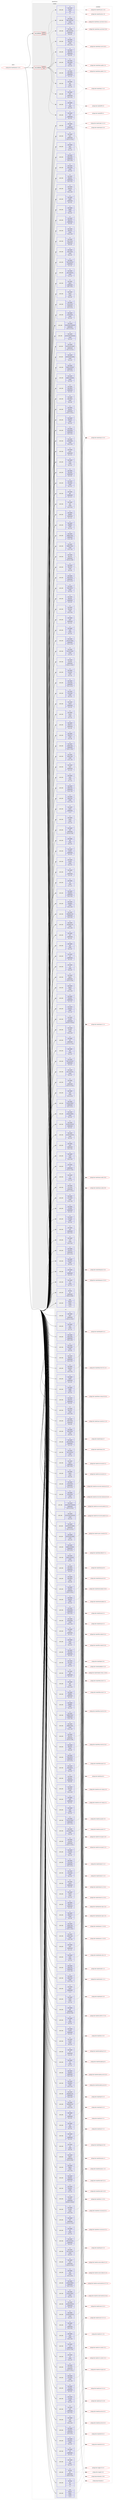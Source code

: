 digraph prolog {

# *************
# Graph options
# *************

newrank=true;
concentrate=true;
compound=true;
graph [rankdir=LR,fontname=Helvetica,fontsize=10,ranksep=1.5];#, ranksep=2.5, nodesep=0.2];
edge  [arrowhead=vee];
node  [fontname=Helvetica,fontsize=10];

# **********
# The ebuild
# **********

subgraph cluster_leftcol {
color=gray;
rank=same;
label=<<i>ebuild</i>>;
id [label="portage://dev-haskell/pandoc-3.1.8-r1", color=red, width=4, href="../dev-haskell/pandoc-3.1.8-r1.svg"];
}

# ****************
# The dependencies
# ****************

subgraph cluster_midcol {
color=gray;
label=<<i>dependencies</i>>;
subgraph cluster_compile {
fillcolor="#eeeeee";
style=filled;
label=<<i>compile</i>>;
subgraph cond20192 {
dependency82906 [label=<<TABLE BORDER="0" CELLBORDER="1" CELLSPACING="0" CELLPADDING="4"><TR><TD ROWSPAN="3" CELLPADDING="10">use_conditional</TD></TR><TR><TD>positive</TD></TR><TR><TD>hscolour</TD></TR></TABLE>>, shape=none, color=red];
subgraph pack61733 {
dependency82907 [label=<<TABLE BORDER="0" CELLBORDER="1" CELLSPACING="0" CELLPADDING="4" WIDTH="220"><TR><TD ROWSPAN="6" CELLPADDING="30">pack_dep</TD></TR><TR><TD WIDTH="110">no</TD></TR><TR><TD>dev-haskell</TD></TR><TR><TD>hscolour</TD></TR><TR><TD>none</TD></TR><TR><TD>[,,]</TD></TR></TABLE>>, shape=none, color=blue];
}
dependency82906:e -> dependency82907:w [weight=20,style="dashed",arrowhead="vee"];
}
id:e -> dependency82906:w [weight=20,style="solid",arrowhead="vee"];
subgraph cond20193 {
dependency82908 [label=<<TABLE BORDER="0" CELLBORDER="1" CELLSPACING="0" CELLPADDING="4"><TR><TD ROWSPAN="3" CELLPADDING="10">use_conditional</TD></TR><TR><TD>positive</TD></TR><TR><TD>test</TD></TR></TABLE>>, shape=none, color=red];
subgraph pack61734 {
dependency82909 [label=<<TABLE BORDER="0" CELLBORDER="1" CELLSPACING="0" CELLPADDING="4" WIDTH="220"><TR><TD ROWSPAN="6" CELLPADDING="30">pack_dep</TD></TR><TR><TD WIDTH="110">no</TD></TR><TR><TD>dev-haskell</TD></TR><TR><TD>diff</TD></TR><TR><TD>greaterequal</TD></TR><TR><TD>[0.2,,,0.2]</TD></TR></TABLE>>, shape=none, color=blue];
}
dependency82908:e -> dependency82909:w [weight=20,style="dashed",arrowhead="vee"];
subgraph pack61735 {
dependency82910 [label=<<TABLE BORDER="0" CELLBORDER="1" CELLSPACING="0" CELLPADDING="4" WIDTH="220"><TR><TD ROWSPAN="6" CELLPADDING="30">pack_dep</TD></TR><TR><TD WIDTH="110">no</TD></TR><TR><TD>dev-haskell</TD></TR><TR><TD>diff</TD></TR><TR><TD>smaller</TD></TR><TR><TD>[0.5,,,0.5]</TD></TR></TABLE>>, shape=none, color=blue];
}
dependency82908:e -> dependency82910:w [weight=20,style="dashed",arrowhead="vee"];
subgraph pack61736 {
dependency82911 [label=<<TABLE BORDER="0" CELLBORDER="1" CELLSPACING="0" CELLPADDING="4" WIDTH="220"><TR><TD ROWSPAN="6" CELLPADDING="30">pack_dep</TD></TR><TR><TD WIDTH="110">no</TD></TR><TR><TD>dev-haskell</TD></TR><TR><TD>tasty</TD></TR><TR><TD>greaterequal</TD></TR><TR><TD>[0.11,,,0.11]</TD></TR></TABLE>>, shape=none, color=blue];
}
dependency82908:e -> dependency82911:w [weight=20,style="dashed",arrowhead="vee"];
subgraph pack61737 {
dependency82912 [label=<<TABLE BORDER="0" CELLBORDER="1" CELLSPACING="0" CELLPADDING="4" WIDTH="220"><TR><TD ROWSPAN="6" CELLPADDING="30">pack_dep</TD></TR><TR><TD WIDTH="110">no</TD></TR><TR><TD>dev-haskell</TD></TR><TR><TD>tasty</TD></TR><TR><TD>smaller</TD></TR><TR><TD>[1.5,,,1.5]</TD></TR></TABLE>>, shape=none, color=blue];
}
dependency82908:e -> dependency82912:w [weight=20,style="dashed",arrowhead="vee"];
subgraph pack61738 {
dependency82913 [label=<<TABLE BORDER="0" CELLBORDER="1" CELLSPACING="0" CELLPADDING="4" WIDTH="220"><TR><TD ROWSPAN="6" CELLPADDING="30">pack_dep</TD></TR><TR><TD WIDTH="110">no</TD></TR><TR><TD>dev-haskell</TD></TR><TR><TD>tasty-golden</TD></TR><TR><TD>greaterequal</TD></TR><TR><TD>[2.3,,,2.3]</TD></TR></TABLE>>, shape=none, color=blue];
}
dependency82908:e -> dependency82913:w [weight=20,style="dashed",arrowhead="vee"];
subgraph pack61739 {
dependency82914 [label=<<TABLE BORDER="0" CELLBORDER="1" CELLSPACING="0" CELLPADDING="4" WIDTH="220"><TR><TD ROWSPAN="6" CELLPADDING="30">pack_dep</TD></TR><TR><TD WIDTH="110">no</TD></TR><TR><TD>dev-haskell</TD></TR><TR><TD>tasty-golden</TD></TR><TR><TD>smaller</TD></TR><TR><TD>[2.4,,,2.4]</TD></TR></TABLE>>, shape=none, color=blue];
}
dependency82908:e -> dependency82914:w [weight=20,style="dashed",arrowhead="vee"];
subgraph pack61740 {
dependency82915 [label=<<TABLE BORDER="0" CELLBORDER="1" CELLSPACING="0" CELLPADDING="4" WIDTH="220"><TR><TD ROWSPAN="6" CELLPADDING="30">pack_dep</TD></TR><TR><TD WIDTH="110">no</TD></TR><TR><TD>dev-haskell</TD></TR><TR><TD>tasty-hunit</TD></TR><TR><TD>greaterequal</TD></TR><TR><TD>[0.9,,,0.9]</TD></TR></TABLE>>, shape=none, color=blue];
}
dependency82908:e -> dependency82915:w [weight=20,style="dashed",arrowhead="vee"];
subgraph pack61741 {
dependency82916 [label=<<TABLE BORDER="0" CELLBORDER="1" CELLSPACING="0" CELLPADDING="4" WIDTH="220"><TR><TD ROWSPAN="6" CELLPADDING="30">pack_dep</TD></TR><TR><TD WIDTH="110">no</TD></TR><TR><TD>dev-haskell</TD></TR><TR><TD>tasty-hunit</TD></TR><TR><TD>smaller</TD></TR><TR><TD>[0.11,,,0.11]</TD></TR></TABLE>>, shape=none, color=blue];
}
dependency82908:e -> dependency82916:w [weight=20,style="dashed",arrowhead="vee"];
subgraph pack61742 {
dependency82917 [label=<<TABLE BORDER="0" CELLBORDER="1" CELLSPACING="0" CELLPADDING="4" WIDTH="220"><TR><TD ROWSPAN="6" CELLPADDING="30">pack_dep</TD></TR><TR><TD WIDTH="110">no</TD></TR><TR><TD>dev-haskell</TD></TR><TR><TD>tasty-quickcheck</TD></TR><TR><TD>greaterequal</TD></TR><TR><TD>[0.8,,,0.8]</TD></TR></TABLE>>, shape=none, color=blue];
}
dependency82908:e -> dependency82917:w [weight=20,style="dashed",arrowhead="vee"];
subgraph pack61743 {
dependency82918 [label=<<TABLE BORDER="0" CELLBORDER="1" CELLSPACING="0" CELLPADDING="4" WIDTH="220"><TR><TD ROWSPAN="6" CELLPADDING="30">pack_dep</TD></TR><TR><TD WIDTH="110">no</TD></TR><TR><TD>dev-haskell</TD></TR><TR><TD>tasty-quickcheck</TD></TR><TR><TD>smaller</TD></TR><TR><TD>[0.11,,,0.11]</TD></TR></TABLE>>, shape=none, color=blue];
}
dependency82908:e -> dependency82918:w [weight=20,style="dashed",arrowhead="vee"];
}
id:e -> dependency82908:w [weight=20,style="solid",arrowhead="vee"];
subgraph pack61744 {
dependency82919 [label=<<TABLE BORDER="0" CELLBORDER="1" CELLSPACING="0" CELLPADDING="4" WIDTH="220"><TR><TD ROWSPAN="6" CELLPADDING="30">pack_dep</TD></TR><TR><TD WIDTH="110">no</TD></TR><TR><TD>dev-haskell</TD></TR><TR><TD>aeson</TD></TR><TR><TD>greaterequal</TD></TR><TR><TD>[2.0.1.0,,,2.0.1.0]</TD></TR></TABLE>>, shape=none, color=blue];
}
id:e -> dependency82919:w [weight=20,style="solid",arrowhead="vee"];
subgraph pack61745 {
dependency82920 [label=<<TABLE BORDER="0" CELLBORDER="1" CELLSPACING="0" CELLPADDING="4" WIDTH="220"><TR><TD ROWSPAN="6" CELLPADDING="30">pack_dep</TD></TR><TR><TD WIDTH="110">no</TD></TR><TR><TD>dev-haskell</TD></TR><TR><TD>aeson</TD></TR><TR><TD>smaller</TD></TR><TR><TD>[2.3,,,2.3]</TD></TR></TABLE>>, shape=none, color=blue];
}
id:e -> dependency82920:w [weight=20,style="solid",arrowhead="vee"];
subgraph pack61746 {
dependency82921 [label=<<TABLE BORDER="0" CELLBORDER="1" CELLSPACING="0" CELLPADDING="4" WIDTH="220"><TR><TD ROWSPAN="6" CELLPADDING="30">pack_dep</TD></TR><TR><TD WIDTH="110">no</TD></TR><TR><TD>dev-haskell</TD></TR><TR><TD>aeson-pretty</TD></TR><TR><TD>greaterequal</TD></TR><TR><TD>[0.8.9,,,0.8.9]</TD></TR></TABLE>>, shape=none, color=blue];
}
id:e -> dependency82921:w [weight=20,style="solid",arrowhead="vee"];
subgraph pack61747 {
dependency82922 [label=<<TABLE BORDER="0" CELLBORDER="1" CELLSPACING="0" CELLPADDING="4" WIDTH="220"><TR><TD ROWSPAN="6" CELLPADDING="30">pack_dep</TD></TR><TR><TD WIDTH="110">no</TD></TR><TR><TD>dev-haskell</TD></TR><TR><TD>aeson-pretty</TD></TR><TR><TD>smaller</TD></TR><TR><TD>[0.9,,,0.9]</TD></TR></TABLE>>, shape=none, color=blue];
}
id:e -> dependency82922:w [weight=20,style="solid",arrowhead="vee"];
subgraph pack61748 {
dependency82923 [label=<<TABLE BORDER="0" CELLBORDER="1" CELLSPACING="0" CELLPADDING="4" WIDTH="220"><TR><TD ROWSPAN="6" CELLPADDING="30">pack_dep</TD></TR><TR><TD WIDTH="110">no</TD></TR><TR><TD>dev-haskell</TD></TR><TR><TD>attoparsec</TD></TR><TR><TD>greaterequal</TD></TR><TR><TD>[0.12,,,0.12]</TD></TR></TABLE>>, shape=none, color=blue];
}
id:e -> dependency82923:w [weight=20,style="solid",arrowhead="vee"];
subgraph pack61749 {
dependency82924 [label=<<TABLE BORDER="0" CELLBORDER="1" CELLSPACING="0" CELLPADDING="4" WIDTH="220"><TR><TD ROWSPAN="6" CELLPADDING="30">pack_dep</TD></TR><TR><TD WIDTH="110">no</TD></TR><TR><TD>dev-haskell</TD></TR><TR><TD>attoparsec</TD></TR><TR><TD>smaller</TD></TR><TR><TD>[0.15,,,0.15]</TD></TR></TABLE>>, shape=none, color=blue];
}
id:e -> dependency82924:w [weight=20,style="solid",arrowhead="vee"];
subgraph pack61750 {
dependency82925 [label=<<TABLE BORDER="0" CELLBORDER="1" CELLSPACING="0" CELLPADDING="4" WIDTH="220"><TR><TD ROWSPAN="6" CELLPADDING="30">pack_dep</TD></TR><TR><TD WIDTH="110">no</TD></TR><TR><TD>dev-haskell</TD></TR><TR><TD>base64</TD></TR><TR><TD>greaterequal</TD></TR><TR><TD>[0.4,,,0.4]</TD></TR></TABLE>>, shape=none, color=blue];
}
id:e -> dependency82925:w [weight=20,style="solid",arrowhead="vee"];
subgraph pack61751 {
dependency82926 [label=<<TABLE BORDER="0" CELLBORDER="1" CELLSPACING="0" CELLPADDING="4" WIDTH="220"><TR><TD ROWSPAN="6" CELLPADDING="30">pack_dep</TD></TR><TR><TD WIDTH="110">no</TD></TR><TR><TD>dev-haskell</TD></TR><TR><TD>base64</TD></TR><TR><TD>smaller</TD></TR><TR><TD>[0.5,,,0.5]</TD></TR></TABLE>>, shape=none, color=blue];
}
id:e -> dependency82926:w [weight=20,style="solid",arrowhead="vee"];
subgraph pack61752 {
dependency82927 [label=<<TABLE BORDER="0" CELLBORDER="1" CELLSPACING="0" CELLPADDING="4" WIDTH="220"><TR><TD ROWSPAN="6" CELLPADDING="30">pack_dep</TD></TR><TR><TD WIDTH="110">no</TD></TR><TR><TD>dev-haskell</TD></TR><TR><TD>blaze-html</TD></TR><TR><TD>greaterequal</TD></TR><TR><TD>[0.9,,,0.9]</TD></TR></TABLE>>, shape=none, color=blue];
}
id:e -> dependency82927:w [weight=20,style="solid",arrowhead="vee"];
subgraph pack61753 {
dependency82928 [label=<<TABLE BORDER="0" CELLBORDER="1" CELLSPACING="0" CELLPADDING="4" WIDTH="220"><TR><TD ROWSPAN="6" CELLPADDING="30">pack_dep</TD></TR><TR><TD WIDTH="110">no</TD></TR><TR><TD>dev-haskell</TD></TR><TR><TD>blaze-html</TD></TR><TR><TD>smaller</TD></TR><TR><TD>[0.10,,,0.10]</TD></TR></TABLE>>, shape=none, color=blue];
}
id:e -> dependency82928:w [weight=20,style="solid",arrowhead="vee"];
subgraph pack61754 {
dependency82929 [label=<<TABLE BORDER="0" CELLBORDER="1" CELLSPACING="0" CELLPADDING="4" WIDTH="220"><TR><TD ROWSPAN="6" CELLPADDING="30">pack_dep</TD></TR><TR><TD WIDTH="110">no</TD></TR><TR><TD>dev-haskell</TD></TR><TR><TD>blaze-markup</TD></TR><TR><TD>greaterequal</TD></TR><TR><TD>[0.8,,,0.8]</TD></TR></TABLE>>, shape=none, color=blue];
}
id:e -> dependency82929:w [weight=20,style="solid",arrowhead="vee"];
subgraph pack61755 {
dependency82930 [label=<<TABLE BORDER="0" CELLBORDER="1" CELLSPACING="0" CELLPADDING="4" WIDTH="220"><TR><TD ROWSPAN="6" CELLPADDING="30">pack_dep</TD></TR><TR><TD WIDTH="110">no</TD></TR><TR><TD>dev-haskell</TD></TR><TR><TD>blaze-markup</TD></TR><TR><TD>smaller</TD></TR><TR><TD>[0.9,,,0.9]</TD></TR></TABLE>>, shape=none, color=blue];
}
id:e -> dependency82930:w [weight=20,style="solid",arrowhead="vee"];
subgraph pack61756 {
dependency82931 [label=<<TABLE BORDER="0" CELLBORDER="1" CELLSPACING="0" CELLPADDING="4" WIDTH="220"><TR><TD ROWSPAN="6" CELLPADDING="30">pack_dep</TD></TR><TR><TD WIDTH="110">no</TD></TR><TR><TD>dev-haskell</TD></TR><TR><TD>cabal</TD></TR><TR><TD>greaterequal</TD></TR><TR><TD>[3.2.1.0,,,3.2.1.0]</TD></TR></TABLE>>, shape=none, color=blue];
}
id:e -> dependency82931:w [weight=20,style="solid",arrowhead="vee"];
subgraph pack61757 {
dependency82932 [label=<<TABLE BORDER="0" CELLBORDER="1" CELLSPACING="0" CELLPADDING="4" WIDTH="220"><TR><TD ROWSPAN="6" CELLPADDING="30">pack_dep</TD></TR><TR><TD WIDTH="110">no</TD></TR><TR><TD>dev-haskell</TD></TR><TR><TD>case-insensitive</TD></TR><TR><TD>greaterequal</TD></TR><TR><TD>[1.2,,,1.2]</TD></TR></TABLE>>, shape=none, color=blue];
}
id:e -> dependency82932:w [weight=20,style="solid",arrowhead="vee"];
subgraph pack61758 {
dependency82933 [label=<<TABLE BORDER="0" CELLBORDER="1" CELLSPACING="0" CELLPADDING="4" WIDTH="220"><TR><TD ROWSPAN="6" CELLPADDING="30">pack_dep</TD></TR><TR><TD WIDTH="110">no</TD></TR><TR><TD>dev-haskell</TD></TR><TR><TD>case-insensitive</TD></TR><TR><TD>smaller</TD></TR><TR><TD>[1.3,,,1.3]</TD></TR></TABLE>>, shape=none, color=blue];
}
id:e -> dependency82933:w [weight=20,style="solid",arrowhead="vee"];
subgraph pack61759 {
dependency82934 [label=<<TABLE BORDER="0" CELLBORDER="1" CELLSPACING="0" CELLPADDING="4" WIDTH="220"><TR><TD ROWSPAN="6" CELLPADDING="30">pack_dep</TD></TR><TR><TD WIDTH="110">no</TD></TR><TR><TD>dev-haskell</TD></TR><TR><TD>citeproc</TD></TR><TR><TD>greaterequal</TD></TR><TR><TD>[0.8.1,,,0.8.1]</TD></TR></TABLE>>, shape=none, color=blue];
}
id:e -> dependency82934:w [weight=20,style="solid",arrowhead="vee"];
subgraph pack61760 {
dependency82935 [label=<<TABLE BORDER="0" CELLBORDER="1" CELLSPACING="0" CELLPADDING="4" WIDTH="220"><TR><TD ROWSPAN="6" CELLPADDING="30">pack_dep</TD></TR><TR><TD WIDTH="110">no</TD></TR><TR><TD>dev-haskell</TD></TR><TR><TD>citeproc</TD></TR><TR><TD>smaller</TD></TR><TR><TD>[0.9,,,0.9]</TD></TR></TABLE>>, shape=none, color=blue];
}
id:e -> dependency82935:w [weight=20,style="solid",arrowhead="vee"];
subgraph pack61761 {
dependency82936 [label=<<TABLE BORDER="0" CELLBORDER="1" CELLSPACING="0" CELLPADDING="4" WIDTH="220"><TR><TD ROWSPAN="6" CELLPADDING="30">pack_dep</TD></TR><TR><TD WIDTH="110">no</TD></TR><TR><TD>dev-haskell</TD></TR><TR><TD>commonmark</TD></TR><TR><TD>greaterequal</TD></TR><TR><TD>[0.2.3,,,0.2.3]</TD></TR></TABLE>>, shape=none, color=blue];
}
id:e -> dependency82936:w [weight=20,style="solid",arrowhead="vee"];
subgraph pack61762 {
dependency82937 [label=<<TABLE BORDER="0" CELLBORDER="1" CELLSPACING="0" CELLPADDING="4" WIDTH="220"><TR><TD ROWSPAN="6" CELLPADDING="30">pack_dep</TD></TR><TR><TD WIDTH="110">no</TD></TR><TR><TD>dev-haskell</TD></TR><TR><TD>commonmark</TD></TR><TR><TD>smaller</TD></TR><TR><TD>[0.3,,,0.3]</TD></TR></TABLE>>, shape=none, color=blue];
}
id:e -> dependency82937:w [weight=20,style="solid",arrowhead="vee"];
subgraph pack61763 {
dependency82938 [label=<<TABLE BORDER="0" CELLBORDER="1" CELLSPACING="0" CELLPADDING="4" WIDTH="220"><TR><TD ROWSPAN="6" CELLPADDING="30">pack_dep</TD></TR><TR><TD WIDTH="110">no</TD></TR><TR><TD>dev-haskell</TD></TR><TR><TD>commonmark-extensions</TD></TR><TR><TD>greaterequal</TD></TR><TR><TD>[0.2.3.5,,,0.2.3.5]</TD></TR></TABLE>>, shape=none, color=blue];
}
id:e -> dependency82938:w [weight=20,style="solid",arrowhead="vee"];
subgraph pack61764 {
dependency82939 [label=<<TABLE BORDER="0" CELLBORDER="1" CELLSPACING="0" CELLPADDING="4" WIDTH="220"><TR><TD ROWSPAN="6" CELLPADDING="30">pack_dep</TD></TR><TR><TD WIDTH="110">no</TD></TR><TR><TD>dev-haskell</TD></TR><TR><TD>commonmark-extensions</TD></TR><TR><TD>smaller</TD></TR><TR><TD>[0.3,,,0.3]</TD></TR></TABLE>>, shape=none, color=blue];
}
id:e -> dependency82939:w [weight=20,style="solid",arrowhead="vee"];
subgraph pack61765 {
dependency82940 [label=<<TABLE BORDER="0" CELLBORDER="1" CELLSPACING="0" CELLPADDING="4" WIDTH="220"><TR><TD ROWSPAN="6" CELLPADDING="30">pack_dep</TD></TR><TR><TD WIDTH="110">no</TD></TR><TR><TD>dev-haskell</TD></TR><TR><TD>commonmark-pandoc</TD></TR><TR><TD>greaterequal</TD></TR><TR><TD>[0.2.1.3,,,0.2.1.3]</TD></TR></TABLE>>, shape=none, color=blue];
}
id:e -> dependency82940:w [weight=20,style="solid",arrowhead="vee"];
subgraph pack61766 {
dependency82941 [label=<<TABLE BORDER="0" CELLBORDER="1" CELLSPACING="0" CELLPADDING="4" WIDTH="220"><TR><TD ROWSPAN="6" CELLPADDING="30">pack_dep</TD></TR><TR><TD WIDTH="110">no</TD></TR><TR><TD>dev-haskell</TD></TR><TR><TD>commonmark-pandoc</TD></TR><TR><TD>smaller</TD></TR><TR><TD>[0.3,,,0.3]</TD></TR></TABLE>>, shape=none, color=blue];
}
id:e -> dependency82941:w [weight=20,style="solid",arrowhead="vee"];
subgraph pack61767 {
dependency82942 [label=<<TABLE BORDER="0" CELLBORDER="1" CELLSPACING="0" CELLPADDING="4" WIDTH="220"><TR><TD ROWSPAN="6" CELLPADDING="30">pack_dep</TD></TR><TR><TD WIDTH="110">no</TD></TR><TR><TD>dev-haskell</TD></TR><TR><TD>crypton-connection</TD></TR><TR><TD>greaterequal</TD></TR><TR><TD>[0.3.1,,,0.3.1]</TD></TR></TABLE>>, shape=none, color=blue];
}
id:e -> dependency82942:w [weight=20,style="solid",arrowhead="vee"];
subgraph pack61768 {
dependency82943 [label=<<TABLE BORDER="0" CELLBORDER="1" CELLSPACING="0" CELLPADDING="4" WIDTH="220"><TR><TD ROWSPAN="6" CELLPADDING="30">pack_dep</TD></TR><TR><TD WIDTH="110">no</TD></TR><TR><TD>dev-haskell</TD></TR><TR><TD>crypton-connection</TD></TR><TR><TD>smaller</TD></TR><TR><TD>[0.4,,,0.4]</TD></TR></TABLE>>, shape=none, color=blue];
}
id:e -> dependency82943:w [weight=20,style="solid",arrowhead="vee"];
subgraph pack61769 {
dependency82944 [label=<<TABLE BORDER="0" CELLBORDER="1" CELLSPACING="0" CELLPADDING="4" WIDTH="220"><TR><TD ROWSPAN="6" CELLPADDING="30">pack_dep</TD></TR><TR><TD WIDTH="110">no</TD></TR><TR><TD>dev-haskell</TD></TR><TR><TD>data-default</TD></TR><TR><TD>greaterequal</TD></TR><TR><TD>[0.4,,,0.4]</TD></TR></TABLE>>, shape=none, color=blue];
}
id:e -> dependency82944:w [weight=20,style="solid",arrowhead="vee"];
subgraph pack61770 {
dependency82945 [label=<<TABLE BORDER="0" CELLBORDER="1" CELLSPACING="0" CELLPADDING="4" WIDTH="220"><TR><TD ROWSPAN="6" CELLPADDING="30">pack_dep</TD></TR><TR><TD WIDTH="110">no</TD></TR><TR><TD>dev-haskell</TD></TR><TR><TD>data-default</TD></TR><TR><TD>smaller</TD></TR><TR><TD>[0.8,,,0.8]</TD></TR></TABLE>>, shape=none, color=blue];
}
id:e -> dependency82945:w [weight=20,style="solid",arrowhead="vee"];
subgraph pack61771 {
dependency82946 [label=<<TABLE BORDER="0" CELLBORDER="1" CELLSPACING="0" CELLPADDING="4" WIDTH="220"><TR><TD ROWSPAN="6" CELLPADDING="30">pack_dep</TD></TR><TR><TD WIDTH="110">no</TD></TR><TR><TD>dev-haskell</TD></TR><TR><TD>doclayout</TD></TR><TR><TD>greaterequal</TD></TR><TR><TD>[0.4.0.1,,,0.4.0.1]</TD></TR></TABLE>>, shape=none, color=blue];
}
id:e -> dependency82946:w [weight=20,style="solid",arrowhead="vee"];
subgraph pack61772 {
dependency82947 [label=<<TABLE BORDER="0" CELLBORDER="1" CELLSPACING="0" CELLPADDING="4" WIDTH="220"><TR><TD ROWSPAN="6" CELLPADDING="30">pack_dep</TD></TR><TR><TD WIDTH="110">no</TD></TR><TR><TD>dev-haskell</TD></TR><TR><TD>doclayout</TD></TR><TR><TD>smaller</TD></TR><TR><TD>[0.5,,,0.5]</TD></TR></TABLE>>, shape=none, color=blue];
}
id:e -> dependency82947:w [weight=20,style="solid",arrowhead="vee"];
subgraph pack61773 {
dependency82948 [label=<<TABLE BORDER="0" CELLBORDER="1" CELLSPACING="0" CELLPADDING="4" WIDTH="220"><TR><TD ROWSPAN="6" CELLPADDING="30">pack_dep</TD></TR><TR><TD WIDTH="110">no</TD></TR><TR><TD>dev-haskell</TD></TR><TR><TD>doctemplates</TD></TR><TR><TD>greaterequal</TD></TR><TR><TD>[0.11,,,0.11]</TD></TR></TABLE>>, shape=none, color=blue];
}
id:e -> dependency82948:w [weight=20,style="solid",arrowhead="vee"];
subgraph pack61774 {
dependency82949 [label=<<TABLE BORDER="0" CELLBORDER="1" CELLSPACING="0" CELLPADDING="4" WIDTH="220"><TR><TD ROWSPAN="6" CELLPADDING="30">pack_dep</TD></TR><TR><TD WIDTH="110">no</TD></TR><TR><TD>dev-haskell</TD></TR><TR><TD>doctemplates</TD></TR><TR><TD>smaller</TD></TR><TR><TD>[0.12,,,0.12]</TD></TR></TABLE>>, shape=none, color=blue];
}
id:e -> dependency82949:w [weight=20,style="solid",arrowhead="vee"];
subgraph pack61775 {
dependency82950 [label=<<TABLE BORDER="0" CELLBORDER="1" CELLSPACING="0" CELLPADDING="4" WIDTH="220"><TR><TD ROWSPAN="6" CELLPADDING="30">pack_dep</TD></TR><TR><TD WIDTH="110">no</TD></TR><TR><TD>dev-haskell</TD></TR><TR><TD>emojis</TD></TR><TR><TD>greaterequal</TD></TR><TR><TD>[0.1,,,0.1]</TD></TR></TABLE>>, shape=none, color=blue];
}
id:e -> dependency82950:w [weight=20,style="solid",arrowhead="vee"];
subgraph pack61776 {
dependency82951 [label=<<TABLE BORDER="0" CELLBORDER="1" CELLSPACING="0" CELLPADDING="4" WIDTH="220"><TR><TD ROWSPAN="6" CELLPADDING="30">pack_dep</TD></TR><TR><TD WIDTH="110">no</TD></TR><TR><TD>dev-haskell</TD></TR><TR><TD>emojis</TD></TR><TR><TD>smaller</TD></TR><TR><TD>[0.2,,,0.2]</TD></TR></TABLE>>, shape=none, color=blue];
}
id:e -> dependency82951:w [weight=20,style="solid",arrowhead="vee"];
subgraph pack61777 {
dependency82952 [label=<<TABLE BORDER="0" CELLBORDER="1" CELLSPACING="0" CELLPADDING="4" WIDTH="220"><TR><TD ROWSPAN="6" CELLPADDING="30">pack_dep</TD></TR><TR><TD WIDTH="110">no</TD></TR><TR><TD>dev-haskell</TD></TR><TR><TD>file-embed</TD></TR><TR><TD>greaterequal</TD></TR><TR><TD>[0.0,,,0.0]</TD></TR></TABLE>>, shape=none, color=blue];
}
id:e -> dependency82952:w [weight=20,style="solid",arrowhead="vee"];
subgraph pack61778 {
dependency82953 [label=<<TABLE BORDER="0" CELLBORDER="1" CELLSPACING="0" CELLPADDING="4" WIDTH="220"><TR><TD ROWSPAN="6" CELLPADDING="30">pack_dep</TD></TR><TR><TD WIDTH="110">no</TD></TR><TR><TD>dev-haskell</TD></TR><TR><TD>file-embed</TD></TR><TR><TD>smaller</TD></TR><TR><TD>[0.1,,,0.1]</TD></TR></TABLE>>, shape=none, color=blue];
}
id:e -> dependency82953:w [weight=20,style="solid",arrowhead="vee"];
subgraph pack61779 {
dependency82954 [label=<<TABLE BORDER="0" CELLBORDER="1" CELLSPACING="0" CELLPADDING="4" WIDTH="220"><TR><TD ROWSPAN="6" CELLPADDING="30">pack_dep</TD></TR><TR><TD WIDTH="110">no</TD></TR><TR><TD>dev-haskell</TD></TR><TR><TD>glob</TD></TR><TR><TD>greaterequal</TD></TR><TR><TD>[0.7,,,0.7]</TD></TR></TABLE>>, shape=none, color=blue];
}
id:e -> dependency82954:w [weight=20,style="solid",arrowhead="vee"];
subgraph pack61780 {
dependency82955 [label=<<TABLE BORDER="0" CELLBORDER="1" CELLSPACING="0" CELLPADDING="4" WIDTH="220"><TR><TD ROWSPAN="6" CELLPADDING="30">pack_dep</TD></TR><TR><TD WIDTH="110">no</TD></TR><TR><TD>dev-haskell</TD></TR><TR><TD>glob</TD></TR><TR><TD>smaller</TD></TR><TR><TD>[0.11,,,0.11]</TD></TR></TABLE>>, shape=none, color=blue];
}
id:e -> dependency82955:w [weight=20,style="solid",arrowhead="vee"];
subgraph pack61781 {
dependency82956 [label=<<TABLE BORDER="0" CELLBORDER="1" CELLSPACING="0" CELLPADDING="4" WIDTH="220"><TR><TD ROWSPAN="6" CELLPADDING="30">pack_dep</TD></TR><TR><TD WIDTH="110">no</TD></TR><TR><TD>dev-haskell</TD></TR><TR><TD>gridtables</TD></TR><TR><TD>greaterequal</TD></TR><TR><TD>[0.1,,,0.1]</TD></TR></TABLE>>, shape=none, color=blue];
}
id:e -> dependency82956:w [weight=20,style="solid",arrowhead="vee"];
subgraph pack61782 {
dependency82957 [label=<<TABLE BORDER="0" CELLBORDER="1" CELLSPACING="0" CELLPADDING="4" WIDTH="220"><TR><TD ROWSPAN="6" CELLPADDING="30">pack_dep</TD></TR><TR><TD WIDTH="110">no</TD></TR><TR><TD>dev-haskell</TD></TR><TR><TD>gridtables</TD></TR><TR><TD>smaller</TD></TR><TR><TD>[0.2,,,0.2]</TD></TR></TABLE>>, shape=none, color=blue];
}
id:e -> dependency82957:w [weight=20,style="solid",arrowhead="vee"];
subgraph pack61783 {
dependency82958 [label=<<TABLE BORDER="0" CELLBORDER="1" CELLSPACING="0" CELLPADDING="4" WIDTH="220"><TR><TD ROWSPAN="6" CELLPADDING="30">pack_dep</TD></TR><TR><TD WIDTH="110">no</TD></TR><TR><TD>dev-haskell</TD></TR><TR><TD>haddock-library</TD></TR><TR><TD>greaterequal</TD></TR><TR><TD>[1.10,,,1.10]</TD></TR></TABLE>>, shape=none, color=blue];
}
id:e -> dependency82958:w [weight=20,style="solid",arrowhead="vee"];
subgraph pack61784 {
dependency82959 [label=<<TABLE BORDER="0" CELLBORDER="1" CELLSPACING="0" CELLPADDING="4" WIDTH="220"><TR><TD ROWSPAN="6" CELLPADDING="30">pack_dep</TD></TR><TR><TD WIDTH="110">no</TD></TR><TR><TD>dev-haskell</TD></TR><TR><TD>haddock-library</TD></TR><TR><TD>smaller</TD></TR><TR><TD>[1.12,,,1.12]</TD></TR></TABLE>>, shape=none, color=blue];
}
id:e -> dependency82959:w [weight=20,style="solid",arrowhead="vee"];
subgraph pack61785 {
dependency82960 [label=<<TABLE BORDER="0" CELLBORDER="1" CELLSPACING="0" CELLPADDING="4" WIDTH="220"><TR><TD ROWSPAN="6" CELLPADDING="30">pack_dep</TD></TR><TR><TD WIDTH="110">no</TD></TR><TR><TD>dev-haskell</TD></TR><TR><TD>http-client</TD></TR><TR><TD>greaterequal</TD></TR><TR><TD>[0.4.30,,,0.4.30]</TD></TR></TABLE>>, shape=none, color=blue];
}
id:e -> dependency82960:w [weight=20,style="solid",arrowhead="vee"];
subgraph pack61786 {
dependency82961 [label=<<TABLE BORDER="0" CELLBORDER="1" CELLSPACING="0" CELLPADDING="4" WIDTH="220"><TR><TD ROWSPAN="6" CELLPADDING="30">pack_dep</TD></TR><TR><TD WIDTH="110">no</TD></TR><TR><TD>dev-haskell</TD></TR><TR><TD>http-client</TD></TR><TR><TD>smaller</TD></TR><TR><TD>[0.8,,,0.8]</TD></TR></TABLE>>, shape=none, color=blue];
}
id:e -> dependency82961:w [weight=20,style="solid",arrowhead="vee"];
subgraph pack61787 {
dependency82962 [label=<<TABLE BORDER="0" CELLBORDER="1" CELLSPACING="0" CELLPADDING="4" WIDTH="220"><TR><TD ROWSPAN="6" CELLPADDING="30">pack_dep</TD></TR><TR><TD WIDTH="110">no</TD></TR><TR><TD>dev-haskell</TD></TR><TR><TD>http-client-tls</TD></TR><TR><TD>greaterequal</TD></TR><TR><TD>[0.2.4,,,0.2.4]</TD></TR></TABLE>>, shape=none, color=blue];
}
id:e -> dependency82962:w [weight=20,style="solid",arrowhead="vee"];
subgraph pack61788 {
dependency82963 [label=<<TABLE BORDER="0" CELLBORDER="1" CELLSPACING="0" CELLPADDING="4" WIDTH="220"><TR><TD ROWSPAN="6" CELLPADDING="30">pack_dep</TD></TR><TR><TD WIDTH="110">no</TD></TR><TR><TD>dev-haskell</TD></TR><TR><TD>http-client-tls</TD></TR><TR><TD>smaller</TD></TR><TR><TD>[0.4,,,0.4]</TD></TR></TABLE>>, shape=none, color=blue];
}
id:e -> dependency82963:w [weight=20,style="solid",arrowhead="vee"];
subgraph pack61789 {
dependency82964 [label=<<TABLE BORDER="0" CELLBORDER="1" CELLSPACING="0" CELLPADDING="4" WIDTH="220"><TR><TD ROWSPAN="6" CELLPADDING="30">pack_dep</TD></TR><TR><TD WIDTH="110">no</TD></TR><TR><TD>dev-haskell</TD></TR><TR><TD>http-types</TD></TR><TR><TD>greaterequal</TD></TR><TR><TD>[0.8,,,0.8]</TD></TR></TABLE>>, shape=none, color=blue];
}
id:e -> dependency82964:w [weight=20,style="solid",arrowhead="vee"];
subgraph pack61790 {
dependency82965 [label=<<TABLE BORDER="0" CELLBORDER="1" CELLSPACING="0" CELLPADDING="4" WIDTH="220"><TR><TD ROWSPAN="6" CELLPADDING="30">pack_dep</TD></TR><TR><TD WIDTH="110">no</TD></TR><TR><TD>dev-haskell</TD></TR><TR><TD>http-types</TD></TR><TR><TD>smaller</TD></TR><TR><TD>[0.13,,,0.13]</TD></TR></TABLE>>, shape=none, color=blue];
}
id:e -> dependency82965:w [weight=20,style="solid",arrowhead="vee"];
subgraph pack61791 {
dependency82966 [label=<<TABLE BORDER="0" CELLBORDER="1" CELLSPACING="0" CELLPADDING="4" WIDTH="220"><TR><TD ROWSPAN="6" CELLPADDING="30">pack_dep</TD></TR><TR><TD WIDTH="110">no</TD></TR><TR><TD>dev-haskell</TD></TR><TR><TD>ipynb</TD></TR><TR><TD>greaterequal</TD></TR><TR><TD>[0.2,,,0.2]</TD></TR></TABLE>>, shape=none, color=blue];
}
id:e -> dependency82966:w [weight=20,style="solid",arrowhead="vee"];
subgraph pack61792 {
dependency82967 [label=<<TABLE BORDER="0" CELLBORDER="1" CELLSPACING="0" CELLPADDING="4" WIDTH="220"><TR><TD ROWSPAN="6" CELLPADDING="30">pack_dep</TD></TR><TR><TD WIDTH="110">no</TD></TR><TR><TD>dev-haskell</TD></TR><TR><TD>ipynb</TD></TR><TR><TD>smaller</TD></TR><TR><TD>[0.3,,,0.3]</TD></TR></TABLE>>, shape=none, color=blue];
}
id:e -> dependency82967:w [weight=20,style="solid",arrowhead="vee"];
subgraph pack61793 {
dependency82968 [label=<<TABLE BORDER="0" CELLBORDER="1" CELLSPACING="0" CELLPADDING="4" WIDTH="220"><TR><TD ROWSPAN="6" CELLPADDING="30">pack_dep</TD></TR><TR><TD WIDTH="110">no</TD></TR><TR><TD>dev-haskell</TD></TR><TR><TD>jira-wiki-markup</TD></TR><TR><TD>greaterequal</TD></TR><TR><TD>[1.5.1,,,1.5.1]</TD></TR></TABLE>>, shape=none, color=blue];
}
id:e -> dependency82968:w [weight=20,style="solid",arrowhead="vee"];
subgraph pack61794 {
dependency82969 [label=<<TABLE BORDER="0" CELLBORDER="1" CELLSPACING="0" CELLPADDING="4" WIDTH="220"><TR><TD ROWSPAN="6" CELLPADDING="30">pack_dep</TD></TR><TR><TD WIDTH="110">no</TD></TR><TR><TD>dev-haskell</TD></TR><TR><TD>jira-wiki-markup</TD></TR><TR><TD>smaller</TD></TR><TR><TD>[1.6,,,1.6]</TD></TR></TABLE>>, shape=none, color=blue];
}
id:e -> dependency82969:w [weight=20,style="solid",arrowhead="vee"];
subgraph pack61795 {
dependency82970 [label=<<TABLE BORDER="0" CELLBORDER="1" CELLSPACING="0" CELLPADDING="4" WIDTH="220"><TR><TD ROWSPAN="6" CELLPADDING="30">pack_dep</TD></TR><TR><TD WIDTH="110">no</TD></TR><TR><TD>dev-haskell</TD></TR><TR><TD>juicypixels</TD></TR><TR><TD>greaterequal</TD></TR><TR><TD>[3.1.6.1,,,3.1.6.1]</TD></TR></TABLE>>, shape=none, color=blue];
}
id:e -> dependency82970:w [weight=20,style="solid",arrowhead="vee"];
subgraph pack61796 {
dependency82971 [label=<<TABLE BORDER="0" CELLBORDER="1" CELLSPACING="0" CELLPADDING="4" WIDTH="220"><TR><TD ROWSPAN="6" CELLPADDING="30">pack_dep</TD></TR><TR><TD WIDTH="110">no</TD></TR><TR><TD>dev-haskell</TD></TR><TR><TD>juicypixels</TD></TR><TR><TD>smaller</TD></TR><TR><TD>[3.4,,,3.4]</TD></TR></TABLE>>, shape=none, color=blue];
}
id:e -> dependency82971:w [weight=20,style="solid",arrowhead="vee"];
subgraph pack61797 {
dependency82972 [label=<<TABLE BORDER="0" CELLBORDER="1" CELLSPACING="0" CELLPADDING="4" WIDTH="220"><TR><TD ROWSPAN="6" CELLPADDING="30">pack_dep</TD></TR><TR><TD WIDTH="110">no</TD></TR><TR><TD>dev-haskell</TD></TR><TR><TD>mime-types</TD></TR><TR><TD>greaterequal</TD></TR><TR><TD>[0.1.1,,,0.1.1]</TD></TR></TABLE>>, shape=none, color=blue];
}
id:e -> dependency82972:w [weight=20,style="solid",arrowhead="vee"];
subgraph pack61798 {
dependency82973 [label=<<TABLE BORDER="0" CELLBORDER="1" CELLSPACING="0" CELLPADDING="4" WIDTH="220"><TR><TD ROWSPAN="6" CELLPADDING="30">pack_dep</TD></TR><TR><TD WIDTH="110">no</TD></TR><TR><TD>dev-haskell</TD></TR><TR><TD>mime-types</TD></TR><TR><TD>smaller</TD></TR><TR><TD>[0.2,,,0.2]</TD></TR></TABLE>>, shape=none, color=blue];
}
id:e -> dependency82973:w [weight=20,style="solid",arrowhead="vee"];
subgraph pack61799 {
dependency82974 [label=<<TABLE BORDER="0" CELLBORDER="1" CELLSPACING="0" CELLPADDING="4" WIDTH="220"><TR><TD ROWSPAN="6" CELLPADDING="30">pack_dep</TD></TR><TR><TD WIDTH="110">no</TD></TR><TR><TD>dev-haskell</TD></TR><TR><TD>network</TD></TR><TR><TD>greaterequal</TD></TR><TR><TD>[2.6,,,2.6]</TD></TR></TABLE>>, shape=none, color=blue];
}
id:e -> dependency82974:w [weight=20,style="solid",arrowhead="vee"];
subgraph pack61800 {
dependency82975 [label=<<TABLE BORDER="0" CELLBORDER="1" CELLSPACING="0" CELLPADDING="4" WIDTH="220"><TR><TD ROWSPAN="6" CELLPADDING="30">pack_dep</TD></TR><TR><TD WIDTH="110">no</TD></TR><TR><TD>dev-haskell</TD></TR><TR><TD>network</TD></TR><TR><TD>smaller</TD></TR><TR><TD>[3.2,,,3.2]</TD></TR></TABLE>>, shape=none, color=blue];
}
id:e -> dependency82975:w [weight=20,style="solid",arrowhead="vee"];
subgraph pack61801 {
dependency82976 [label=<<TABLE BORDER="0" CELLBORDER="1" CELLSPACING="0" CELLPADDING="4" WIDTH="220"><TR><TD ROWSPAN="6" CELLPADDING="30">pack_dep</TD></TR><TR><TD WIDTH="110">no</TD></TR><TR><TD>dev-haskell</TD></TR><TR><TD>network-uri</TD></TR><TR><TD>greaterequal</TD></TR><TR><TD>[2.6,,,2.6]</TD></TR></TABLE>>, shape=none, color=blue];
}
id:e -> dependency82976:w [weight=20,style="solid",arrowhead="vee"];
subgraph pack61802 {
dependency82977 [label=<<TABLE BORDER="0" CELLBORDER="1" CELLSPACING="0" CELLPADDING="4" WIDTH="220"><TR><TD ROWSPAN="6" CELLPADDING="30">pack_dep</TD></TR><TR><TD WIDTH="110">no</TD></TR><TR><TD>dev-haskell</TD></TR><TR><TD>network-uri</TD></TR><TR><TD>smaller</TD></TR><TR><TD>[2.8,,,2.8]</TD></TR></TABLE>>, shape=none, color=blue];
}
id:e -> dependency82977:w [weight=20,style="solid",arrowhead="vee"];
subgraph pack61803 {
dependency82978 [label=<<TABLE BORDER="0" CELLBORDER="1" CELLSPACING="0" CELLPADDING="4" WIDTH="220"><TR><TD ROWSPAN="6" CELLPADDING="30">pack_dep</TD></TR><TR><TD WIDTH="110">no</TD></TR><TR><TD>dev-haskell</TD></TR><TR><TD>pandoc-types</TD></TR><TR><TD>greaterequal</TD></TR><TR><TD>[1.23.1,,,1.23.1]</TD></TR></TABLE>>, shape=none, color=blue];
}
id:e -> dependency82978:w [weight=20,style="solid",arrowhead="vee"];
subgraph pack61804 {
dependency82979 [label=<<TABLE BORDER="0" CELLBORDER="1" CELLSPACING="0" CELLPADDING="4" WIDTH="220"><TR><TD ROWSPAN="6" CELLPADDING="30">pack_dep</TD></TR><TR><TD WIDTH="110">no</TD></TR><TR><TD>dev-haskell</TD></TR><TR><TD>pandoc-types</TD></TR><TR><TD>smaller</TD></TR><TR><TD>[1.24,,,1.24]</TD></TR></TABLE>>, shape=none, color=blue];
}
id:e -> dependency82979:w [weight=20,style="solid",arrowhead="vee"];
subgraph pack61805 {
dependency82980 [label=<<TABLE BORDER="0" CELLBORDER="1" CELLSPACING="0" CELLPADDING="4" WIDTH="220"><TR><TD ROWSPAN="6" CELLPADDING="30">pack_dep</TD></TR><TR><TD WIDTH="110">no</TD></TR><TR><TD>dev-haskell</TD></TR><TR><TD>parsec</TD></TR><TR><TD>greaterequal</TD></TR><TR><TD>[3.1,,,3.1]</TD></TR></TABLE>>, shape=none, color=blue];
}
id:e -> dependency82980:w [weight=20,style="solid",arrowhead="vee"];
subgraph pack61806 {
dependency82981 [label=<<TABLE BORDER="0" CELLBORDER="1" CELLSPACING="0" CELLPADDING="4" WIDTH="220"><TR><TD ROWSPAN="6" CELLPADDING="30">pack_dep</TD></TR><TR><TD WIDTH="110">no</TD></TR><TR><TD>dev-haskell</TD></TR><TR><TD>parsec</TD></TR><TR><TD>smaller</TD></TR><TR><TD>[3.2,,,3.2]</TD></TR></TABLE>>, shape=none, color=blue];
}
id:e -> dependency82981:w [weight=20,style="solid",arrowhead="vee"];
subgraph pack61807 {
dependency82982 [label=<<TABLE BORDER="0" CELLBORDER="1" CELLSPACING="0" CELLPADDING="4" WIDTH="220"><TR><TD ROWSPAN="6" CELLPADDING="30">pack_dep</TD></TR><TR><TD WIDTH="110">no</TD></TR><TR><TD>dev-haskell</TD></TR><TR><TD>pretty-show</TD></TR><TR><TD>greaterequal</TD></TR><TR><TD>[1.10,,,1.10]</TD></TR></TABLE>>, shape=none, color=blue];
}
id:e -> dependency82982:w [weight=20,style="solid",arrowhead="vee"];
subgraph pack61808 {
dependency82983 [label=<<TABLE BORDER="0" CELLBORDER="1" CELLSPACING="0" CELLPADDING="4" WIDTH="220"><TR><TD ROWSPAN="6" CELLPADDING="30">pack_dep</TD></TR><TR><TD WIDTH="110">no</TD></TR><TR><TD>dev-haskell</TD></TR><TR><TD>pretty-show</TD></TR><TR><TD>smaller</TD></TR><TR><TD>[1.11,,,1.11]</TD></TR></TABLE>>, shape=none, color=blue];
}
id:e -> dependency82983:w [weight=20,style="solid",arrowhead="vee"];
subgraph pack61809 {
dependency82984 [label=<<TABLE BORDER="0" CELLBORDER="1" CELLSPACING="0" CELLPADDING="4" WIDTH="220"><TR><TD ROWSPAN="6" CELLPADDING="30">pack_dep</TD></TR><TR><TD WIDTH="110">no</TD></TR><TR><TD>dev-haskell</TD></TR><TR><TD>random</TD></TR><TR><TD>greaterequal</TD></TR><TR><TD>[1,,,1]</TD></TR></TABLE>>, shape=none, color=blue];
}
id:e -> dependency82984:w [weight=20,style="solid",arrowhead="vee"];
subgraph pack61810 {
dependency82985 [label=<<TABLE BORDER="0" CELLBORDER="1" CELLSPACING="0" CELLPADDING="4" WIDTH="220"><TR><TD ROWSPAN="6" CELLPADDING="30">pack_dep</TD></TR><TR><TD WIDTH="110">no</TD></TR><TR><TD>dev-haskell</TD></TR><TR><TD>random</TD></TR><TR><TD>smaller</TD></TR><TR><TD>[1.3,,,1.3]</TD></TR></TABLE>>, shape=none, color=blue];
}
id:e -> dependency82985:w [weight=20,style="solid",arrowhead="vee"];
subgraph pack61811 {
dependency82986 [label=<<TABLE BORDER="0" CELLBORDER="1" CELLSPACING="0" CELLPADDING="4" WIDTH="220"><TR><TD ROWSPAN="6" CELLPADDING="30">pack_dep</TD></TR><TR><TD WIDTH="110">no</TD></TR><TR><TD>dev-haskell</TD></TR><TR><TD>safe</TD></TR><TR><TD>greaterequal</TD></TR><TR><TD>[0.3.18,,,0.3.18]</TD></TR></TABLE>>, shape=none, color=blue];
}
id:e -> dependency82986:w [weight=20,style="solid",arrowhead="vee"];
subgraph pack61812 {
dependency82987 [label=<<TABLE BORDER="0" CELLBORDER="1" CELLSPACING="0" CELLPADDING="4" WIDTH="220"><TR><TD ROWSPAN="6" CELLPADDING="30">pack_dep</TD></TR><TR><TD WIDTH="110">no</TD></TR><TR><TD>dev-haskell</TD></TR><TR><TD>safe</TD></TR><TR><TD>smaller</TD></TR><TR><TD>[0.4,,,0.4]</TD></TR></TABLE>>, shape=none, color=blue];
}
id:e -> dependency82987:w [weight=20,style="solid",arrowhead="vee"];
subgraph pack61813 {
dependency82988 [label=<<TABLE BORDER="0" CELLBORDER="1" CELLSPACING="0" CELLPADDING="4" WIDTH="220"><TR><TD ROWSPAN="6" CELLPADDING="30">pack_dep</TD></TR><TR><TD WIDTH="110">no</TD></TR><TR><TD>dev-haskell</TD></TR><TR><TD>scientific</TD></TR><TR><TD>greaterequal</TD></TR><TR><TD>[0.3,,,0.3]</TD></TR></TABLE>>, shape=none, color=blue];
}
id:e -> dependency82988:w [weight=20,style="solid",arrowhead="vee"];
subgraph pack61814 {
dependency82989 [label=<<TABLE BORDER="0" CELLBORDER="1" CELLSPACING="0" CELLPADDING="4" WIDTH="220"><TR><TD ROWSPAN="6" CELLPADDING="30">pack_dep</TD></TR><TR><TD WIDTH="110">no</TD></TR><TR><TD>dev-haskell</TD></TR><TR><TD>scientific</TD></TR><TR><TD>smaller</TD></TR><TR><TD>[0.4,,,0.4]</TD></TR></TABLE>>, shape=none, color=blue];
}
id:e -> dependency82989:w [weight=20,style="solid",arrowhead="vee"];
subgraph pack61815 {
dependency82990 [label=<<TABLE BORDER="0" CELLBORDER="1" CELLSPACING="0" CELLPADDING="4" WIDTH="220"><TR><TD ROWSPAN="6" CELLPADDING="30">pack_dep</TD></TR><TR><TD WIDTH="110">no</TD></TR><TR><TD>dev-haskell</TD></TR><TR><TD>sha</TD></TR><TR><TD>greaterequal</TD></TR><TR><TD>[1.6,,,1.6]</TD></TR></TABLE>>, shape=none, color=blue];
}
id:e -> dependency82990:w [weight=20,style="solid",arrowhead="vee"];
subgraph pack61816 {
dependency82991 [label=<<TABLE BORDER="0" CELLBORDER="1" CELLSPACING="0" CELLPADDING="4" WIDTH="220"><TR><TD ROWSPAN="6" CELLPADDING="30">pack_dep</TD></TR><TR><TD WIDTH="110">no</TD></TR><TR><TD>dev-haskell</TD></TR><TR><TD>sha</TD></TR><TR><TD>smaller</TD></TR><TR><TD>[1.7,,,1.7]</TD></TR></TABLE>>, shape=none, color=blue];
}
id:e -> dependency82991:w [weight=20,style="solid",arrowhead="vee"];
subgraph pack61817 {
dependency82992 [label=<<TABLE BORDER="0" CELLBORDER="1" CELLSPACING="0" CELLPADDING="4" WIDTH="220"><TR><TD ROWSPAN="6" CELLPADDING="30">pack_dep</TD></TR><TR><TD WIDTH="110">no</TD></TR><TR><TD>dev-haskell</TD></TR><TR><TD>skylighting</TD></TR><TR><TD>greaterequal</TD></TR><TR><TD>[0.14,,,0.14]</TD></TR></TABLE>>, shape=none, color=blue];
}
id:e -> dependency82992:w [weight=20,style="solid",arrowhead="vee"];
subgraph pack61818 {
dependency82993 [label=<<TABLE BORDER="0" CELLBORDER="1" CELLSPACING="0" CELLPADDING="4" WIDTH="220"><TR><TD ROWSPAN="6" CELLPADDING="30">pack_dep</TD></TR><TR><TD WIDTH="110">no</TD></TR><TR><TD>dev-haskell</TD></TR><TR><TD>skylighting</TD></TR><TR><TD>smaller</TD></TR><TR><TD>[0.15,,,0.15]</TD></TR></TABLE>>, shape=none, color=blue];
}
id:e -> dependency82993:w [weight=20,style="solid",arrowhead="vee"];
subgraph pack61819 {
dependency82994 [label=<<TABLE BORDER="0" CELLBORDER="1" CELLSPACING="0" CELLPADDING="4" WIDTH="220"><TR><TD ROWSPAN="6" CELLPADDING="30">pack_dep</TD></TR><TR><TD WIDTH="110">no</TD></TR><TR><TD>dev-haskell</TD></TR><TR><TD>skylighting-core</TD></TR><TR><TD>greaterequal</TD></TR><TR><TD>[0.14,,,0.14]</TD></TR></TABLE>>, shape=none, color=blue];
}
id:e -> dependency82994:w [weight=20,style="solid",arrowhead="vee"];
subgraph pack61820 {
dependency82995 [label=<<TABLE BORDER="0" CELLBORDER="1" CELLSPACING="0" CELLPADDING="4" WIDTH="220"><TR><TD ROWSPAN="6" CELLPADDING="30">pack_dep</TD></TR><TR><TD WIDTH="110">no</TD></TR><TR><TD>dev-haskell</TD></TR><TR><TD>skylighting-core</TD></TR><TR><TD>smaller</TD></TR><TR><TD>[0.15,,,0.15]</TD></TR></TABLE>>, shape=none, color=blue];
}
id:e -> dependency82995:w [weight=20,style="solid",arrowhead="vee"];
subgraph pack61821 {
dependency82996 [label=<<TABLE BORDER="0" CELLBORDER="1" CELLSPACING="0" CELLPADDING="4" WIDTH="220"><TR><TD ROWSPAN="6" CELLPADDING="30">pack_dep</TD></TR><TR><TD WIDTH="110">no</TD></TR><TR><TD>dev-haskell</TD></TR><TR><TD>split</TD></TR><TR><TD>greaterequal</TD></TR><TR><TD>[0.2,,,0.2]</TD></TR></TABLE>>, shape=none, color=blue];
}
id:e -> dependency82996:w [weight=20,style="solid",arrowhead="vee"];
subgraph pack61822 {
dependency82997 [label=<<TABLE BORDER="0" CELLBORDER="1" CELLSPACING="0" CELLPADDING="4" WIDTH="220"><TR><TD ROWSPAN="6" CELLPADDING="30">pack_dep</TD></TR><TR><TD WIDTH="110">no</TD></TR><TR><TD>dev-haskell</TD></TR><TR><TD>split</TD></TR><TR><TD>smaller</TD></TR><TR><TD>[0.3,,,0.3]</TD></TR></TABLE>>, shape=none, color=blue];
}
id:e -> dependency82997:w [weight=20,style="solid",arrowhead="vee"];
subgraph pack61823 {
dependency82998 [label=<<TABLE BORDER="0" CELLBORDER="1" CELLSPACING="0" CELLPADDING="4" WIDTH="220"><TR><TD ROWSPAN="6" CELLPADDING="30">pack_dep</TD></TR><TR><TD WIDTH="110">no</TD></TR><TR><TD>dev-haskell</TD></TR><TR><TD>syb</TD></TR><TR><TD>greaterequal</TD></TR><TR><TD>[0.1,,,0.1]</TD></TR></TABLE>>, shape=none, color=blue];
}
id:e -> dependency82998:w [weight=20,style="solid",arrowhead="vee"];
subgraph pack61824 {
dependency82999 [label=<<TABLE BORDER="0" CELLBORDER="1" CELLSPACING="0" CELLPADDING="4" WIDTH="220"><TR><TD ROWSPAN="6" CELLPADDING="30">pack_dep</TD></TR><TR><TD WIDTH="110">no</TD></TR><TR><TD>dev-haskell</TD></TR><TR><TD>syb</TD></TR><TR><TD>smaller</TD></TR><TR><TD>[0.8,,,0.8]</TD></TR></TABLE>>, shape=none, color=blue];
}
id:e -> dependency82999:w [weight=20,style="solid",arrowhead="vee"];
subgraph pack61825 {
dependency83000 [label=<<TABLE BORDER="0" CELLBORDER="1" CELLSPACING="0" CELLPADDING="4" WIDTH="220"><TR><TD ROWSPAN="6" CELLPADDING="30">pack_dep</TD></TR><TR><TD WIDTH="110">no</TD></TR><TR><TD>dev-haskell</TD></TR><TR><TD>tagsoup</TD></TR><TR><TD>greaterequal</TD></TR><TR><TD>[0.14.6,,,0.14.6]</TD></TR></TABLE>>, shape=none, color=blue];
}
id:e -> dependency83000:w [weight=20,style="solid",arrowhead="vee"];
subgraph pack61826 {
dependency83001 [label=<<TABLE BORDER="0" CELLBORDER="1" CELLSPACING="0" CELLPADDING="4" WIDTH="220"><TR><TD ROWSPAN="6" CELLPADDING="30">pack_dep</TD></TR><TR><TD WIDTH="110">no</TD></TR><TR><TD>dev-haskell</TD></TR><TR><TD>tagsoup</TD></TR><TR><TD>smaller</TD></TR><TR><TD>[0.15,,,0.15]</TD></TR></TABLE>>, shape=none, color=blue];
}
id:e -> dependency83001:w [weight=20,style="solid",arrowhead="vee"];
subgraph pack61827 {
dependency83002 [label=<<TABLE BORDER="0" CELLBORDER="1" CELLSPACING="0" CELLPADDING="4" WIDTH="220"><TR><TD ROWSPAN="6" CELLPADDING="30">pack_dep</TD></TR><TR><TD WIDTH="110">no</TD></TR><TR><TD>dev-haskell</TD></TR><TR><TD>temporary</TD></TR><TR><TD>greaterequal</TD></TR><TR><TD>[1.1,,,1.1]</TD></TR></TABLE>>, shape=none, color=blue];
}
id:e -> dependency83002:w [weight=20,style="solid",arrowhead="vee"];
subgraph pack61828 {
dependency83003 [label=<<TABLE BORDER="0" CELLBORDER="1" CELLSPACING="0" CELLPADDING="4" WIDTH="220"><TR><TD ROWSPAN="6" CELLPADDING="30">pack_dep</TD></TR><TR><TD WIDTH="110">no</TD></TR><TR><TD>dev-haskell</TD></TR><TR><TD>temporary</TD></TR><TR><TD>smaller</TD></TR><TR><TD>[1.4,,,1.4]</TD></TR></TABLE>>, shape=none, color=blue];
}
id:e -> dependency83003:w [weight=20,style="solid",arrowhead="vee"];
subgraph pack61829 {
dependency83004 [label=<<TABLE BORDER="0" CELLBORDER="1" CELLSPACING="0" CELLPADDING="4" WIDTH="220"><TR><TD ROWSPAN="6" CELLPADDING="30">pack_dep</TD></TR><TR><TD WIDTH="110">no</TD></TR><TR><TD>dev-haskell</TD></TR><TR><TD>texmath</TD></TR><TR><TD>greaterequal</TD></TR><TR><TD>[0.12.8.2,,,0.12.8.2]</TD></TR></TABLE>>, shape=none, color=blue];
}
id:e -> dependency83004:w [weight=20,style="solid",arrowhead="vee"];
subgraph pack61830 {
dependency83005 [label=<<TABLE BORDER="0" CELLBORDER="1" CELLSPACING="0" CELLPADDING="4" WIDTH="220"><TR><TD ROWSPAN="6" CELLPADDING="30">pack_dep</TD></TR><TR><TD WIDTH="110">no</TD></TR><TR><TD>dev-haskell</TD></TR><TR><TD>texmath</TD></TR><TR><TD>smaller</TD></TR><TR><TD>[0.13,,,0.13]</TD></TR></TABLE>>, shape=none, color=blue];
}
id:e -> dependency83005:w [weight=20,style="solid",arrowhead="vee"];
subgraph pack61831 {
dependency83006 [label=<<TABLE BORDER="0" CELLBORDER="1" CELLSPACING="0" CELLPADDING="4" WIDTH="220"><TR><TD ROWSPAN="6" CELLPADDING="30">pack_dep</TD></TR><TR><TD WIDTH="110">no</TD></TR><TR><TD>dev-haskell</TD></TR><TR><TD>text</TD></TR><TR><TD>greaterequal</TD></TR><TR><TD>[1.1.1.0,,,1.1.1.0]</TD></TR></TABLE>>, shape=none, color=blue];
}
id:e -> dependency83006:w [weight=20,style="solid",arrowhead="vee"];
subgraph pack61832 {
dependency83007 [label=<<TABLE BORDER="0" CELLBORDER="1" CELLSPACING="0" CELLPADDING="4" WIDTH="220"><TR><TD ROWSPAN="6" CELLPADDING="30">pack_dep</TD></TR><TR><TD WIDTH="110">no</TD></TR><TR><TD>dev-haskell</TD></TR><TR><TD>text</TD></TR><TR><TD>smaller</TD></TR><TR><TD>[2.2,,,2.2]</TD></TR></TABLE>>, shape=none, color=blue];
}
id:e -> dependency83007:w [weight=20,style="solid",arrowhead="vee"];
subgraph pack61833 {
dependency83008 [label=<<TABLE BORDER="0" CELLBORDER="1" CELLSPACING="0" CELLPADDING="4" WIDTH="220"><TR><TD ROWSPAN="6" CELLPADDING="30">pack_dep</TD></TR><TR><TD WIDTH="110">no</TD></TR><TR><TD>dev-haskell</TD></TR><TR><TD>text-conversions</TD></TR><TR><TD>greaterequal</TD></TR><TR><TD>[0.3,,,0.3]</TD></TR></TABLE>>, shape=none, color=blue];
}
id:e -> dependency83008:w [weight=20,style="solid",arrowhead="vee"];
subgraph pack61834 {
dependency83009 [label=<<TABLE BORDER="0" CELLBORDER="1" CELLSPACING="0" CELLPADDING="4" WIDTH="220"><TR><TD ROWSPAN="6" CELLPADDING="30">pack_dep</TD></TR><TR><TD WIDTH="110">no</TD></TR><TR><TD>dev-haskell</TD></TR><TR><TD>text-conversions</TD></TR><TR><TD>smaller</TD></TR><TR><TD>[0.4,,,0.4]</TD></TR></TABLE>>, shape=none, color=blue];
}
id:e -> dependency83009:w [weight=20,style="solid",arrowhead="vee"];
subgraph pack61835 {
dependency83010 [label=<<TABLE BORDER="0" CELLBORDER="1" CELLSPACING="0" CELLPADDING="4" WIDTH="220"><TR><TD ROWSPAN="6" CELLPADDING="30">pack_dep</TD></TR><TR><TD WIDTH="110">no</TD></TR><TR><TD>dev-haskell</TD></TR><TR><TD>typst</TD></TR><TR><TD>greaterequal</TD></TR><TR><TD>[0.3.2.0,,,0.3.2.0]</TD></TR></TABLE>>, shape=none, color=blue];
}
id:e -> dependency83010:w [weight=20,style="solid",arrowhead="vee"];
subgraph pack61836 {
dependency83011 [label=<<TABLE BORDER="0" CELLBORDER="1" CELLSPACING="0" CELLPADDING="4" WIDTH="220"><TR><TD ROWSPAN="6" CELLPADDING="30">pack_dep</TD></TR><TR><TD WIDTH="110">no</TD></TR><TR><TD>dev-haskell</TD></TR><TR><TD>typst</TD></TR><TR><TD>smaller</TD></TR><TR><TD>[0.3.3,,,0.3.3]</TD></TR></TABLE>>, shape=none, color=blue];
}
id:e -> dependency83011:w [weight=20,style="solid",arrowhead="vee"];
subgraph pack61837 {
dependency83012 [label=<<TABLE BORDER="0" CELLBORDER="1" CELLSPACING="0" CELLPADDING="4" WIDTH="220"><TR><TD ROWSPAN="6" CELLPADDING="30">pack_dep</TD></TR><TR><TD WIDTH="110">no</TD></TR><TR><TD>dev-haskell</TD></TR><TR><TD>unicode-collation</TD></TR><TR><TD>greaterequal</TD></TR><TR><TD>[0.1.1,,,0.1.1]</TD></TR></TABLE>>, shape=none, color=blue];
}
id:e -> dependency83012:w [weight=20,style="solid",arrowhead="vee"];
subgraph pack61838 {
dependency83013 [label=<<TABLE BORDER="0" CELLBORDER="1" CELLSPACING="0" CELLPADDING="4" WIDTH="220"><TR><TD ROWSPAN="6" CELLPADDING="30">pack_dep</TD></TR><TR><TD WIDTH="110">no</TD></TR><TR><TD>dev-haskell</TD></TR><TR><TD>unicode-collation</TD></TR><TR><TD>smaller</TD></TR><TR><TD>[0.2,,,0.2]</TD></TR></TABLE>>, shape=none, color=blue];
}
id:e -> dependency83013:w [weight=20,style="solid",arrowhead="vee"];
subgraph pack61839 {
dependency83014 [label=<<TABLE BORDER="0" CELLBORDER="1" CELLSPACING="0" CELLPADDING="4" WIDTH="220"><TR><TD ROWSPAN="6" CELLPADDING="30">pack_dep</TD></TR><TR><TD WIDTH="110">no</TD></TR><TR><TD>dev-haskell</TD></TR><TR><TD>unicode-transforms</TD></TR><TR><TD>greaterequal</TD></TR><TR><TD>[0.3,,,0.3]</TD></TR></TABLE>>, shape=none, color=blue];
}
id:e -> dependency83014:w [weight=20,style="solid",arrowhead="vee"];
subgraph pack61840 {
dependency83015 [label=<<TABLE BORDER="0" CELLBORDER="1" CELLSPACING="0" CELLPADDING="4" WIDTH="220"><TR><TD ROWSPAN="6" CELLPADDING="30">pack_dep</TD></TR><TR><TD WIDTH="110">no</TD></TR><TR><TD>dev-haskell</TD></TR><TR><TD>unicode-transforms</TD></TR><TR><TD>smaller</TD></TR><TR><TD>[0.5,,,0.5]</TD></TR></TABLE>>, shape=none, color=blue];
}
id:e -> dependency83015:w [weight=20,style="solid",arrowhead="vee"];
subgraph pack61841 {
dependency83016 [label=<<TABLE BORDER="0" CELLBORDER="1" CELLSPACING="0" CELLPADDING="4" WIDTH="220"><TR><TD ROWSPAN="6" CELLPADDING="30">pack_dep</TD></TR><TR><TD WIDTH="110">no</TD></TR><TR><TD>dev-haskell</TD></TR><TR><TD>vector</TD></TR><TR><TD>greaterequal</TD></TR><TR><TD>[0.12,,,0.12]</TD></TR></TABLE>>, shape=none, color=blue];
}
id:e -> dependency83016:w [weight=20,style="solid",arrowhead="vee"];
subgraph pack61842 {
dependency83017 [label=<<TABLE BORDER="0" CELLBORDER="1" CELLSPACING="0" CELLPADDING="4" WIDTH="220"><TR><TD ROWSPAN="6" CELLPADDING="30">pack_dep</TD></TR><TR><TD WIDTH="110">no</TD></TR><TR><TD>dev-haskell</TD></TR><TR><TD>vector</TD></TR><TR><TD>smaller</TD></TR><TR><TD>[0.14,,,0.14]</TD></TR></TABLE>>, shape=none, color=blue];
}
id:e -> dependency83017:w [weight=20,style="solid",arrowhead="vee"];
subgraph pack61843 {
dependency83018 [label=<<TABLE BORDER="0" CELLBORDER="1" CELLSPACING="0" CELLPADDING="4" WIDTH="220"><TR><TD ROWSPAN="6" CELLPADDING="30">pack_dep</TD></TR><TR><TD WIDTH="110">no</TD></TR><TR><TD>dev-haskell</TD></TR><TR><TD>xml</TD></TR><TR><TD>greaterequal</TD></TR><TR><TD>[1.3.12,,,1.3.12]</TD></TR></TABLE>>, shape=none, color=blue];
}
id:e -> dependency83018:w [weight=20,style="solid",arrowhead="vee"];
subgraph pack61844 {
dependency83019 [label=<<TABLE BORDER="0" CELLBORDER="1" CELLSPACING="0" CELLPADDING="4" WIDTH="220"><TR><TD ROWSPAN="6" CELLPADDING="30">pack_dep</TD></TR><TR><TD WIDTH="110">no</TD></TR><TR><TD>dev-haskell</TD></TR><TR><TD>xml</TD></TR><TR><TD>smaller</TD></TR><TR><TD>[1.4,,,1.4]</TD></TR></TABLE>>, shape=none, color=blue];
}
id:e -> dependency83019:w [weight=20,style="solid",arrowhead="vee"];
subgraph pack61845 {
dependency83020 [label=<<TABLE BORDER="0" CELLBORDER="1" CELLSPACING="0" CELLPADDING="4" WIDTH="220"><TR><TD ROWSPAN="6" CELLPADDING="30">pack_dep</TD></TR><TR><TD WIDTH="110">no</TD></TR><TR><TD>dev-haskell</TD></TR><TR><TD>xml-conduit</TD></TR><TR><TD>greaterequal</TD></TR><TR><TD>[1.9.1.1,,,1.9.1.1]</TD></TR></TABLE>>, shape=none, color=blue];
}
id:e -> dependency83020:w [weight=20,style="solid",arrowhead="vee"];
subgraph pack61846 {
dependency83021 [label=<<TABLE BORDER="0" CELLBORDER="1" CELLSPACING="0" CELLPADDING="4" WIDTH="220"><TR><TD ROWSPAN="6" CELLPADDING="30">pack_dep</TD></TR><TR><TD WIDTH="110">no</TD></TR><TR><TD>dev-haskell</TD></TR><TR><TD>xml-conduit</TD></TR><TR><TD>smaller</TD></TR><TR><TD>[1.10,,,1.10]</TD></TR></TABLE>>, shape=none, color=blue];
}
id:e -> dependency83021:w [weight=20,style="solid",arrowhead="vee"];
subgraph pack61847 {
dependency83022 [label=<<TABLE BORDER="0" CELLBORDER="1" CELLSPACING="0" CELLPADDING="4" WIDTH="220"><TR><TD ROWSPAN="6" CELLPADDING="30">pack_dep</TD></TR><TR><TD WIDTH="110">no</TD></TR><TR><TD>dev-haskell</TD></TR><TR><TD>xml-types</TD></TR><TR><TD>greaterequal</TD></TR><TR><TD>[0.3,,,0.3]</TD></TR></TABLE>>, shape=none, color=blue];
}
id:e -> dependency83022:w [weight=20,style="solid",arrowhead="vee"];
subgraph pack61848 {
dependency83023 [label=<<TABLE BORDER="0" CELLBORDER="1" CELLSPACING="0" CELLPADDING="4" WIDTH="220"><TR><TD ROWSPAN="6" CELLPADDING="30">pack_dep</TD></TR><TR><TD WIDTH="110">no</TD></TR><TR><TD>dev-haskell</TD></TR><TR><TD>xml-types</TD></TR><TR><TD>smaller</TD></TR><TR><TD>[0.4,,,0.4]</TD></TR></TABLE>>, shape=none, color=blue];
}
id:e -> dependency83023:w [weight=20,style="solid",arrowhead="vee"];
subgraph pack61849 {
dependency83024 [label=<<TABLE BORDER="0" CELLBORDER="1" CELLSPACING="0" CELLPADDING="4" WIDTH="220"><TR><TD ROWSPAN="6" CELLPADDING="30">pack_dep</TD></TR><TR><TD WIDTH="110">no</TD></TR><TR><TD>dev-haskell</TD></TR><TR><TD>yaml</TD></TR><TR><TD>greaterequal</TD></TR><TR><TD>[0.11,,,0.11]</TD></TR></TABLE>>, shape=none, color=blue];
}
id:e -> dependency83024:w [weight=20,style="solid",arrowhead="vee"];
subgraph pack61850 {
dependency83025 [label=<<TABLE BORDER="0" CELLBORDER="1" CELLSPACING="0" CELLPADDING="4" WIDTH="220"><TR><TD ROWSPAN="6" CELLPADDING="30">pack_dep</TD></TR><TR><TD WIDTH="110">no</TD></TR><TR><TD>dev-haskell</TD></TR><TR><TD>yaml</TD></TR><TR><TD>smaller</TD></TR><TR><TD>[0.12,,,0.12]</TD></TR></TABLE>>, shape=none, color=blue];
}
id:e -> dependency83025:w [weight=20,style="solid",arrowhead="vee"];
subgraph pack61851 {
dependency83026 [label=<<TABLE BORDER="0" CELLBORDER="1" CELLSPACING="0" CELLPADDING="4" WIDTH="220"><TR><TD ROWSPAN="6" CELLPADDING="30">pack_dep</TD></TR><TR><TD WIDTH="110">no</TD></TR><TR><TD>dev-haskell</TD></TR><TR><TD>zip-archive</TD></TR><TR><TD>greaterequal</TD></TR><TR><TD>[0.4.3,,,0.4.3]</TD></TR></TABLE>>, shape=none, color=blue];
}
id:e -> dependency83026:w [weight=20,style="solid",arrowhead="vee"];
subgraph pack61852 {
dependency83027 [label=<<TABLE BORDER="0" CELLBORDER="1" CELLSPACING="0" CELLPADDING="4" WIDTH="220"><TR><TD ROWSPAN="6" CELLPADDING="30">pack_dep</TD></TR><TR><TD WIDTH="110">no</TD></TR><TR><TD>dev-haskell</TD></TR><TR><TD>zip-archive</TD></TR><TR><TD>smaller</TD></TR><TR><TD>[0.5,,,0.5]</TD></TR></TABLE>>, shape=none, color=blue];
}
id:e -> dependency83027:w [weight=20,style="solid",arrowhead="vee"];
subgraph pack61853 {
dependency83028 [label=<<TABLE BORDER="0" CELLBORDER="1" CELLSPACING="0" CELLPADDING="4" WIDTH="220"><TR><TD ROWSPAN="6" CELLPADDING="30">pack_dep</TD></TR><TR><TD WIDTH="110">no</TD></TR><TR><TD>dev-haskell</TD></TR><TR><TD>zlib</TD></TR><TR><TD>greaterequal</TD></TR><TR><TD>[0.5,,,0.5]</TD></TR></TABLE>>, shape=none, color=blue];
}
id:e -> dependency83028:w [weight=20,style="solid",arrowhead="vee"];
subgraph pack61854 {
dependency83029 [label=<<TABLE BORDER="0" CELLBORDER="1" CELLSPACING="0" CELLPADDING="4" WIDTH="220"><TR><TD ROWSPAN="6" CELLPADDING="30">pack_dep</TD></TR><TR><TD WIDTH="110">no</TD></TR><TR><TD>dev-haskell</TD></TR><TR><TD>zlib</TD></TR><TR><TD>smaller</TD></TR><TR><TD>[0.7,,,0.7]</TD></TR></TABLE>>, shape=none, color=blue];
}
id:e -> dependency83029:w [weight=20,style="solid",arrowhead="vee"];
subgraph pack61855 {
dependency83030 [label=<<TABLE BORDER="0" CELLBORDER="1" CELLSPACING="0" CELLPADDING="4" WIDTH="220"><TR><TD ROWSPAN="6" CELLPADDING="30">pack_dep</TD></TR><TR><TD WIDTH="110">no</TD></TR><TR><TD>dev-lang</TD></TR><TR><TD>ghc</TD></TR><TR><TD>greaterequal</TD></TR><TR><TD>[8.10.6,,,8.10.6]</TD></TR></TABLE>>, shape=none, color=blue];
}
id:e -> dependency83030:w [weight=20,style="solid",arrowhead="vee"];
subgraph pack61856 {
dependency83031 [label=<<TABLE BORDER="0" CELLBORDER="1" CELLSPACING="0" CELLPADDING="4" WIDTH="220"><TR><TD ROWSPAN="6" CELLPADDING="30">pack_dep</TD></TR><TR><TD WIDTH="110">weak</TD></TR><TR><TD>app-text</TD></TR><TR><TD>pandoc</TD></TR><TR><TD>smaller</TD></TR><TR><TD>[3,,,3]</TD></TR></TABLE>>, shape=none, color=blue];
}
id:e -> dependency83031:w [weight=20,style="solid",arrowhead="vee"];
}
subgraph cluster_compileandrun {
fillcolor="#eeeeee";
style=filled;
label=<<i>compile and run</i>>;
}
subgraph cluster_run {
fillcolor="#eeeeee";
style=filled;
label=<<i>run</i>>;
subgraph pack61857 {
dependency83032 [label=<<TABLE BORDER="0" CELLBORDER="1" CELLSPACING="0" CELLPADDING="4" WIDTH="220"><TR><TD ROWSPAN="6" CELLPADDING="30">pack_dep</TD></TR><TR><TD WIDTH="110">no</TD></TR><TR><TD>dev-haskell</TD></TR><TR><TD>aeson</TD></TR><TR><TD>greaterequal</TD></TR><TR><TD>[2.0.1.0,,,2.0.1.0]</TD></TR></TABLE>>, shape=none, color=blue];
}
id:e -> dependency83032:w [weight=20,style="solid",arrowhead="odot"];
subgraph pack61858 {
dependency83033 [label=<<TABLE BORDER="0" CELLBORDER="1" CELLSPACING="0" CELLPADDING="4" WIDTH="220"><TR><TD ROWSPAN="6" CELLPADDING="30">pack_dep</TD></TR><TR><TD WIDTH="110">no</TD></TR><TR><TD>dev-haskell</TD></TR><TR><TD>aeson</TD></TR><TR><TD>smaller</TD></TR><TR><TD>[2.3,,,2.3]</TD></TR></TABLE>>, shape=none, color=blue];
}
id:e -> dependency83033:w [weight=20,style="solid",arrowhead="odot"];
subgraph pack61859 {
dependency83034 [label=<<TABLE BORDER="0" CELLBORDER="1" CELLSPACING="0" CELLPADDING="4" WIDTH="220"><TR><TD ROWSPAN="6" CELLPADDING="30">pack_dep</TD></TR><TR><TD WIDTH="110">no</TD></TR><TR><TD>dev-haskell</TD></TR><TR><TD>aeson-pretty</TD></TR><TR><TD>greaterequal</TD></TR><TR><TD>[0.8.9,,,0.8.9]</TD></TR></TABLE>>, shape=none, color=blue];
}
id:e -> dependency83034:w [weight=20,style="solid",arrowhead="odot"];
subgraph pack61860 {
dependency83035 [label=<<TABLE BORDER="0" CELLBORDER="1" CELLSPACING="0" CELLPADDING="4" WIDTH="220"><TR><TD ROWSPAN="6" CELLPADDING="30">pack_dep</TD></TR><TR><TD WIDTH="110">no</TD></TR><TR><TD>dev-haskell</TD></TR><TR><TD>aeson-pretty</TD></TR><TR><TD>smaller</TD></TR><TR><TD>[0.9,,,0.9]</TD></TR></TABLE>>, shape=none, color=blue];
}
id:e -> dependency83035:w [weight=20,style="solid",arrowhead="odot"];
subgraph pack61861 {
dependency83036 [label=<<TABLE BORDER="0" CELLBORDER="1" CELLSPACING="0" CELLPADDING="4" WIDTH="220"><TR><TD ROWSPAN="6" CELLPADDING="30">pack_dep</TD></TR><TR><TD WIDTH="110">no</TD></TR><TR><TD>dev-haskell</TD></TR><TR><TD>attoparsec</TD></TR><TR><TD>greaterequal</TD></TR><TR><TD>[0.12,,,0.12]</TD></TR></TABLE>>, shape=none, color=blue];
}
id:e -> dependency83036:w [weight=20,style="solid",arrowhead="odot"];
subgraph pack61862 {
dependency83037 [label=<<TABLE BORDER="0" CELLBORDER="1" CELLSPACING="0" CELLPADDING="4" WIDTH="220"><TR><TD ROWSPAN="6" CELLPADDING="30">pack_dep</TD></TR><TR><TD WIDTH="110">no</TD></TR><TR><TD>dev-haskell</TD></TR><TR><TD>attoparsec</TD></TR><TR><TD>smaller</TD></TR><TR><TD>[0.15,,,0.15]</TD></TR></TABLE>>, shape=none, color=blue];
}
id:e -> dependency83037:w [weight=20,style="solid",arrowhead="odot"];
subgraph pack61863 {
dependency83038 [label=<<TABLE BORDER="0" CELLBORDER="1" CELLSPACING="0" CELLPADDING="4" WIDTH="220"><TR><TD ROWSPAN="6" CELLPADDING="30">pack_dep</TD></TR><TR><TD WIDTH="110">no</TD></TR><TR><TD>dev-haskell</TD></TR><TR><TD>base64</TD></TR><TR><TD>greaterequal</TD></TR><TR><TD>[0.4,,,0.4]</TD></TR></TABLE>>, shape=none, color=blue];
}
id:e -> dependency83038:w [weight=20,style="solid",arrowhead="odot"];
subgraph pack61864 {
dependency83039 [label=<<TABLE BORDER="0" CELLBORDER="1" CELLSPACING="0" CELLPADDING="4" WIDTH="220"><TR><TD ROWSPAN="6" CELLPADDING="30">pack_dep</TD></TR><TR><TD WIDTH="110">no</TD></TR><TR><TD>dev-haskell</TD></TR><TR><TD>base64</TD></TR><TR><TD>smaller</TD></TR><TR><TD>[0.5,,,0.5]</TD></TR></TABLE>>, shape=none, color=blue];
}
id:e -> dependency83039:w [weight=20,style="solid",arrowhead="odot"];
subgraph pack61865 {
dependency83040 [label=<<TABLE BORDER="0" CELLBORDER="1" CELLSPACING="0" CELLPADDING="4" WIDTH="220"><TR><TD ROWSPAN="6" CELLPADDING="30">pack_dep</TD></TR><TR><TD WIDTH="110">no</TD></TR><TR><TD>dev-haskell</TD></TR><TR><TD>blaze-html</TD></TR><TR><TD>greaterequal</TD></TR><TR><TD>[0.9,,,0.9]</TD></TR></TABLE>>, shape=none, color=blue];
}
id:e -> dependency83040:w [weight=20,style="solid",arrowhead="odot"];
subgraph pack61866 {
dependency83041 [label=<<TABLE BORDER="0" CELLBORDER="1" CELLSPACING="0" CELLPADDING="4" WIDTH="220"><TR><TD ROWSPAN="6" CELLPADDING="30">pack_dep</TD></TR><TR><TD WIDTH="110">no</TD></TR><TR><TD>dev-haskell</TD></TR><TR><TD>blaze-html</TD></TR><TR><TD>smaller</TD></TR><TR><TD>[0.10,,,0.10]</TD></TR></TABLE>>, shape=none, color=blue];
}
id:e -> dependency83041:w [weight=20,style="solid",arrowhead="odot"];
subgraph pack61867 {
dependency83042 [label=<<TABLE BORDER="0" CELLBORDER="1" CELLSPACING="0" CELLPADDING="4" WIDTH="220"><TR><TD ROWSPAN="6" CELLPADDING="30">pack_dep</TD></TR><TR><TD WIDTH="110">no</TD></TR><TR><TD>dev-haskell</TD></TR><TR><TD>blaze-markup</TD></TR><TR><TD>greaterequal</TD></TR><TR><TD>[0.8,,,0.8]</TD></TR></TABLE>>, shape=none, color=blue];
}
id:e -> dependency83042:w [weight=20,style="solid",arrowhead="odot"];
subgraph pack61868 {
dependency83043 [label=<<TABLE BORDER="0" CELLBORDER="1" CELLSPACING="0" CELLPADDING="4" WIDTH="220"><TR><TD ROWSPAN="6" CELLPADDING="30">pack_dep</TD></TR><TR><TD WIDTH="110">no</TD></TR><TR><TD>dev-haskell</TD></TR><TR><TD>blaze-markup</TD></TR><TR><TD>smaller</TD></TR><TR><TD>[0.9,,,0.9]</TD></TR></TABLE>>, shape=none, color=blue];
}
id:e -> dependency83043:w [weight=20,style="solid",arrowhead="odot"];
subgraph pack61869 {
dependency83044 [label=<<TABLE BORDER="0" CELLBORDER="1" CELLSPACING="0" CELLPADDING="4" WIDTH="220"><TR><TD ROWSPAN="6" CELLPADDING="30">pack_dep</TD></TR><TR><TD WIDTH="110">no</TD></TR><TR><TD>dev-haskell</TD></TR><TR><TD>case-insensitive</TD></TR><TR><TD>greaterequal</TD></TR><TR><TD>[1.2,,,1.2]</TD></TR></TABLE>>, shape=none, color=blue];
}
id:e -> dependency83044:w [weight=20,style="solid",arrowhead="odot"];
subgraph pack61870 {
dependency83045 [label=<<TABLE BORDER="0" CELLBORDER="1" CELLSPACING="0" CELLPADDING="4" WIDTH="220"><TR><TD ROWSPAN="6" CELLPADDING="30">pack_dep</TD></TR><TR><TD WIDTH="110">no</TD></TR><TR><TD>dev-haskell</TD></TR><TR><TD>case-insensitive</TD></TR><TR><TD>smaller</TD></TR><TR><TD>[1.3,,,1.3]</TD></TR></TABLE>>, shape=none, color=blue];
}
id:e -> dependency83045:w [weight=20,style="solid",arrowhead="odot"];
subgraph pack61871 {
dependency83046 [label=<<TABLE BORDER="0" CELLBORDER="1" CELLSPACING="0" CELLPADDING="4" WIDTH="220"><TR><TD ROWSPAN="6" CELLPADDING="30">pack_dep</TD></TR><TR><TD WIDTH="110">no</TD></TR><TR><TD>dev-haskell</TD></TR><TR><TD>citeproc</TD></TR><TR><TD>greaterequal</TD></TR><TR><TD>[0.8.1,,,0.8.1]</TD></TR></TABLE>>, shape=none, color=blue];
}
id:e -> dependency83046:w [weight=20,style="solid",arrowhead="odot"];
subgraph pack61872 {
dependency83047 [label=<<TABLE BORDER="0" CELLBORDER="1" CELLSPACING="0" CELLPADDING="4" WIDTH="220"><TR><TD ROWSPAN="6" CELLPADDING="30">pack_dep</TD></TR><TR><TD WIDTH="110">no</TD></TR><TR><TD>dev-haskell</TD></TR><TR><TD>citeproc</TD></TR><TR><TD>smaller</TD></TR><TR><TD>[0.9,,,0.9]</TD></TR></TABLE>>, shape=none, color=blue];
}
id:e -> dependency83047:w [weight=20,style="solid",arrowhead="odot"];
subgraph pack61873 {
dependency83048 [label=<<TABLE BORDER="0" CELLBORDER="1" CELLSPACING="0" CELLPADDING="4" WIDTH="220"><TR><TD ROWSPAN="6" CELLPADDING="30">pack_dep</TD></TR><TR><TD WIDTH="110">no</TD></TR><TR><TD>dev-haskell</TD></TR><TR><TD>commonmark</TD></TR><TR><TD>greaterequal</TD></TR><TR><TD>[0.2.3,,,0.2.3]</TD></TR></TABLE>>, shape=none, color=blue];
}
id:e -> dependency83048:w [weight=20,style="solid",arrowhead="odot"];
subgraph pack61874 {
dependency83049 [label=<<TABLE BORDER="0" CELLBORDER="1" CELLSPACING="0" CELLPADDING="4" WIDTH="220"><TR><TD ROWSPAN="6" CELLPADDING="30">pack_dep</TD></TR><TR><TD WIDTH="110">no</TD></TR><TR><TD>dev-haskell</TD></TR><TR><TD>commonmark</TD></TR><TR><TD>smaller</TD></TR><TR><TD>[0.3,,,0.3]</TD></TR></TABLE>>, shape=none, color=blue];
}
id:e -> dependency83049:w [weight=20,style="solid",arrowhead="odot"];
subgraph pack61875 {
dependency83050 [label=<<TABLE BORDER="0" CELLBORDER="1" CELLSPACING="0" CELLPADDING="4" WIDTH="220"><TR><TD ROWSPAN="6" CELLPADDING="30">pack_dep</TD></TR><TR><TD WIDTH="110">no</TD></TR><TR><TD>dev-haskell</TD></TR><TR><TD>commonmark-extensions</TD></TR><TR><TD>greaterequal</TD></TR><TR><TD>[0.2.3.5,,,0.2.3.5]</TD></TR></TABLE>>, shape=none, color=blue];
}
id:e -> dependency83050:w [weight=20,style="solid",arrowhead="odot"];
subgraph pack61876 {
dependency83051 [label=<<TABLE BORDER="0" CELLBORDER="1" CELLSPACING="0" CELLPADDING="4" WIDTH="220"><TR><TD ROWSPAN="6" CELLPADDING="30">pack_dep</TD></TR><TR><TD WIDTH="110">no</TD></TR><TR><TD>dev-haskell</TD></TR><TR><TD>commonmark-extensions</TD></TR><TR><TD>smaller</TD></TR><TR><TD>[0.3,,,0.3]</TD></TR></TABLE>>, shape=none, color=blue];
}
id:e -> dependency83051:w [weight=20,style="solid",arrowhead="odot"];
subgraph pack61877 {
dependency83052 [label=<<TABLE BORDER="0" CELLBORDER="1" CELLSPACING="0" CELLPADDING="4" WIDTH="220"><TR><TD ROWSPAN="6" CELLPADDING="30">pack_dep</TD></TR><TR><TD WIDTH="110">no</TD></TR><TR><TD>dev-haskell</TD></TR><TR><TD>commonmark-pandoc</TD></TR><TR><TD>greaterequal</TD></TR><TR><TD>[0.2.1.3,,,0.2.1.3]</TD></TR></TABLE>>, shape=none, color=blue];
}
id:e -> dependency83052:w [weight=20,style="solid",arrowhead="odot"];
subgraph pack61878 {
dependency83053 [label=<<TABLE BORDER="0" CELLBORDER="1" CELLSPACING="0" CELLPADDING="4" WIDTH="220"><TR><TD ROWSPAN="6" CELLPADDING="30">pack_dep</TD></TR><TR><TD WIDTH="110">no</TD></TR><TR><TD>dev-haskell</TD></TR><TR><TD>commonmark-pandoc</TD></TR><TR><TD>smaller</TD></TR><TR><TD>[0.3,,,0.3]</TD></TR></TABLE>>, shape=none, color=blue];
}
id:e -> dependency83053:w [weight=20,style="solid",arrowhead="odot"];
subgraph pack61879 {
dependency83054 [label=<<TABLE BORDER="0" CELLBORDER="1" CELLSPACING="0" CELLPADDING="4" WIDTH="220"><TR><TD ROWSPAN="6" CELLPADDING="30">pack_dep</TD></TR><TR><TD WIDTH="110">no</TD></TR><TR><TD>dev-haskell</TD></TR><TR><TD>crypton-connection</TD></TR><TR><TD>greaterequal</TD></TR><TR><TD>[0.3.1,,,0.3.1]</TD></TR></TABLE>>, shape=none, color=blue];
}
id:e -> dependency83054:w [weight=20,style="solid",arrowhead="odot"];
subgraph pack61880 {
dependency83055 [label=<<TABLE BORDER="0" CELLBORDER="1" CELLSPACING="0" CELLPADDING="4" WIDTH="220"><TR><TD ROWSPAN="6" CELLPADDING="30">pack_dep</TD></TR><TR><TD WIDTH="110">no</TD></TR><TR><TD>dev-haskell</TD></TR><TR><TD>crypton-connection</TD></TR><TR><TD>smaller</TD></TR><TR><TD>[0.4,,,0.4]</TD></TR></TABLE>>, shape=none, color=blue];
}
id:e -> dependency83055:w [weight=20,style="solid",arrowhead="odot"];
subgraph pack61881 {
dependency83056 [label=<<TABLE BORDER="0" CELLBORDER="1" CELLSPACING="0" CELLPADDING="4" WIDTH="220"><TR><TD ROWSPAN="6" CELLPADDING="30">pack_dep</TD></TR><TR><TD WIDTH="110">no</TD></TR><TR><TD>dev-haskell</TD></TR><TR><TD>data-default</TD></TR><TR><TD>greaterequal</TD></TR><TR><TD>[0.4,,,0.4]</TD></TR></TABLE>>, shape=none, color=blue];
}
id:e -> dependency83056:w [weight=20,style="solid",arrowhead="odot"];
subgraph pack61882 {
dependency83057 [label=<<TABLE BORDER="0" CELLBORDER="1" CELLSPACING="0" CELLPADDING="4" WIDTH="220"><TR><TD ROWSPAN="6" CELLPADDING="30">pack_dep</TD></TR><TR><TD WIDTH="110">no</TD></TR><TR><TD>dev-haskell</TD></TR><TR><TD>data-default</TD></TR><TR><TD>smaller</TD></TR><TR><TD>[0.8,,,0.8]</TD></TR></TABLE>>, shape=none, color=blue];
}
id:e -> dependency83057:w [weight=20,style="solid",arrowhead="odot"];
subgraph pack61883 {
dependency83058 [label=<<TABLE BORDER="0" CELLBORDER="1" CELLSPACING="0" CELLPADDING="4" WIDTH="220"><TR><TD ROWSPAN="6" CELLPADDING="30">pack_dep</TD></TR><TR><TD WIDTH="110">no</TD></TR><TR><TD>dev-haskell</TD></TR><TR><TD>doclayout</TD></TR><TR><TD>greaterequal</TD></TR><TR><TD>[0.4.0.1,,,0.4.0.1]</TD></TR></TABLE>>, shape=none, color=blue];
}
id:e -> dependency83058:w [weight=20,style="solid",arrowhead="odot"];
subgraph pack61884 {
dependency83059 [label=<<TABLE BORDER="0" CELLBORDER="1" CELLSPACING="0" CELLPADDING="4" WIDTH="220"><TR><TD ROWSPAN="6" CELLPADDING="30">pack_dep</TD></TR><TR><TD WIDTH="110">no</TD></TR><TR><TD>dev-haskell</TD></TR><TR><TD>doclayout</TD></TR><TR><TD>smaller</TD></TR><TR><TD>[0.5,,,0.5]</TD></TR></TABLE>>, shape=none, color=blue];
}
id:e -> dependency83059:w [weight=20,style="solid",arrowhead="odot"];
subgraph pack61885 {
dependency83060 [label=<<TABLE BORDER="0" CELLBORDER="1" CELLSPACING="0" CELLPADDING="4" WIDTH="220"><TR><TD ROWSPAN="6" CELLPADDING="30">pack_dep</TD></TR><TR><TD WIDTH="110">no</TD></TR><TR><TD>dev-haskell</TD></TR><TR><TD>doctemplates</TD></TR><TR><TD>greaterequal</TD></TR><TR><TD>[0.11,,,0.11]</TD></TR></TABLE>>, shape=none, color=blue];
}
id:e -> dependency83060:w [weight=20,style="solid",arrowhead="odot"];
subgraph pack61886 {
dependency83061 [label=<<TABLE BORDER="0" CELLBORDER="1" CELLSPACING="0" CELLPADDING="4" WIDTH="220"><TR><TD ROWSPAN="6" CELLPADDING="30">pack_dep</TD></TR><TR><TD WIDTH="110">no</TD></TR><TR><TD>dev-haskell</TD></TR><TR><TD>doctemplates</TD></TR><TR><TD>smaller</TD></TR><TR><TD>[0.12,,,0.12]</TD></TR></TABLE>>, shape=none, color=blue];
}
id:e -> dependency83061:w [weight=20,style="solid",arrowhead="odot"];
subgraph pack61887 {
dependency83062 [label=<<TABLE BORDER="0" CELLBORDER="1" CELLSPACING="0" CELLPADDING="4" WIDTH="220"><TR><TD ROWSPAN="6" CELLPADDING="30">pack_dep</TD></TR><TR><TD WIDTH="110">no</TD></TR><TR><TD>dev-haskell</TD></TR><TR><TD>emojis</TD></TR><TR><TD>greaterequal</TD></TR><TR><TD>[0.1,,,0.1]</TD></TR></TABLE>>, shape=none, color=blue];
}
id:e -> dependency83062:w [weight=20,style="solid",arrowhead="odot"];
subgraph pack61888 {
dependency83063 [label=<<TABLE BORDER="0" CELLBORDER="1" CELLSPACING="0" CELLPADDING="4" WIDTH="220"><TR><TD ROWSPAN="6" CELLPADDING="30">pack_dep</TD></TR><TR><TD WIDTH="110">no</TD></TR><TR><TD>dev-haskell</TD></TR><TR><TD>emojis</TD></TR><TR><TD>smaller</TD></TR><TR><TD>[0.2,,,0.2]</TD></TR></TABLE>>, shape=none, color=blue];
}
id:e -> dependency83063:w [weight=20,style="solid",arrowhead="odot"];
subgraph pack61889 {
dependency83064 [label=<<TABLE BORDER="0" CELLBORDER="1" CELLSPACING="0" CELLPADDING="4" WIDTH="220"><TR><TD ROWSPAN="6" CELLPADDING="30">pack_dep</TD></TR><TR><TD WIDTH="110">no</TD></TR><TR><TD>dev-haskell</TD></TR><TR><TD>file-embed</TD></TR><TR><TD>greaterequal</TD></TR><TR><TD>[0.0,,,0.0]</TD></TR></TABLE>>, shape=none, color=blue];
}
id:e -> dependency83064:w [weight=20,style="solid",arrowhead="odot"];
subgraph pack61890 {
dependency83065 [label=<<TABLE BORDER="0" CELLBORDER="1" CELLSPACING="0" CELLPADDING="4" WIDTH="220"><TR><TD ROWSPAN="6" CELLPADDING="30">pack_dep</TD></TR><TR><TD WIDTH="110">no</TD></TR><TR><TD>dev-haskell</TD></TR><TR><TD>file-embed</TD></TR><TR><TD>smaller</TD></TR><TR><TD>[0.1,,,0.1]</TD></TR></TABLE>>, shape=none, color=blue];
}
id:e -> dependency83065:w [weight=20,style="solid",arrowhead="odot"];
subgraph pack61891 {
dependency83066 [label=<<TABLE BORDER="0" CELLBORDER="1" CELLSPACING="0" CELLPADDING="4" WIDTH="220"><TR><TD ROWSPAN="6" CELLPADDING="30">pack_dep</TD></TR><TR><TD WIDTH="110">no</TD></TR><TR><TD>dev-haskell</TD></TR><TR><TD>glob</TD></TR><TR><TD>greaterequal</TD></TR><TR><TD>[0.7,,,0.7]</TD></TR></TABLE>>, shape=none, color=blue];
}
id:e -> dependency83066:w [weight=20,style="solid",arrowhead="odot"];
subgraph pack61892 {
dependency83067 [label=<<TABLE BORDER="0" CELLBORDER="1" CELLSPACING="0" CELLPADDING="4" WIDTH="220"><TR><TD ROWSPAN="6" CELLPADDING="30">pack_dep</TD></TR><TR><TD WIDTH="110">no</TD></TR><TR><TD>dev-haskell</TD></TR><TR><TD>glob</TD></TR><TR><TD>smaller</TD></TR><TR><TD>[0.11,,,0.11]</TD></TR></TABLE>>, shape=none, color=blue];
}
id:e -> dependency83067:w [weight=20,style="solid",arrowhead="odot"];
subgraph pack61893 {
dependency83068 [label=<<TABLE BORDER="0" CELLBORDER="1" CELLSPACING="0" CELLPADDING="4" WIDTH="220"><TR><TD ROWSPAN="6" CELLPADDING="30">pack_dep</TD></TR><TR><TD WIDTH="110">no</TD></TR><TR><TD>dev-haskell</TD></TR><TR><TD>gridtables</TD></TR><TR><TD>greaterequal</TD></TR><TR><TD>[0.1,,,0.1]</TD></TR></TABLE>>, shape=none, color=blue];
}
id:e -> dependency83068:w [weight=20,style="solid",arrowhead="odot"];
subgraph pack61894 {
dependency83069 [label=<<TABLE BORDER="0" CELLBORDER="1" CELLSPACING="0" CELLPADDING="4" WIDTH="220"><TR><TD ROWSPAN="6" CELLPADDING="30">pack_dep</TD></TR><TR><TD WIDTH="110">no</TD></TR><TR><TD>dev-haskell</TD></TR><TR><TD>gridtables</TD></TR><TR><TD>smaller</TD></TR><TR><TD>[0.2,,,0.2]</TD></TR></TABLE>>, shape=none, color=blue];
}
id:e -> dependency83069:w [weight=20,style="solid",arrowhead="odot"];
subgraph pack61895 {
dependency83070 [label=<<TABLE BORDER="0" CELLBORDER="1" CELLSPACING="0" CELLPADDING="4" WIDTH="220"><TR><TD ROWSPAN="6" CELLPADDING="30">pack_dep</TD></TR><TR><TD WIDTH="110">no</TD></TR><TR><TD>dev-haskell</TD></TR><TR><TD>haddock-library</TD></TR><TR><TD>greaterequal</TD></TR><TR><TD>[1.10,,,1.10]</TD></TR></TABLE>>, shape=none, color=blue];
}
id:e -> dependency83070:w [weight=20,style="solid",arrowhead="odot"];
subgraph pack61896 {
dependency83071 [label=<<TABLE BORDER="0" CELLBORDER="1" CELLSPACING="0" CELLPADDING="4" WIDTH="220"><TR><TD ROWSPAN="6" CELLPADDING="30">pack_dep</TD></TR><TR><TD WIDTH="110">no</TD></TR><TR><TD>dev-haskell</TD></TR><TR><TD>haddock-library</TD></TR><TR><TD>smaller</TD></TR><TR><TD>[1.12,,,1.12]</TD></TR></TABLE>>, shape=none, color=blue];
}
id:e -> dependency83071:w [weight=20,style="solid",arrowhead="odot"];
subgraph pack61897 {
dependency83072 [label=<<TABLE BORDER="0" CELLBORDER="1" CELLSPACING="0" CELLPADDING="4" WIDTH="220"><TR><TD ROWSPAN="6" CELLPADDING="30">pack_dep</TD></TR><TR><TD WIDTH="110">no</TD></TR><TR><TD>dev-haskell</TD></TR><TR><TD>http-client</TD></TR><TR><TD>greaterequal</TD></TR><TR><TD>[0.4.30,,,0.4.30]</TD></TR></TABLE>>, shape=none, color=blue];
}
id:e -> dependency83072:w [weight=20,style="solid",arrowhead="odot"];
subgraph pack61898 {
dependency83073 [label=<<TABLE BORDER="0" CELLBORDER="1" CELLSPACING="0" CELLPADDING="4" WIDTH="220"><TR><TD ROWSPAN="6" CELLPADDING="30">pack_dep</TD></TR><TR><TD WIDTH="110">no</TD></TR><TR><TD>dev-haskell</TD></TR><TR><TD>http-client</TD></TR><TR><TD>smaller</TD></TR><TR><TD>[0.8,,,0.8]</TD></TR></TABLE>>, shape=none, color=blue];
}
id:e -> dependency83073:w [weight=20,style="solid",arrowhead="odot"];
subgraph pack61899 {
dependency83074 [label=<<TABLE BORDER="0" CELLBORDER="1" CELLSPACING="0" CELLPADDING="4" WIDTH="220"><TR><TD ROWSPAN="6" CELLPADDING="30">pack_dep</TD></TR><TR><TD WIDTH="110">no</TD></TR><TR><TD>dev-haskell</TD></TR><TR><TD>http-client-tls</TD></TR><TR><TD>greaterequal</TD></TR><TR><TD>[0.2.4,,,0.2.4]</TD></TR></TABLE>>, shape=none, color=blue];
}
id:e -> dependency83074:w [weight=20,style="solid",arrowhead="odot"];
subgraph pack61900 {
dependency83075 [label=<<TABLE BORDER="0" CELLBORDER="1" CELLSPACING="0" CELLPADDING="4" WIDTH="220"><TR><TD ROWSPAN="6" CELLPADDING="30">pack_dep</TD></TR><TR><TD WIDTH="110">no</TD></TR><TR><TD>dev-haskell</TD></TR><TR><TD>http-client-tls</TD></TR><TR><TD>smaller</TD></TR><TR><TD>[0.4,,,0.4]</TD></TR></TABLE>>, shape=none, color=blue];
}
id:e -> dependency83075:w [weight=20,style="solid",arrowhead="odot"];
subgraph pack61901 {
dependency83076 [label=<<TABLE BORDER="0" CELLBORDER="1" CELLSPACING="0" CELLPADDING="4" WIDTH="220"><TR><TD ROWSPAN="6" CELLPADDING="30">pack_dep</TD></TR><TR><TD WIDTH="110">no</TD></TR><TR><TD>dev-haskell</TD></TR><TR><TD>http-types</TD></TR><TR><TD>greaterequal</TD></TR><TR><TD>[0.8,,,0.8]</TD></TR></TABLE>>, shape=none, color=blue];
}
id:e -> dependency83076:w [weight=20,style="solid",arrowhead="odot"];
subgraph pack61902 {
dependency83077 [label=<<TABLE BORDER="0" CELLBORDER="1" CELLSPACING="0" CELLPADDING="4" WIDTH="220"><TR><TD ROWSPAN="6" CELLPADDING="30">pack_dep</TD></TR><TR><TD WIDTH="110">no</TD></TR><TR><TD>dev-haskell</TD></TR><TR><TD>http-types</TD></TR><TR><TD>smaller</TD></TR><TR><TD>[0.13,,,0.13]</TD></TR></TABLE>>, shape=none, color=blue];
}
id:e -> dependency83077:w [weight=20,style="solid",arrowhead="odot"];
subgraph pack61903 {
dependency83078 [label=<<TABLE BORDER="0" CELLBORDER="1" CELLSPACING="0" CELLPADDING="4" WIDTH="220"><TR><TD ROWSPAN="6" CELLPADDING="30">pack_dep</TD></TR><TR><TD WIDTH="110">no</TD></TR><TR><TD>dev-haskell</TD></TR><TR><TD>ipynb</TD></TR><TR><TD>greaterequal</TD></TR><TR><TD>[0.2,,,0.2]</TD></TR></TABLE>>, shape=none, color=blue];
}
id:e -> dependency83078:w [weight=20,style="solid",arrowhead="odot"];
subgraph pack61904 {
dependency83079 [label=<<TABLE BORDER="0" CELLBORDER="1" CELLSPACING="0" CELLPADDING="4" WIDTH="220"><TR><TD ROWSPAN="6" CELLPADDING="30">pack_dep</TD></TR><TR><TD WIDTH="110">no</TD></TR><TR><TD>dev-haskell</TD></TR><TR><TD>ipynb</TD></TR><TR><TD>smaller</TD></TR><TR><TD>[0.3,,,0.3]</TD></TR></TABLE>>, shape=none, color=blue];
}
id:e -> dependency83079:w [weight=20,style="solid",arrowhead="odot"];
subgraph pack61905 {
dependency83080 [label=<<TABLE BORDER="0" CELLBORDER="1" CELLSPACING="0" CELLPADDING="4" WIDTH="220"><TR><TD ROWSPAN="6" CELLPADDING="30">pack_dep</TD></TR><TR><TD WIDTH="110">no</TD></TR><TR><TD>dev-haskell</TD></TR><TR><TD>jira-wiki-markup</TD></TR><TR><TD>greaterequal</TD></TR><TR><TD>[1.5.1,,,1.5.1]</TD></TR></TABLE>>, shape=none, color=blue];
}
id:e -> dependency83080:w [weight=20,style="solid",arrowhead="odot"];
subgraph pack61906 {
dependency83081 [label=<<TABLE BORDER="0" CELLBORDER="1" CELLSPACING="0" CELLPADDING="4" WIDTH="220"><TR><TD ROWSPAN="6" CELLPADDING="30">pack_dep</TD></TR><TR><TD WIDTH="110">no</TD></TR><TR><TD>dev-haskell</TD></TR><TR><TD>jira-wiki-markup</TD></TR><TR><TD>smaller</TD></TR><TR><TD>[1.6,,,1.6]</TD></TR></TABLE>>, shape=none, color=blue];
}
id:e -> dependency83081:w [weight=20,style="solid",arrowhead="odot"];
subgraph pack61907 {
dependency83082 [label=<<TABLE BORDER="0" CELLBORDER="1" CELLSPACING="0" CELLPADDING="4" WIDTH="220"><TR><TD ROWSPAN="6" CELLPADDING="30">pack_dep</TD></TR><TR><TD WIDTH="110">no</TD></TR><TR><TD>dev-haskell</TD></TR><TR><TD>juicypixels</TD></TR><TR><TD>greaterequal</TD></TR><TR><TD>[3.1.6.1,,,3.1.6.1]</TD></TR></TABLE>>, shape=none, color=blue];
}
id:e -> dependency83082:w [weight=20,style="solid",arrowhead="odot"];
subgraph pack61908 {
dependency83083 [label=<<TABLE BORDER="0" CELLBORDER="1" CELLSPACING="0" CELLPADDING="4" WIDTH="220"><TR><TD ROWSPAN="6" CELLPADDING="30">pack_dep</TD></TR><TR><TD WIDTH="110">no</TD></TR><TR><TD>dev-haskell</TD></TR><TR><TD>juicypixels</TD></TR><TR><TD>smaller</TD></TR><TR><TD>[3.4,,,3.4]</TD></TR></TABLE>>, shape=none, color=blue];
}
id:e -> dependency83083:w [weight=20,style="solid",arrowhead="odot"];
subgraph pack61909 {
dependency83084 [label=<<TABLE BORDER="0" CELLBORDER="1" CELLSPACING="0" CELLPADDING="4" WIDTH="220"><TR><TD ROWSPAN="6" CELLPADDING="30">pack_dep</TD></TR><TR><TD WIDTH="110">no</TD></TR><TR><TD>dev-haskell</TD></TR><TR><TD>mime-types</TD></TR><TR><TD>greaterequal</TD></TR><TR><TD>[0.1.1,,,0.1.1]</TD></TR></TABLE>>, shape=none, color=blue];
}
id:e -> dependency83084:w [weight=20,style="solid",arrowhead="odot"];
subgraph pack61910 {
dependency83085 [label=<<TABLE BORDER="0" CELLBORDER="1" CELLSPACING="0" CELLPADDING="4" WIDTH="220"><TR><TD ROWSPAN="6" CELLPADDING="30">pack_dep</TD></TR><TR><TD WIDTH="110">no</TD></TR><TR><TD>dev-haskell</TD></TR><TR><TD>mime-types</TD></TR><TR><TD>smaller</TD></TR><TR><TD>[0.2,,,0.2]</TD></TR></TABLE>>, shape=none, color=blue];
}
id:e -> dependency83085:w [weight=20,style="solid",arrowhead="odot"];
subgraph pack61911 {
dependency83086 [label=<<TABLE BORDER="0" CELLBORDER="1" CELLSPACING="0" CELLPADDING="4" WIDTH="220"><TR><TD ROWSPAN="6" CELLPADDING="30">pack_dep</TD></TR><TR><TD WIDTH="110">no</TD></TR><TR><TD>dev-haskell</TD></TR><TR><TD>network</TD></TR><TR><TD>greaterequal</TD></TR><TR><TD>[2.6,,,2.6]</TD></TR></TABLE>>, shape=none, color=blue];
}
id:e -> dependency83086:w [weight=20,style="solid",arrowhead="odot"];
subgraph pack61912 {
dependency83087 [label=<<TABLE BORDER="0" CELLBORDER="1" CELLSPACING="0" CELLPADDING="4" WIDTH="220"><TR><TD ROWSPAN="6" CELLPADDING="30">pack_dep</TD></TR><TR><TD WIDTH="110">no</TD></TR><TR><TD>dev-haskell</TD></TR><TR><TD>network</TD></TR><TR><TD>smaller</TD></TR><TR><TD>[3.2,,,3.2]</TD></TR></TABLE>>, shape=none, color=blue];
}
id:e -> dependency83087:w [weight=20,style="solid",arrowhead="odot"];
subgraph pack61913 {
dependency83088 [label=<<TABLE BORDER="0" CELLBORDER="1" CELLSPACING="0" CELLPADDING="4" WIDTH="220"><TR><TD ROWSPAN="6" CELLPADDING="30">pack_dep</TD></TR><TR><TD WIDTH="110">no</TD></TR><TR><TD>dev-haskell</TD></TR><TR><TD>network-uri</TD></TR><TR><TD>greaterequal</TD></TR><TR><TD>[2.6,,,2.6]</TD></TR></TABLE>>, shape=none, color=blue];
}
id:e -> dependency83088:w [weight=20,style="solid",arrowhead="odot"];
subgraph pack61914 {
dependency83089 [label=<<TABLE BORDER="0" CELLBORDER="1" CELLSPACING="0" CELLPADDING="4" WIDTH="220"><TR><TD ROWSPAN="6" CELLPADDING="30">pack_dep</TD></TR><TR><TD WIDTH="110">no</TD></TR><TR><TD>dev-haskell</TD></TR><TR><TD>network-uri</TD></TR><TR><TD>smaller</TD></TR><TR><TD>[2.8,,,2.8]</TD></TR></TABLE>>, shape=none, color=blue];
}
id:e -> dependency83089:w [weight=20,style="solid",arrowhead="odot"];
subgraph pack61915 {
dependency83090 [label=<<TABLE BORDER="0" CELLBORDER="1" CELLSPACING="0" CELLPADDING="4" WIDTH="220"><TR><TD ROWSPAN="6" CELLPADDING="30">pack_dep</TD></TR><TR><TD WIDTH="110">no</TD></TR><TR><TD>dev-haskell</TD></TR><TR><TD>pandoc-types</TD></TR><TR><TD>greaterequal</TD></TR><TR><TD>[1.23.1,,,1.23.1]</TD></TR></TABLE>>, shape=none, color=blue];
}
id:e -> dependency83090:w [weight=20,style="solid",arrowhead="odot"];
subgraph pack61916 {
dependency83091 [label=<<TABLE BORDER="0" CELLBORDER="1" CELLSPACING="0" CELLPADDING="4" WIDTH="220"><TR><TD ROWSPAN="6" CELLPADDING="30">pack_dep</TD></TR><TR><TD WIDTH="110">no</TD></TR><TR><TD>dev-haskell</TD></TR><TR><TD>pandoc-types</TD></TR><TR><TD>smaller</TD></TR><TR><TD>[1.24,,,1.24]</TD></TR></TABLE>>, shape=none, color=blue];
}
id:e -> dependency83091:w [weight=20,style="solid",arrowhead="odot"];
subgraph pack61917 {
dependency83092 [label=<<TABLE BORDER="0" CELLBORDER="1" CELLSPACING="0" CELLPADDING="4" WIDTH="220"><TR><TD ROWSPAN="6" CELLPADDING="30">pack_dep</TD></TR><TR><TD WIDTH="110">no</TD></TR><TR><TD>dev-haskell</TD></TR><TR><TD>parsec</TD></TR><TR><TD>greaterequal</TD></TR><TR><TD>[3.1,,,3.1]</TD></TR></TABLE>>, shape=none, color=blue];
}
id:e -> dependency83092:w [weight=20,style="solid",arrowhead="odot"];
subgraph pack61918 {
dependency83093 [label=<<TABLE BORDER="0" CELLBORDER="1" CELLSPACING="0" CELLPADDING="4" WIDTH="220"><TR><TD ROWSPAN="6" CELLPADDING="30">pack_dep</TD></TR><TR><TD WIDTH="110">no</TD></TR><TR><TD>dev-haskell</TD></TR><TR><TD>parsec</TD></TR><TR><TD>smaller</TD></TR><TR><TD>[3.2,,,3.2]</TD></TR></TABLE>>, shape=none, color=blue];
}
id:e -> dependency83093:w [weight=20,style="solid",arrowhead="odot"];
subgraph pack61919 {
dependency83094 [label=<<TABLE BORDER="0" CELLBORDER="1" CELLSPACING="0" CELLPADDING="4" WIDTH="220"><TR><TD ROWSPAN="6" CELLPADDING="30">pack_dep</TD></TR><TR><TD WIDTH="110">no</TD></TR><TR><TD>dev-haskell</TD></TR><TR><TD>pretty-show</TD></TR><TR><TD>greaterequal</TD></TR><TR><TD>[1.10,,,1.10]</TD></TR></TABLE>>, shape=none, color=blue];
}
id:e -> dependency83094:w [weight=20,style="solid",arrowhead="odot"];
subgraph pack61920 {
dependency83095 [label=<<TABLE BORDER="0" CELLBORDER="1" CELLSPACING="0" CELLPADDING="4" WIDTH="220"><TR><TD ROWSPAN="6" CELLPADDING="30">pack_dep</TD></TR><TR><TD WIDTH="110">no</TD></TR><TR><TD>dev-haskell</TD></TR><TR><TD>pretty-show</TD></TR><TR><TD>smaller</TD></TR><TR><TD>[1.11,,,1.11]</TD></TR></TABLE>>, shape=none, color=blue];
}
id:e -> dependency83095:w [weight=20,style="solid",arrowhead="odot"];
subgraph pack61921 {
dependency83096 [label=<<TABLE BORDER="0" CELLBORDER="1" CELLSPACING="0" CELLPADDING="4" WIDTH="220"><TR><TD ROWSPAN="6" CELLPADDING="30">pack_dep</TD></TR><TR><TD WIDTH="110">no</TD></TR><TR><TD>dev-haskell</TD></TR><TR><TD>random</TD></TR><TR><TD>greaterequal</TD></TR><TR><TD>[1,,,1]</TD></TR></TABLE>>, shape=none, color=blue];
}
id:e -> dependency83096:w [weight=20,style="solid",arrowhead="odot"];
subgraph pack61922 {
dependency83097 [label=<<TABLE BORDER="0" CELLBORDER="1" CELLSPACING="0" CELLPADDING="4" WIDTH="220"><TR><TD ROWSPAN="6" CELLPADDING="30">pack_dep</TD></TR><TR><TD WIDTH="110">no</TD></TR><TR><TD>dev-haskell</TD></TR><TR><TD>random</TD></TR><TR><TD>smaller</TD></TR><TR><TD>[1.3,,,1.3]</TD></TR></TABLE>>, shape=none, color=blue];
}
id:e -> dependency83097:w [weight=20,style="solid",arrowhead="odot"];
subgraph pack61923 {
dependency83098 [label=<<TABLE BORDER="0" CELLBORDER="1" CELLSPACING="0" CELLPADDING="4" WIDTH="220"><TR><TD ROWSPAN="6" CELLPADDING="30">pack_dep</TD></TR><TR><TD WIDTH="110">no</TD></TR><TR><TD>dev-haskell</TD></TR><TR><TD>safe</TD></TR><TR><TD>greaterequal</TD></TR><TR><TD>[0.3.18,,,0.3.18]</TD></TR></TABLE>>, shape=none, color=blue];
}
id:e -> dependency83098:w [weight=20,style="solid",arrowhead="odot"];
subgraph pack61924 {
dependency83099 [label=<<TABLE BORDER="0" CELLBORDER="1" CELLSPACING="0" CELLPADDING="4" WIDTH="220"><TR><TD ROWSPAN="6" CELLPADDING="30">pack_dep</TD></TR><TR><TD WIDTH="110">no</TD></TR><TR><TD>dev-haskell</TD></TR><TR><TD>safe</TD></TR><TR><TD>smaller</TD></TR><TR><TD>[0.4,,,0.4]</TD></TR></TABLE>>, shape=none, color=blue];
}
id:e -> dependency83099:w [weight=20,style="solid",arrowhead="odot"];
subgraph pack61925 {
dependency83100 [label=<<TABLE BORDER="0" CELLBORDER="1" CELLSPACING="0" CELLPADDING="4" WIDTH="220"><TR><TD ROWSPAN="6" CELLPADDING="30">pack_dep</TD></TR><TR><TD WIDTH="110">no</TD></TR><TR><TD>dev-haskell</TD></TR><TR><TD>scientific</TD></TR><TR><TD>greaterequal</TD></TR><TR><TD>[0.3,,,0.3]</TD></TR></TABLE>>, shape=none, color=blue];
}
id:e -> dependency83100:w [weight=20,style="solid",arrowhead="odot"];
subgraph pack61926 {
dependency83101 [label=<<TABLE BORDER="0" CELLBORDER="1" CELLSPACING="0" CELLPADDING="4" WIDTH="220"><TR><TD ROWSPAN="6" CELLPADDING="30">pack_dep</TD></TR><TR><TD WIDTH="110">no</TD></TR><TR><TD>dev-haskell</TD></TR><TR><TD>scientific</TD></TR><TR><TD>smaller</TD></TR><TR><TD>[0.4,,,0.4]</TD></TR></TABLE>>, shape=none, color=blue];
}
id:e -> dependency83101:w [weight=20,style="solid",arrowhead="odot"];
subgraph pack61927 {
dependency83102 [label=<<TABLE BORDER="0" CELLBORDER="1" CELLSPACING="0" CELLPADDING="4" WIDTH="220"><TR><TD ROWSPAN="6" CELLPADDING="30">pack_dep</TD></TR><TR><TD WIDTH="110">no</TD></TR><TR><TD>dev-haskell</TD></TR><TR><TD>sha</TD></TR><TR><TD>greaterequal</TD></TR><TR><TD>[1.6,,,1.6]</TD></TR></TABLE>>, shape=none, color=blue];
}
id:e -> dependency83102:w [weight=20,style="solid",arrowhead="odot"];
subgraph pack61928 {
dependency83103 [label=<<TABLE BORDER="0" CELLBORDER="1" CELLSPACING="0" CELLPADDING="4" WIDTH="220"><TR><TD ROWSPAN="6" CELLPADDING="30">pack_dep</TD></TR><TR><TD WIDTH="110">no</TD></TR><TR><TD>dev-haskell</TD></TR><TR><TD>sha</TD></TR><TR><TD>smaller</TD></TR><TR><TD>[1.7,,,1.7]</TD></TR></TABLE>>, shape=none, color=blue];
}
id:e -> dependency83103:w [weight=20,style="solid",arrowhead="odot"];
subgraph pack61929 {
dependency83104 [label=<<TABLE BORDER="0" CELLBORDER="1" CELLSPACING="0" CELLPADDING="4" WIDTH="220"><TR><TD ROWSPAN="6" CELLPADDING="30">pack_dep</TD></TR><TR><TD WIDTH="110">no</TD></TR><TR><TD>dev-haskell</TD></TR><TR><TD>skylighting</TD></TR><TR><TD>greaterequal</TD></TR><TR><TD>[0.14,,,0.14]</TD></TR></TABLE>>, shape=none, color=blue];
}
id:e -> dependency83104:w [weight=20,style="solid",arrowhead="odot"];
subgraph pack61930 {
dependency83105 [label=<<TABLE BORDER="0" CELLBORDER="1" CELLSPACING="0" CELLPADDING="4" WIDTH="220"><TR><TD ROWSPAN="6" CELLPADDING="30">pack_dep</TD></TR><TR><TD WIDTH="110">no</TD></TR><TR><TD>dev-haskell</TD></TR><TR><TD>skylighting</TD></TR><TR><TD>smaller</TD></TR><TR><TD>[0.15,,,0.15]</TD></TR></TABLE>>, shape=none, color=blue];
}
id:e -> dependency83105:w [weight=20,style="solid",arrowhead="odot"];
subgraph pack61931 {
dependency83106 [label=<<TABLE BORDER="0" CELLBORDER="1" CELLSPACING="0" CELLPADDING="4" WIDTH="220"><TR><TD ROWSPAN="6" CELLPADDING="30">pack_dep</TD></TR><TR><TD WIDTH="110">no</TD></TR><TR><TD>dev-haskell</TD></TR><TR><TD>skylighting-core</TD></TR><TR><TD>greaterequal</TD></TR><TR><TD>[0.14,,,0.14]</TD></TR></TABLE>>, shape=none, color=blue];
}
id:e -> dependency83106:w [weight=20,style="solid",arrowhead="odot"];
subgraph pack61932 {
dependency83107 [label=<<TABLE BORDER="0" CELLBORDER="1" CELLSPACING="0" CELLPADDING="4" WIDTH="220"><TR><TD ROWSPAN="6" CELLPADDING="30">pack_dep</TD></TR><TR><TD WIDTH="110">no</TD></TR><TR><TD>dev-haskell</TD></TR><TR><TD>skylighting-core</TD></TR><TR><TD>smaller</TD></TR><TR><TD>[0.15,,,0.15]</TD></TR></TABLE>>, shape=none, color=blue];
}
id:e -> dependency83107:w [weight=20,style="solid",arrowhead="odot"];
subgraph pack61933 {
dependency83108 [label=<<TABLE BORDER="0" CELLBORDER="1" CELLSPACING="0" CELLPADDING="4" WIDTH="220"><TR><TD ROWSPAN="6" CELLPADDING="30">pack_dep</TD></TR><TR><TD WIDTH="110">no</TD></TR><TR><TD>dev-haskell</TD></TR><TR><TD>split</TD></TR><TR><TD>greaterequal</TD></TR><TR><TD>[0.2,,,0.2]</TD></TR></TABLE>>, shape=none, color=blue];
}
id:e -> dependency83108:w [weight=20,style="solid",arrowhead="odot"];
subgraph pack61934 {
dependency83109 [label=<<TABLE BORDER="0" CELLBORDER="1" CELLSPACING="0" CELLPADDING="4" WIDTH="220"><TR><TD ROWSPAN="6" CELLPADDING="30">pack_dep</TD></TR><TR><TD WIDTH="110">no</TD></TR><TR><TD>dev-haskell</TD></TR><TR><TD>split</TD></TR><TR><TD>smaller</TD></TR><TR><TD>[0.3,,,0.3]</TD></TR></TABLE>>, shape=none, color=blue];
}
id:e -> dependency83109:w [weight=20,style="solid",arrowhead="odot"];
subgraph pack61935 {
dependency83110 [label=<<TABLE BORDER="0" CELLBORDER="1" CELLSPACING="0" CELLPADDING="4" WIDTH="220"><TR><TD ROWSPAN="6" CELLPADDING="30">pack_dep</TD></TR><TR><TD WIDTH="110">no</TD></TR><TR><TD>dev-haskell</TD></TR><TR><TD>syb</TD></TR><TR><TD>greaterequal</TD></TR><TR><TD>[0.1,,,0.1]</TD></TR></TABLE>>, shape=none, color=blue];
}
id:e -> dependency83110:w [weight=20,style="solid",arrowhead="odot"];
subgraph pack61936 {
dependency83111 [label=<<TABLE BORDER="0" CELLBORDER="1" CELLSPACING="0" CELLPADDING="4" WIDTH="220"><TR><TD ROWSPAN="6" CELLPADDING="30">pack_dep</TD></TR><TR><TD WIDTH="110">no</TD></TR><TR><TD>dev-haskell</TD></TR><TR><TD>syb</TD></TR><TR><TD>smaller</TD></TR><TR><TD>[0.8,,,0.8]</TD></TR></TABLE>>, shape=none, color=blue];
}
id:e -> dependency83111:w [weight=20,style="solid",arrowhead="odot"];
subgraph pack61937 {
dependency83112 [label=<<TABLE BORDER="0" CELLBORDER="1" CELLSPACING="0" CELLPADDING="4" WIDTH="220"><TR><TD ROWSPAN="6" CELLPADDING="30">pack_dep</TD></TR><TR><TD WIDTH="110">no</TD></TR><TR><TD>dev-haskell</TD></TR><TR><TD>tagsoup</TD></TR><TR><TD>greaterequal</TD></TR><TR><TD>[0.14.6,,,0.14.6]</TD></TR></TABLE>>, shape=none, color=blue];
}
id:e -> dependency83112:w [weight=20,style="solid",arrowhead="odot"];
subgraph pack61938 {
dependency83113 [label=<<TABLE BORDER="0" CELLBORDER="1" CELLSPACING="0" CELLPADDING="4" WIDTH="220"><TR><TD ROWSPAN="6" CELLPADDING="30">pack_dep</TD></TR><TR><TD WIDTH="110">no</TD></TR><TR><TD>dev-haskell</TD></TR><TR><TD>tagsoup</TD></TR><TR><TD>smaller</TD></TR><TR><TD>[0.15,,,0.15]</TD></TR></TABLE>>, shape=none, color=blue];
}
id:e -> dependency83113:w [weight=20,style="solid",arrowhead="odot"];
subgraph pack61939 {
dependency83114 [label=<<TABLE BORDER="0" CELLBORDER="1" CELLSPACING="0" CELLPADDING="4" WIDTH="220"><TR><TD ROWSPAN="6" CELLPADDING="30">pack_dep</TD></TR><TR><TD WIDTH="110">no</TD></TR><TR><TD>dev-haskell</TD></TR><TR><TD>temporary</TD></TR><TR><TD>greaterequal</TD></TR><TR><TD>[1.1,,,1.1]</TD></TR></TABLE>>, shape=none, color=blue];
}
id:e -> dependency83114:w [weight=20,style="solid",arrowhead="odot"];
subgraph pack61940 {
dependency83115 [label=<<TABLE BORDER="0" CELLBORDER="1" CELLSPACING="0" CELLPADDING="4" WIDTH="220"><TR><TD ROWSPAN="6" CELLPADDING="30">pack_dep</TD></TR><TR><TD WIDTH="110">no</TD></TR><TR><TD>dev-haskell</TD></TR><TR><TD>temporary</TD></TR><TR><TD>smaller</TD></TR><TR><TD>[1.4,,,1.4]</TD></TR></TABLE>>, shape=none, color=blue];
}
id:e -> dependency83115:w [weight=20,style="solid",arrowhead="odot"];
subgraph pack61941 {
dependency83116 [label=<<TABLE BORDER="0" CELLBORDER="1" CELLSPACING="0" CELLPADDING="4" WIDTH="220"><TR><TD ROWSPAN="6" CELLPADDING="30">pack_dep</TD></TR><TR><TD WIDTH="110">no</TD></TR><TR><TD>dev-haskell</TD></TR><TR><TD>texmath</TD></TR><TR><TD>greaterequal</TD></TR><TR><TD>[0.12.8.2,,,0.12.8.2]</TD></TR></TABLE>>, shape=none, color=blue];
}
id:e -> dependency83116:w [weight=20,style="solid",arrowhead="odot"];
subgraph pack61942 {
dependency83117 [label=<<TABLE BORDER="0" CELLBORDER="1" CELLSPACING="0" CELLPADDING="4" WIDTH="220"><TR><TD ROWSPAN="6" CELLPADDING="30">pack_dep</TD></TR><TR><TD WIDTH="110">no</TD></TR><TR><TD>dev-haskell</TD></TR><TR><TD>texmath</TD></TR><TR><TD>smaller</TD></TR><TR><TD>[0.13,,,0.13]</TD></TR></TABLE>>, shape=none, color=blue];
}
id:e -> dependency83117:w [weight=20,style="solid",arrowhead="odot"];
subgraph pack61943 {
dependency83118 [label=<<TABLE BORDER="0" CELLBORDER="1" CELLSPACING="0" CELLPADDING="4" WIDTH="220"><TR><TD ROWSPAN="6" CELLPADDING="30">pack_dep</TD></TR><TR><TD WIDTH="110">no</TD></TR><TR><TD>dev-haskell</TD></TR><TR><TD>text</TD></TR><TR><TD>greaterequal</TD></TR><TR><TD>[1.1.1.0,,,1.1.1.0]</TD></TR></TABLE>>, shape=none, color=blue];
}
id:e -> dependency83118:w [weight=20,style="solid",arrowhead="odot"];
subgraph pack61944 {
dependency83119 [label=<<TABLE BORDER="0" CELLBORDER="1" CELLSPACING="0" CELLPADDING="4" WIDTH="220"><TR><TD ROWSPAN="6" CELLPADDING="30">pack_dep</TD></TR><TR><TD WIDTH="110">no</TD></TR><TR><TD>dev-haskell</TD></TR><TR><TD>text</TD></TR><TR><TD>smaller</TD></TR><TR><TD>[2.2,,,2.2]</TD></TR></TABLE>>, shape=none, color=blue];
}
id:e -> dependency83119:w [weight=20,style="solid",arrowhead="odot"];
subgraph pack61945 {
dependency83120 [label=<<TABLE BORDER="0" CELLBORDER="1" CELLSPACING="0" CELLPADDING="4" WIDTH="220"><TR><TD ROWSPAN="6" CELLPADDING="30">pack_dep</TD></TR><TR><TD WIDTH="110">no</TD></TR><TR><TD>dev-haskell</TD></TR><TR><TD>text-conversions</TD></TR><TR><TD>greaterequal</TD></TR><TR><TD>[0.3,,,0.3]</TD></TR></TABLE>>, shape=none, color=blue];
}
id:e -> dependency83120:w [weight=20,style="solid",arrowhead="odot"];
subgraph pack61946 {
dependency83121 [label=<<TABLE BORDER="0" CELLBORDER="1" CELLSPACING="0" CELLPADDING="4" WIDTH="220"><TR><TD ROWSPAN="6" CELLPADDING="30">pack_dep</TD></TR><TR><TD WIDTH="110">no</TD></TR><TR><TD>dev-haskell</TD></TR><TR><TD>text-conversions</TD></TR><TR><TD>smaller</TD></TR><TR><TD>[0.4,,,0.4]</TD></TR></TABLE>>, shape=none, color=blue];
}
id:e -> dependency83121:w [weight=20,style="solid",arrowhead="odot"];
subgraph pack61947 {
dependency83122 [label=<<TABLE BORDER="0" CELLBORDER="1" CELLSPACING="0" CELLPADDING="4" WIDTH="220"><TR><TD ROWSPAN="6" CELLPADDING="30">pack_dep</TD></TR><TR><TD WIDTH="110">no</TD></TR><TR><TD>dev-haskell</TD></TR><TR><TD>typst</TD></TR><TR><TD>greaterequal</TD></TR><TR><TD>[0.3.2.0,,,0.3.2.0]</TD></TR></TABLE>>, shape=none, color=blue];
}
id:e -> dependency83122:w [weight=20,style="solid",arrowhead="odot"];
subgraph pack61948 {
dependency83123 [label=<<TABLE BORDER="0" CELLBORDER="1" CELLSPACING="0" CELLPADDING="4" WIDTH="220"><TR><TD ROWSPAN="6" CELLPADDING="30">pack_dep</TD></TR><TR><TD WIDTH="110">no</TD></TR><TR><TD>dev-haskell</TD></TR><TR><TD>typst</TD></TR><TR><TD>smaller</TD></TR><TR><TD>[0.3.3,,,0.3.3]</TD></TR></TABLE>>, shape=none, color=blue];
}
id:e -> dependency83123:w [weight=20,style="solid",arrowhead="odot"];
subgraph pack61949 {
dependency83124 [label=<<TABLE BORDER="0" CELLBORDER="1" CELLSPACING="0" CELLPADDING="4" WIDTH="220"><TR><TD ROWSPAN="6" CELLPADDING="30">pack_dep</TD></TR><TR><TD WIDTH="110">no</TD></TR><TR><TD>dev-haskell</TD></TR><TR><TD>unicode-collation</TD></TR><TR><TD>greaterequal</TD></TR><TR><TD>[0.1.1,,,0.1.1]</TD></TR></TABLE>>, shape=none, color=blue];
}
id:e -> dependency83124:w [weight=20,style="solid",arrowhead="odot"];
subgraph pack61950 {
dependency83125 [label=<<TABLE BORDER="0" CELLBORDER="1" CELLSPACING="0" CELLPADDING="4" WIDTH="220"><TR><TD ROWSPAN="6" CELLPADDING="30">pack_dep</TD></TR><TR><TD WIDTH="110">no</TD></TR><TR><TD>dev-haskell</TD></TR><TR><TD>unicode-collation</TD></TR><TR><TD>smaller</TD></TR><TR><TD>[0.2,,,0.2]</TD></TR></TABLE>>, shape=none, color=blue];
}
id:e -> dependency83125:w [weight=20,style="solid",arrowhead="odot"];
subgraph pack61951 {
dependency83126 [label=<<TABLE BORDER="0" CELLBORDER="1" CELLSPACING="0" CELLPADDING="4" WIDTH="220"><TR><TD ROWSPAN="6" CELLPADDING="30">pack_dep</TD></TR><TR><TD WIDTH="110">no</TD></TR><TR><TD>dev-haskell</TD></TR><TR><TD>unicode-transforms</TD></TR><TR><TD>greaterequal</TD></TR><TR><TD>[0.3,,,0.3]</TD></TR></TABLE>>, shape=none, color=blue];
}
id:e -> dependency83126:w [weight=20,style="solid",arrowhead="odot"];
subgraph pack61952 {
dependency83127 [label=<<TABLE BORDER="0" CELLBORDER="1" CELLSPACING="0" CELLPADDING="4" WIDTH="220"><TR><TD ROWSPAN="6" CELLPADDING="30">pack_dep</TD></TR><TR><TD WIDTH="110">no</TD></TR><TR><TD>dev-haskell</TD></TR><TR><TD>unicode-transforms</TD></TR><TR><TD>smaller</TD></TR><TR><TD>[0.5,,,0.5]</TD></TR></TABLE>>, shape=none, color=blue];
}
id:e -> dependency83127:w [weight=20,style="solid",arrowhead="odot"];
subgraph pack61953 {
dependency83128 [label=<<TABLE BORDER="0" CELLBORDER="1" CELLSPACING="0" CELLPADDING="4" WIDTH="220"><TR><TD ROWSPAN="6" CELLPADDING="30">pack_dep</TD></TR><TR><TD WIDTH="110">no</TD></TR><TR><TD>dev-haskell</TD></TR><TR><TD>vector</TD></TR><TR><TD>greaterequal</TD></TR><TR><TD>[0.12,,,0.12]</TD></TR></TABLE>>, shape=none, color=blue];
}
id:e -> dependency83128:w [weight=20,style="solid",arrowhead="odot"];
subgraph pack61954 {
dependency83129 [label=<<TABLE BORDER="0" CELLBORDER="1" CELLSPACING="0" CELLPADDING="4" WIDTH="220"><TR><TD ROWSPAN="6" CELLPADDING="30">pack_dep</TD></TR><TR><TD WIDTH="110">no</TD></TR><TR><TD>dev-haskell</TD></TR><TR><TD>vector</TD></TR><TR><TD>smaller</TD></TR><TR><TD>[0.14,,,0.14]</TD></TR></TABLE>>, shape=none, color=blue];
}
id:e -> dependency83129:w [weight=20,style="solid",arrowhead="odot"];
subgraph pack61955 {
dependency83130 [label=<<TABLE BORDER="0" CELLBORDER="1" CELLSPACING="0" CELLPADDING="4" WIDTH="220"><TR><TD ROWSPAN="6" CELLPADDING="30">pack_dep</TD></TR><TR><TD WIDTH="110">no</TD></TR><TR><TD>dev-haskell</TD></TR><TR><TD>xml</TD></TR><TR><TD>greaterequal</TD></TR><TR><TD>[1.3.12,,,1.3.12]</TD></TR></TABLE>>, shape=none, color=blue];
}
id:e -> dependency83130:w [weight=20,style="solid",arrowhead="odot"];
subgraph pack61956 {
dependency83131 [label=<<TABLE BORDER="0" CELLBORDER="1" CELLSPACING="0" CELLPADDING="4" WIDTH="220"><TR><TD ROWSPAN="6" CELLPADDING="30">pack_dep</TD></TR><TR><TD WIDTH="110">no</TD></TR><TR><TD>dev-haskell</TD></TR><TR><TD>xml</TD></TR><TR><TD>smaller</TD></TR><TR><TD>[1.4,,,1.4]</TD></TR></TABLE>>, shape=none, color=blue];
}
id:e -> dependency83131:w [weight=20,style="solid",arrowhead="odot"];
subgraph pack61957 {
dependency83132 [label=<<TABLE BORDER="0" CELLBORDER="1" CELLSPACING="0" CELLPADDING="4" WIDTH="220"><TR><TD ROWSPAN="6" CELLPADDING="30">pack_dep</TD></TR><TR><TD WIDTH="110">no</TD></TR><TR><TD>dev-haskell</TD></TR><TR><TD>xml-conduit</TD></TR><TR><TD>greaterequal</TD></TR><TR><TD>[1.9.1.1,,,1.9.1.1]</TD></TR></TABLE>>, shape=none, color=blue];
}
id:e -> dependency83132:w [weight=20,style="solid",arrowhead="odot"];
subgraph pack61958 {
dependency83133 [label=<<TABLE BORDER="0" CELLBORDER="1" CELLSPACING="0" CELLPADDING="4" WIDTH="220"><TR><TD ROWSPAN="6" CELLPADDING="30">pack_dep</TD></TR><TR><TD WIDTH="110">no</TD></TR><TR><TD>dev-haskell</TD></TR><TR><TD>xml-conduit</TD></TR><TR><TD>smaller</TD></TR><TR><TD>[1.10,,,1.10]</TD></TR></TABLE>>, shape=none, color=blue];
}
id:e -> dependency83133:w [weight=20,style="solid",arrowhead="odot"];
subgraph pack61959 {
dependency83134 [label=<<TABLE BORDER="0" CELLBORDER="1" CELLSPACING="0" CELLPADDING="4" WIDTH="220"><TR><TD ROWSPAN="6" CELLPADDING="30">pack_dep</TD></TR><TR><TD WIDTH="110">no</TD></TR><TR><TD>dev-haskell</TD></TR><TR><TD>xml-types</TD></TR><TR><TD>greaterequal</TD></TR><TR><TD>[0.3,,,0.3]</TD></TR></TABLE>>, shape=none, color=blue];
}
id:e -> dependency83134:w [weight=20,style="solid",arrowhead="odot"];
subgraph pack61960 {
dependency83135 [label=<<TABLE BORDER="0" CELLBORDER="1" CELLSPACING="0" CELLPADDING="4" WIDTH="220"><TR><TD ROWSPAN="6" CELLPADDING="30">pack_dep</TD></TR><TR><TD WIDTH="110">no</TD></TR><TR><TD>dev-haskell</TD></TR><TR><TD>xml-types</TD></TR><TR><TD>smaller</TD></TR><TR><TD>[0.4,,,0.4]</TD></TR></TABLE>>, shape=none, color=blue];
}
id:e -> dependency83135:w [weight=20,style="solid",arrowhead="odot"];
subgraph pack61961 {
dependency83136 [label=<<TABLE BORDER="0" CELLBORDER="1" CELLSPACING="0" CELLPADDING="4" WIDTH="220"><TR><TD ROWSPAN="6" CELLPADDING="30">pack_dep</TD></TR><TR><TD WIDTH="110">no</TD></TR><TR><TD>dev-haskell</TD></TR><TR><TD>yaml</TD></TR><TR><TD>greaterequal</TD></TR><TR><TD>[0.11,,,0.11]</TD></TR></TABLE>>, shape=none, color=blue];
}
id:e -> dependency83136:w [weight=20,style="solid",arrowhead="odot"];
subgraph pack61962 {
dependency83137 [label=<<TABLE BORDER="0" CELLBORDER="1" CELLSPACING="0" CELLPADDING="4" WIDTH="220"><TR><TD ROWSPAN="6" CELLPADDING="30">pack_dep</TD></TR><TR><TD WIDTH="110">no</TD></TR><TR><TD>dev-haskell</TD></TR><TR><TD>yaml</TD></TR><TR><TD>smaller</TD></TR><TR><TD>[0.12,,,0.12]</TD></TR></TABLE>>, shape=none, color=blue];
}
id:e -> dependency83137:w [weight=20,style="solid",arrowhead="odot"];
subgraph pack61963 {
dependency83138 [label=<<TABLE BORDER="0" CELLBORDER="1" CELLSPACING="0" CELLPADDING="4" WIDTH="220"><TR><TD ROWSPAN="6" CELLPADDING="30">pack_dep</TD></TR><TR><TD WIDTH="110">no</TD></TR><TR><TD>dev-haskell</TD></TR><TR><TD>zip-archive</TD></TR><TR><TD>greaterequal</TD></TR><TR><TD>[0.4.3,,,0.4.3]</TD></TR></TABLE>>, shape=none, color=blue];
}
id:e -> dependency83138:w [weight=20,style="solid",arrowhead="odot"];
subgraph pack61964 {
dependency83139 [label=<<TABLE BORDER="0" CELLBORDER="1" CELLSPACING="0" CELLPADDING="4" WIDTH="220"><TR><TD ROWSPAN="6" CELLPADDING="30">pack_dep</TD></TR><TR><TD WIDTH="110">no</TD></TR><TR><TD>dev-haskell</TD></TR><TR><TD>zip-archive</TD></TR><TR><TD>smaller</TD></TR><TR><TD>[0.5,,,0.5]</TD></TR></TABLE>>, shape=none, color=blue];
}
id:e -> dependency83139:w [weight=20,style="solid",arrowhead="odot"];
subgraph pack61965 {
dependency83140 [label=<<TABLE BORDER="0" CELLBORDER="1" CELLSPACING="0" CELLPADDING="4" WIDTH="220"><TR><TD ROWSPAN="6" CELLPADDING="30">pack_dep</TD></TR><TR><TD WIDTH="110">no</TD></TR><TR><TD>dev-haskell</TD></TR><TR><TD>zlib</TD></TR><TR><TD>greaterequal</TD></TR><TR><TD>[0.5,,,0.5]</TD></TR></TABLE>>, shape=none, color=blue];
}
id:e -> dependency83140:w [weight=20,style="solid",arrowhead="odot"];
subgraph pack61966 {
dependency83141 [label=<<TABLE BORDER="0" CELLBORDER="1" CELLSPACING="0" CELLPADDING="4" WIDTH="220"><TR><TD ROWSPAN="6" CELLPADDING="30">pack_dep</TD></TR><TR><TD WIDTH="110">no</TD></TR><TR><TD>dev-haskell</TD></TR><TR><TD>zlib</TD></TR><TR><TD>smaller</TD></TR><TR><TD>[0.7,,,0.7]</TD></TR></TABLE>>, shape=none, color=blue];
}
id:e -> dependency83141:w [weight=20,style="solid",arrowhead="odot"];
subgraph pack61967 {
dependency83142 [label=<<TABLE BORDER="0" CELLBORDER="1" CELLSPACING="0" CELLPADDING="4" WIDTH="220"><TR><TD ROWSPAN="6" CELLPADDING="30">pack_dep</TD></TR><TR><TD WIDTH="110">no</TD></TR><TR><TD>dev-lang</TD></TR><TR><TD>ghc</TD></TR><TR><TD>greaterequal</TD></TR><TR><TD>[8.10.6,,,8.10.6]</TD></TR></TABLE>>, shape=none, color=blue];
}
id:e -> dependency83142:w [weight=20,style="solid",arrowhead="odot"];
subgraph pack61968 {
dependency83143 [label=<<TABLE BORDER="0" CELLBORDER="1" CELLSPACING="0" CELLPADDING="4" WIDTH="220"><TR><TD ROWSPAN="6" CELLPADDING="30">pack_dep</TD></TR><TR><TD WIDTH="110">no</TD></TR><TR><TD>dev-lang</TD></TR><TR><TD>ghc</TD></TR><TR><TD>none</TD></TR><TR><TD>[,,]</TD></TR></TABLE>>, shape=none, color=blue];
}
id:e -> dependency83143:w [weight=20,style="solid",arrowhead="odot"];
subgraph pack61969 {
dependency83144 [label=<<TABLE BORDER="0" CELLBORDER="1" CELLSPACING="0" CELLPADDING="4" WIDTH="220"><TR><TD ROWSPAN="6" CELLPADDING="30">pack_dep</TD></TR><TR><TD WIDTH="110">weak</TD></TR><TR><TD>app-text</TD></TR><TR><TD>pandoc</TD></TR><TR><TD>smaller</TD></TR><TR><TD>[3,,,3]</TD></TR></TABLE>>, shape=none, color=blue];
}
id:e -> dependency83144:w [weight=20,style="solid",arrowhead="odot"];
}
}

# **************
# The candidates
# **************

subgraph cluster_choices {
rank=same;
color=gray;
label=<<i>candidates</i>>;

subgraph choice61733 {
color=black;
nodesep=1;
choice1001011184510497115107101108108471041159911110811111711445494650524652 [label="portage://dev-haskell/hscolour-1.24.4", color=red, width=4,href="../dev-haskell/hscolour-1.24.4.svg"];
choice100101118451049711510710110810847104115991111081111171144549465053 [label="portage://dev-haskell/hscolour-1.25", color=red, width=4,href="../dev-haskell/hscolour-1.25.svg"];
dependency82907:e -> choice1001011184510497115107101108108471041159911110811111711445494650524652:w [style=dotted,weight="100"];
dependency82907:e -> choice100101118451049711510710110810847104115991111081111171144549465053:w [style=dotted,weight="100"];
}
subgraph choice61734 {
color=black;
nodesep=1;
choice100101118451049711510710110810847100105102102454846524648 [label="portage://dev-haskell/diff-0.4.0", color=red, width=4,href="../dev-haskell/diff-0.4.0.svg"];
choice100101118451049711510710110810847100105102102454846524649 [label="portage://dev-haskell/diff-0.4.1", color=red, width=4,href="../dev-haskell/diff-0.4.1.svg"];
dependency82909:e -> choice100101118451049711510710110810847100105102102454846524648:w [style=dotted,weight="100"];
dependency82909:e -> choice100101118451049711510710110810847100105102102454846524649:w [style=dotted,weight="100"];
}
subgraph choice61735 {
color=black;
nodesep=1;
choice100101118451049711510710110810847100105102102454846524648 [label="portage://dev-haskell/diff-0.4.0", color=red, width=4,href="../dev-haskell/diff-0.4.0.svg"];
choice100101118451049711510710110810847100105102102454846524649 [label="portage://dev-haskell/diff-0.4.1", color=red, width=4,href="../dev-haskell/diff-0.4.1.svg"];
dependency82910:e -> choice100101118451049711510710110810847100105102102454846524648:w [style=dotted,weight="100"];
dependency82910:e -> choice100101118451049711510710110810847100105102102454846524649:w [style=dotted,weight="100"];
}
subgraph choice61736 {
color=black;
nodesep=1;
choice100101118451049711510710110810847116971151161214549465246504651 [label="portage://dev-haskell/tasty-1.4.2.3", color=red, width=4,href="../dev-haskell/tasty-1.4.2.3.svg"];
dependency82911:e -> choice100101118451049711510710110810847116971151161214549465246504651:w [style=dotted,weight="100"];
}
subgraph choice61737 {
color=black;
nodesep=1;
choice100101118451049711510710110810847116971151161214549465246504651 [label="portage://dev-haskell/tasty-1.4.2.3", color=red, width=4,href="../dev-haskell/tasty-1.4.2.3.svg"];
dependency82912:e -> choice100101118451049711510710110810847116971151161214549465246504651:w [style=dotted,weight="100"];
}
subgraph choice61738 {
color=black;
nodesep=1;
choice10010111845104971151071011081084711697115116121451031111081001011104550465146494649 [label="portage://dev-haskell/tasty-golden-2.3.1.1", color=red, width=4,href="../dev-haskell/tasty-golden-2.3.1.1.svg"];
choice1001011184510497115107101108108471169711511612145103111108100101110455046514653 [label="portage://dev-haskell/tasty-golden-2.3.5", color=red, width=4,href="../dev-haskell/tasty-golden-2.3.5.svg"];
dependency82913:e -> choice10010111845104971151071011081084711697115116121451031111081001011104550465146494649:w [style=dotted,weight="100"];
dependency82913:e -> choice1001011184510497115107101108108471169711511612145103111108100101110455046514653:w [style=dotted,weight="100"];
}
subgraph choice61739 {
color=black;
nodesep=1;
choice10010111845104971151071011081084711697115116121451031111081001011104550465146494649 [label="portage://dev-haskell/tasty-golden-2.3.1.1", color=red, width=4,href="../dev-haskell/tasty-golden-2.3.1.1.svg"];
choice1001011184510497115107101108108471169711511612145103111108100101110455046514653 [label="portage://dev-haskell/tasty-golden-2.3.5", color=red, width=4,href="../dev-haskell/tasty-golden-2.3.5.svg"];
dependency82914:e -> choice10010111845104971151071011081084711697115116121451031111081001011104550465146494649:w [style=dotted,weight="100"];
dependency82914:e -> choice1001011184510497115107101108108471169711511612145103111108100101110455046514653:w [style=dotted,weight="100"];
}
subgraph choice61740 {
color=black;
nodesep=1;
choice1001011184510497115107101108108471169711511612145104117110105116454846494846484651 [label="portage://dev-haskell/tasty-hunit-0.10.0.3", color=red, width=4,href="../dev-haskell/tasty-hunit-0.10.0.3.svg"];
dependency82915:e -> choice1001011184510497115107101108108471169711511612145104117110105116454846494846484651:w [style=dotted,weight="100"];
}
subgraph choice61741 {
color=black;
nodesep=1;
choice1001011184510497115107101108108471169711511612145104117110105116454846494846484651 [label="portage://dev-haskell/tasty-hunit-0.10.0.3", color=red, width=4,href="../dev-haskell/tasty-hunit-0.10.0.3.svg"];
dependency82916:e -> choice1001011184510497115107101108108471169711511612145104117110105116454846494846484651:w [style=dotted,weight="100"];
}
subgraph choice61742 {
color=black;
nodesep=1;
choice1001011184510497115107101108108471169711511612145113117105991079910410199107454846494846494649 [label="portage://dev-haskell/tasty-quickcheck-0.10.1.1", color=red, width=4,href="../dev-haskell/tasty-quickcheck-0.10.1.1.svg"];
choice100101118451049711510710110810847116971151161214511311710599107991041019910745484649484650 [label="portage://dev-haskell/tasty-quickcheck-0.10.2", color=red, width=4,href="../dev-haskell/tasty-quickcheck-0.10.2.svg"];
dependency82917:e -> choice1001011184510497115107101108108471169711511612145113117105991079910410199107454846494846494649:w [style=dotted,weight="100"];
dependency82917:e -> choice100101118451049711510710110810847116971151161214511311710599107991041019910745484649484650:w [style=dotted,weight="100"];
}
subgraph choice61743 {
color=black;
nodesep=1;
choice1001011184510497115107101108108471169711511612145113117105991079910410199107454846494846494649 [label="portage://dev-haskell/tasty-quickcheck-0.10.1.1", color=red, width=4,href="../dev-haskell/tasty-quickcheck-0.10.1.1.svg"];
choice100101118451049711510710110810847116971151161214511311710599107991041019910745484649484650 [label="portage://dev-haskell/tasty-quickcheck-0.10.2", color=red, width=4,href="../dev-haskell/tasty-quickcheck-0.10.2.svg"];
dependency82918:e -> choice1001011184510497115107101108108471169711511612145113117105991079910410199107454846494846494649:w [style=dotted,weight="100"];
dependency82918:e -> choice100101118451049711510710110810847116971151161214511311710599107991041019910745484649484650:w [style=dotted,weight="100"];
}
subgraph choice61744 {
color=black;
nodesep=1;
choice100101118451049711510710110810847971011151111104550464846514648 [label="portage://dev-haskell/aeson-2.0.3.0", color=red, width=4,href="../dev-haskell/aeson-2.0.3.0.svg"];
choice100101118451049711510710110810847971011151111104550464946504649 [label="portage://dev-haskell/aeson-2.1.2.1", color=red, width=4,href="../dev-haskell/aeson-2.1.2.1.svg"];
dependency82919:e -> choice100101118451049711510710110810847971011151111104550464846514648:w [style=dotted,weight="100"];
dependency82919:e -> choice100101118451049711510710110810847971011151111104550464946504649:w [style=dotted,weight="100"];
}
subgraph choice61745 {
color=black;
nodesep=1;
choice100101118451049711510710110810847971011151111104550464846514648 [label="portage://dev-haskell/aeson-2.0.3.0", color=red, width=4,href="../dev-haskell/aeson-2.0.3.0.svg"];
choice100101118451049711510710110810847971011151111104550464946504649 [label="portage://dev-haskell/aeson-2.1.2.1", color=red, width=4,href="../dev-haskell/aeson-2.1.2.1.svg"];
dependency82920:e -> choice100101118451049711510710110810847971011151111104550464846514648:w [style=dotted,weight="100"];
dependency82920:e -> choice100101118451049711510710110810847971011151111104550464946504649:w [style=dotted,weight="100"];
}
subgraph choice61746 {
color=black;
nodesep=1;
choice100101118451049711510710110810847971011151111104511211410111611612145484656464948 [label="portage://dev-haskell/aeson-pretty-0.8.10", color=red, width=4,href="../dev-haskell/aeson-pretty-0.8.10.svg"];
choice1001011184510497115107101108108479710111511111045112114101116116121454846564657 [label="portage://dev-haskell/aeson-pretty-0.8.9", color=red, width=4,href="../dev-haskell/aeson-pretty-0.8.9.svg"];
dependency82921:e -> choice100101118451049711510710110810847971011151111104511211410111611612145484656464948:w [style=dotted,weight="100"];
dependency82921:e -> choice1001011184510497115107101108108479710111511111045112114101116116121454846564657:w [style=dotted,weight="100"];
}
subgraph choice61747 {
color=black;
nodesep=1;
choice100101118451049711510710110810847971011151111104511211410111611612145484656464948 [label="portage://dev-haskell/aeson-pretty-0.8.10", color=red, width=4,href="../dev-haskell/aeson-pretty-0.8.10.svg"];
choice1001011184510497115107101108108479710111511111045112114101116116121454846564657 [label="portage://dev-haskell/aeson-pretty-0.8.9", color=red, width=4,href="../dev-haskell/aeson-pretty-0.8.9.svg"];
dependency82922:e -> choice100101118451049711510710110810847971011151111104511211410111611612145484656464948:w [style=dotted,weight="100"];
dependency82922:e -> choice1001011184510497115107101108108479710111511111045112114101116116121454846564657:w [style=dotted,weight="100"];
}
subgraph choice61748 {
color=black;
nodesep=1;
choice10010111845104971151071011081084797116116111112971141151019945484649524652 [label="portage://dev-haskell/attoparsec-0.14.4", color=red, width=4,href="../dev-haskell/attoparsec-0.14.4.svg"];
choice100101118451049711510710110810847971161161111129711411510199454846495246524511449 [label="portage://dev-haskell/attoparsec-0.14.4-r1", color=red, width=4,href="../dev-haskell/attoparsec-0.14.4-r1.svg"];
dependency82923:e -> choice10010111845104971151071011081084797116116111112971141151019945484649524652:w [style=dotted,weight="100"];
dependency82923:e -> choice100101118451049711510710110810847971161161111129711411510199454846495246524511449:w [style=dotted,weight="100"];
}
subgraph choice61749 {
color=black;
nodesep=1;
choice10010111845104971151071011081084797116116111112971141151019945484649524652 [label="portage://dev-haskell/attoparsec-0.14.4", color=red, width=4,href="../dev-haskell/attoparsec-0.14.4.svg"];
choice100101118451049711510710110810847971161161111129711411510199454846495246524511449 [label="portage://dev-haskell/attoparsec-0.14.4-r1", color=red, width=4,href="../dev-haskell/attoparsec-0.14.4-r1.svg"];
dependency82924:e -> choice10010111845104971151071011081084797116116111112971141151019945484649524652:w [style=dotted,weight="100"];
dependency82924:e -> choice100101118451049711510710110810847971161161111129711411510199454846495246524511449:w [style=dotted,weight="100"];
}
subgraph choice61750 {
color=black;
nodesep=1;
choice100101118451049711510710110810847989711510154524548465246504652 [label="portage://dev-haskell/base64-0.4.2.4", color=red, width=4,href="../dev-haskell/base64-0.4.2.4.svg"];
dependency82925:e -> choice100101118451049711510710110810847989711510154524548465246504652:w [style=dotted,weight="100"];
}
subgraph choice61751 {
color=black;
nodesep=1;
choice100101118451049711510710110810847989711510154524548465246504652 [label="portage://dev-haskell/base64-0.4.2.4", color=red, width=4,href="../dev-haskell/base64-0.4.2.4.svg"];
dependency82926:e -> choice100101118451049711510710110810847989711510154524548465246504652:w [style=dotted,weight="100"];
}
subgraph choice61752 {
color=black;
nodesep=1;
choice10010111845104971151071011081084798108971221014510411610910845484657464946504511450 [label="portage://dev-haskell/blaze-html-0.9.1.2-r2", color=red, width=4,href="../dev-haskell/blaze-html-0.9.1.2-r2.svg"];
dependency82927:e -> choice10010111845104971151071011081084798108971221014510411610910845484657464946504511450:w [style=dotted,weight="100"];
}
subgraph choice61753 {
color=black;
nodesep=1;
choice10010111845104971151071011081084798108971221014510411610910845484657464946504511450 [label="portage://dev-haskell/blaze-html-0.9.1.2-r2", color=red, width=4,href="../dev-haskell/blaze-html-0.9.1.2-r2.svg"];
dependency82928:e -> choice10010111845104971151071011081084798108971221014510411610910845484657464946504511450:w [style=dotted,weight="100"];
}
subgraph choice61754 {
color=black;
nodesep=1;
choice1001011184510497115107101108108479810897122101451099711410711711245484656465046564511449 [label="portage://dev-haskell/blaze-markup-0.8.2.8-r1", color=red, width=4,href="../dev-haskell/blaze-markup-0.8.2.8-r1.svg"];
dependency82929:e -> choice1001011184510497115107101108108479810897122101451099711410711711245484656465046564511449:w [style=dotted,weight="100"];
}
subgraph choice61755 {
color=black;
nodesep=1;
choice1001011184510497115107101108108479810897122101451099711410711711245484656465046564511449 [label="portage://dev-haskell/blaze-markup-0.8.2.8-r1", color=red, width=4,href="../dev-haskell/blaze-markup-0.8.2.8-r1.svg"];
dependency82930:e -> choice1001011184510497115107101108108479810897122101451099711410711711245484656465046564511449:w [style=dotted,weight="100"];
}
subgraph choice61756 {
color=black;
nodesep=1;
choice1001011184510497115107101108108479997989710845514652464946484511449 [label="portage://dev-haskell/cabal-3.4.1.0-r1", color=red, width=4,href="../dev-haskell/cabal-3.4.1.0-r1.svg"];
choice100101118451049711510710110810847999798971084551465446514648 [label="portage://dev-haskell/cabal-3.6.3.0", color=red, width=4,href="../dev-haskell/cabal-3.6.3.0.svg"];
dependency82931:e -> choice1001011184510497115107101108108479997989710845514652464946484511449:w [style=dotted,weight="100"];
dependency82931:e -> choice100101118451049711510710110810847999798971084551465446514648:w [style=dotted,weight="100"];
}
subgraph choice61757 {
color=black;
nodesep=1;
choice1001011184510497115107101108108479997115101451051101151011101151051161051181014549465046494648 [label="portage://dev-haskell/case-insensitive-1.2.1.0", color=red, width=4,href="../dev-haskell/case-insensitive-1.2.1.0.svg"];
dependency82932:e -> choice1001011184510497115107101108108479997115101451051101151011101151051161051181014549465046494648:w [style=dotted,weight="100"];
}
subgraph choice61758 {
color=black;
nodesep=1;
choice1001011184510497115107101108108479997115101451051101151011101151051161051181014549465046494648 [label="portage://dev-haskell/case-insensitive-1.2.1.0", color=red, width=4,href="../dev-haskell/case-insensitive-1.2.1.0.svg"];
dependency82933:e -> choice1001011184510497115107101108108479997115101451051101151011101151051161051181014549465046494648:w [style=dotted,weight="100"];
}
subgraph choice61759 {
color=black;
nodesep=1;
choice100101118451049711510710110810847991051161011121141119945484655 [label="portage://dev-haskell/citeproc-0.7", color=red, width=4,href="../dev-haskell/citeproc-0.7.svg"];
choice1001011184510497115107101108108479910511610111211411199454846564649 [label="portage://dev-haskell/citeproc-0.8.1", color=red, width=4,href="../dev-haskell/citeproc-0.8.1.svg"];
dependency82934:e -> choice100101118451049711510710110810847991051161011121141119945484655:w [style=dotted,weight="100"];
dependency82934:e -> choice1001011184510497115107101108108479910511610111211411199454846564649:w [style=dotted,weight="100"];
}
subgraph choice61760 {
color=black;
nodesep=1;
choice100101118451049711510710110810847991051161011121141119945484655 [label="portage://dev-haskell/citeproc-0.7", color=red, width=4,href="../dev-haskell/citeproc-0.7.svg"];
choice1001011184510497115107101108108479910511610111211411199454846564649 [label="portage://dev-haskell/citeproc-0.8.1", color=red, width=4,href="../dev-haskell/citeproc-0.8.1.svg"];
dependency82935:e -> choice100101118451049711510710110810847991051161011121141119945484655:w [style=dotted,weight="100"];
dependency82935:e -> choice1001011184510497115107101108108479910511610111211411199454846564649:w [style=dotted,weight="100"];
}
subgraph choice61761 {
color=black;
nodesep=1;
choice1001011184510497115107101108108479911110910911111010997114107454846504650 [label="portage://dev-haskell/commonmark-0.2.2", color=red, width=4,href="../dev-haskell/commonmark-0.2.2.svg"];
choice1001011184510497115107101108108479911110910911111010997114107454846504651 [label="portage://dev-haskell/commonmark-0.2.3", color=red, width=4,href="../dev-haskell/commonmark-0.2.3.svg"];
dependency82936:e -> choice1001011184510497115107101108108479911110910911111010997114107454846504650:w [style=dotted,weight="100"];
dependency82936:e -> choice1001011184510497115107101108108479911110910911111010997114107454846504651:w [style=dotted,weight="100"];
}
subgraph choice61762 {
color=black;
nodesep=1;
choice1001011184510497115107101108108479911110910911111010997114107454846504650 [label="portage://dev-haskell/commonmark-0.2.2", color=red, width=4,href="../dev-haskell/commonmark-0.2.2.svg"];
choice1001011184510497115107101108108479911110910911111010997114107454846504651 [label="portage://dev-haskell/commonmark-0.2.3", color=red, width=4,href="../dev-haskell/commonmark-0.2.3.svg"];
dependency82937:e -> choice1001011184510497115107101108108479911110910911111010997114107454846504650:w [style=dotted,weight="100"];
dependency82937:e -> choice1001011184510497115107101108108479911110910911111010997114107454846504651:w [style=dotted,weight="100"];
}
subgraph choice61763 {
color=black;
nodesep=1;
choice1001011184510497115107101108108479911110910911111010997114107451011201161011101151051111101154548465046514650 [label="portage://dev-haskell/commonmark-extensions-0.2.3.2", color=red, width=4,href="../dev-haskell/commonmark-extensions-0.2.3.2.svg"];
choice1001011184510497115107101108108479911110910911111010997114107451011201161011101151051111101154548465046514653 [label="portage://dev-haskell/commonmark-extensions-0.2.3.5", color=red, width=4,href="../dev-haskell/commonmark-extensions-0.2.3.5.svg"];
dependency82938:e -> choice1001011184510497115107101108108479911110910911111010997114107451011201161011101151051111101154548465046514650:w [style=dotted,weight="100"];
dependency82938:e -> choice1001011184510497115107101108108479911110910911111010997114107451011201161011101151051111101154548465046514653:w [style=dotted,weight="100"];
}
subgraph choice61764 {
color=black;
nodesep=1;
choice1001011184510497115107101108108479911110910911111010997114107451011201161011101151051111101154548465046514650 [label="portage://dev-haskell/commonmark-extensions-0.2.3.2", color=red, width=4,href="../dev-haskell/commonmark-extensions-0.2.3.2.svg"];
choice1001011184510497115107101108108479911110910911111010997114107451011201161011101151051111101154548465046514653 [label="portage://dev-haskell/commonmark-extensions-0.2.3.5", color=red, width=4,href="../dev-haskell/commonmark-extensions-0.2.3.5.svg"];
dependency82939:e -> choice1001011184510497115107101108108479911110910911111010997114107451011201161011101151051111101154548465046514650:w [style=dotted,weight="100"];
dependency82939:e -> choice1001011184510497115107101108108479911110910911111010997114107451011201161011101151051111101154548465046514653:w [style=dotted,weight="100"];
}
subgraph choice61765 {
color=black;
nodesep=1;
choice10010111845104971151071011081084799111109109111110109971141074511297110100111994548465046494650 [label="portage://dev-haskell/commonmark-pandoc-0.2.1.2", color=red, width=4,href="../dev-haskell/commonmark-pandoc-0.2.1.2.svg"];
choice10010111845104971151071011081084799111109109111110109971141074511297110100111994548465046494651 [label="portage://dev-haskell/commonmark-pandoc-0.2.1.3", color=red, width=4,href="../dev-haskell/commonmark-pandoc-0.2.1.3.svg"];
dependency82940:e -> choice10010111845104971151071011081084799111109109111110109971141074511297110100111994548465046494650:w [style=dotted,weight="100"];
dependency82940:e -> choice10010111845104971151071011081084799111109109111110109971141074511297110100111994548465046494651:w [style=dotted,weight="100"];
}
subgraph choice61766 {
color=black;
nodesep=1;
choice10010111845104971151071011081084799111109109111110109971141074511297110100111994548465046494650 [label="portage://dev-haskell/commonmark-pandoc-0.2.1.2", color=red, width=4,href="../dev-haskell/commonmark-pandoc-0.2.1.2.svg"];
choice10010111845104971151071011081084799111109109111110109971141074511297110100111994548465046494651 [label="portage://dev-haskell/commonmark-pandoc-0.2.1.3", color=red, width=4,href="../dev-haskell/commonmark-pandoc-0.2.1.3.svg"];
dependency82941:e -> choice10010111845104971151071011081084799111109109111110109971141074511297110100111994548465046494650:w [style=dotted,weight="100"];
dependency82941:e -> choice10010111845104971151071011081084799111109109111110109971141074511297110100111994548465046494651:w [style=dotted,weight="100"];
}
subgraph choice61767 {
color=black;
nodesep=1;
choice10010111845104971151071011081084799114121112116111110459911111011010199116105111110454846514649 [label="portage://dev-haskell/crypton-connection-0.3.1", color=red, width=4,href="../dev-haskell/crypton-connection-0.3.1.svg"];
dependency82942:e -> choice10010111845104971151071011081084799114121112116111110459911111011010199116105111110454846514649:w [style=dotted,weight="100"];
}
subgraph choice61768 {
color=black;
nodesep=1;
choice10010111845104971151071011081084799114121112116111110459911111011010199116105111110454846514649 [label="portage://dev-haskell/crypton-connection-0.3.1", color=red, width=4,href="../dev-haskell/crypton-connection-0.3.1.svg"];
dependency82943:e -> choice10010111845104971151071011081084799114121112116111110459911111011010199116105111110454846514649:w [style=dotted,weight="100"];
}
subgraph choice61769 {
color=black;
nodesep=1;
choice100101118451049711510710110810847100971169745100101102971171081164548465546494649 [label="portage://dev-haskell/data-default-0.7.1.1", color=red, width=4,href="../dev-haskell/data-default-0.7.1.1.svg"];
dependency82944:e -> choice100101118451049711510710110810847100971169745100101102971171081164548465546494649:w [style=dotted,weight="100"];
}
subgraph choice61770 {
color=black;
nodesep=1;
choice100101118451049711510710110810847100971169745100101102971171081164548465546494649 [label="portage://dev-haskell/data-default-0.7.1.1", color=red, width=4,href="../dev-haskell/data-default-0.7.1.1.svg"];
dependency82945:e -> choice100101118451049711510710110810847100971169745100101102971171081164548465546494649:w [style=dotted,weight="100"];
}
subgraph choice61771 {
color=black;
nodesep=1;
choice100101118451049711510710110810847100111991089712111111711645484652 [label="portage://dev-haskell/doclayout-0.4", color=red, width=4,href="../dev-haskell/doclayout-0.4.svg"];
choice10010111845104971151071011081084710011199108971211111171164548465246484649 [label="portage://dev-haskell/doclayout-0.4.0.1", color=red, width=4,href="../dev-haskell/doclayout-0.4.0.1.svg"];
dependency82946:e -> choice100101118451049711510710110810847100111991089712111111711645484652:w [style=dotted,weight="100"];
dependency82946:e -> choice10010111845104971151071011081084710011199108971211111171164548465246484649:w [style=dotted,weight="100"];
}
subgraph choice61772 {
color=black;
nodesep=1;
choice100101118451049711510710110810847100111991089712111111711645484652 [label="portage://dev-haskell/doclayout-0.4", color=red, width=4,href="../dev-haskell/doclayout-0.4.svg"];
choice10010111845104971151071011081084710011199108971211111171164548465246484649 [label="portage://dev-haskell/doclayout-0.4.0.1", color=red, width=4,href="../dev-haskell/doclayout-0.4.0.1.svg"];
dependency82947:e -> choice100101118451049711510710110810847100111991089712111111711645484652:w [style=dotted,weight="100"];
dependency82947:e -> choice10010111845104971151071011081084710011199108971211111171164548465246484649:w [style=dotted,weight="100"];
}
subgraph choice61773 {
color=black;
nodesep=1;
choice1001011184510497115107101108108471001119911610110911210897116101115454846494846484650 [label="portage://dev-haskell/doctemplates-0.10.0.2", color=red, width=4,href="../dev-haskell/doctemplates-0.10.0.2.svg"];
choice10010111845104971151071011081084710011199116101109112108971161011154548464949 [label="portage://dev-haskell/doctemplates-0.11", color=red, width=4,href="../dev-haskell/doctemplates-0.11.svg"];
dependency82948:e -> choice1001011184510497115107101108108471001119911610110911210897116101115454846494846484650:w [style=dotted,weight="100"];
dependency82948:e -> choice10010111845104971151071011081084710011199116101109112108971161011154548464949:w [style=dotted,weight="100"];
}
subgraph choice61774 {
color=black;
nodesep=1;
choice1001011184510497115107101108108471001119911610110911210897116101115454846494846484650 [label="portage://dev-haskell/doctemplates-0.10.0.2", color=red, width=4,href="../dev-haskell/doctemplates-0.10.0.2.svg"];
choice10010111845104971151071011081084710011199116101109112108971161011154548464949 [label="portage://dev-haskell/doctemplates-0.11", color=red, width=4,href="../dev-haskell/doctemplates-0.11.svg"];
dependency82949:e -> choice1001011184510497115107101108108471001119911610110911210897116101115454846494846484650:w [style=dotted,weight="100"];
dependency82949:e -> choice10010111845104971151071011081084710011199116101109112108971161011154548464949:w [style=dotted,weight="100"];
}
subgraph choice61775 {
color=black;
nodesep=1;
choice100101118451049711510710110810847101109111106105115454846494650 [label="portage://dev-haskell/emojis-0.1.2", color=red, width=4,href="../dev-haskell/emojis-0.1.2.svg"];
choice100101118451049711510710110810847101109111106105115454846494651 [label="portage://dev-haskell/emojis-0.1.3", color=red, width=4,href="../dev-haskell/emojis-0.1.3.svg"];
dependency82950:e -> choice100101118451049711510710110810847101109111106105115454846494650:w [style=dotted,weight="100"];
dependency82950:e -> choice100101118451049711510710110810847101109111106105115454846494651:w [style=dotted,weight="100"];
}
subgraph choice61776 {
color=black;
nodesep=1;
choice100101118451049711510710110810847101109111106105115454846494650 [label="portage://dev-haskell/emojis-0.1.2", color=red, width=4,href="../dev-haskell/emojis-0.1.2.svg"];
choice100101118451049711510710110810847101109111106105115454846494651 [label="portage://dev-haskell/emojis-0.1.3", color=red, width=4,href="../dev-haskell/emojis-0.1.3.svg"];
dependency82951:e -> choice100101118451049711510710110810847101109111106105115454846494650:w [style=dotted,weight="100"];
dependency82951:e -> choice100101118451049711510710110810847101109111106105115454846494651:w [style=dotted,weight="100"];
}
subgraph choice61777 {
color=black;
nodesep=1;
choice1001011184510497115107101108108471021051081014510110998101100454846484649494650 [label="portage://dev-haskell/file-embed-0.0.11.2", color=red, width=4,href="../dev-haskell/file-embed-0.0.11.2.svg"];
choice1001011184510497115107101108108471021051081014510110998101100454846484649534648 [label="portage://dev-haskell/file-embed-0.0.15.0", color=red, width=4,href="../dev-haskell/file-embed-0.0.15.0.svg"];
dependency82952:e -> choice1001011184510497115107101108108471021051081014510110998101100454846484649494650:w [style=dotted,weight="100"];
dependency82952:e -> choice1001011184510497115107101108108471021051081014510110998101100454846484649534648:w [style=dotted,weight="100"];
}
subgraph choice61778 {
color=black;
nodesep=1;
choice1001011184510497115107101108108471021051081014510110998101100454846484649494650 [label="portage://dev-haskell/file-embed-0.0.11.2", color=red, width=4,href="../dev-haskell/file-embed-0.0.11.2.svg"];
choice1001011184510497115107101108108471021051081014510110998101100454846484649534648 [label="portage://dev-haskell/file-embed-0.0.15.0", color=red, width=4,href="../dev-haskell/file-embed-0.0.15.0.svg"];
dependency82953:e -> choice1001011184510497115107101108108471021051081014510110998101100454846484649494650:w [style=dotted,weight="100"];
dependency82953:e -> choice1001011184510497115107101108108471021051081014510110998101100454846484649534648:w [style=dotted,weight="100"];
}
subgraph choice61779 {
color=black;
nodesep=1;
choice1001011184510497115107101108108471031081119845484649484650 [label="portage://dev-haskell/glob-0.10.2", color=red, width=4,href="../dev-haskell/glob-0.10.2.svg"];
dependency82954:e -> choice1001011184510497115107101108108471031081119845484649484650:w [style=dotted,weight="100"];
}
subgraph choice61780 {
color=black;
nodesep=1;
choice1001011184510497115107101108108471031081119845484649484650 [label="portage://dev-haskell/glob-0.10.2", color=red, width=4,href="../dev-haskell/glob-0.10.2.svg"];
dependency82955:e -> choice1001011184510497115107101108108471031081119845484649484650:w [style=dotted,weight="100"];
}
subgraph choice61781 {
color=black;
nodesep=1;
choice10010111845104971151071011081084710311410510011697981081011154548464946484648 [label="portage://dev-haskell/gridtables-0.1.0.0", color=red, width=4,href="../dev-haskell/gridtables-0.1.0.0.svg"];
dependency82956:e -> choice10010111845104971151071011081084710311410510011697981081011154548464946484648:w [style=dotted,weight="100"];
}
subgraph choice61782 {
color=black;
nodesep=1;
choice10010111845104971151071011081084710311410510011697981081011154548464946484648 [label="portage://dev-haskell/gridtables-0.1.0.0", color=red, width=4,href="../dev-haskell/gridtables-0.1.0.0.svg"];
dependency82957:e -> choice10010111845104971151071011081084710311410510011697981081011154548464946484648:w [style=dotted,weight="100"];
}
subgraph choice61783 {
color=black;
nodesep=1;
choice1001011184510497115107101108108471049710010011199107451081059811497114121454946494846484511450 [label="portage://dev-haskell/haddock-library-1.10.0-r2", color=red, width=4,href="../dev-haskell/haddock-library-1.10.0-r2.svg"];
dependency82958:e -> choice1001011184510497115107101108108471049710010011199107451081059811497114121454946494846484511450:w [style=dotted,weight="100"];
}
subgraph choice61784 {
color=black;
nodesep=1;
choice1001011184510497115107101108108471049710010011199107451081059811497114121454946494846484511450 [label="portage://dev-haskell/haddock-library-1.10.0-r2", color=red, width=4,href="../dev-haskell/haddock-library-1.10.0-r2.svg"];
dependency82959:e -> choice1001011184510497115107101108108471049710010011199107451081059811497114121454946494846484511450:w [style=dotted,weight="100"];
}
subgraph choice61785 {
color=black;
nodesep=1;
choice100101118451049711510710110810847104116116112459910810510111011645484655464949 [label="portage://dev-haskell/http-client-0.7.11", color=red, width=4,href="../dev-haskell/http-client-0.7.11.svg"];
choice100101118451049711510710110810847104116116112459910810510111011645484655464952 [label="portage://dev-haskell/http-client-0.7.14", color=red, width=4,href="../dev-haskell/http-client-0.7.14.svg"];
dependency82960:e -> choice100101118451049711510710110810847104116116112459910810510111011645484655464949:w [style=dotted,weight="100"];
dependency82960:e -> choice100101118451049711510710110810847104116116112459910810510111011645484655464952:w [style=dotted,weight="100"];
}
subgraph choice61786 {
color=black;
nodesep=1;
choice100101118451049711510710110810847104116116112459910810510111011645484655464949 [label="portage://dev-haskell/http-client-0.7.11", color=red, width=4,href="../dev-haskell/http-client-0.7.11.svg"];
choice100101118451049711510710110810847104116116112459910810510111011645484655464952 [label="portage://dev-haskell/http-client-0.7.14", color=red, width=4,href="../dev-haskell/http-client-0.7.14.svg"];
dependency82961:e -> choice100101118451049711510710110810847104116116112459910810510111011645484655464949:w [style=dotted,weight="100"];
dependency82961:e -> choice100101118451049711510710110810847104116116112459910810510111011645484655464952:w [style=dotted,weight="100"];
}
subgraph choice61787 {
color=black;
nodesep=1;
choice1001011184510497115107101108108471041161161124599108105101110116451161081154548465146544649 [label="portage://dev-haskell/http-client-tls-0.3.6.1", color=red, width=4,href="../dev-haskell/http-client-tls-0.3.6.1.svg"];
choice1001011184510497115107101108108471041161161124599108105101110116451161081154548465146544651 [label="portage://dev-haskell/http-client-tls-0.3.6.3", color=red, width=4,href="../dev-haskell/http-client-tls-0.3.6.3.svg"];
dependency82962:e -> choice1001011184510497115107101108108471041161161124599108105101110116451161081154548465146544649:w [style=dotted,weight="100"];
dependency82962:e -> choice1001011184510497115107101108108471041161161124599108105101110116451161081154548465146544651:w [style=dotted,weight="100"];
}
subgraph choice61788 {
color=black;
nodesep=1;
choice1001011184510497115107101108108471041161161124599108105101110116451161081154548465146544649 [label="portage://dev-haskell/http-client-tls-0.3.6.1", color=red, width=4,href="../dev-haskell/http-client-tls-0.3.6.1.svg"];
choice1001011184510497115107101108108471041161161124599108105101110116451161081154548465146544651 [label="portage://dev-haskell/http-client-tls-0.3.6.3", color=red, width=4,href="../dev-haskell/http-client-tls-0.3.6.3.svg"];
dependency82963:e -> choice1001011184510497115107101108108471041161161124599108105101110116451161081154548465146544649:w [style=dotted,weight="100"];
dependency82963:e -> choice1001011184510497115107101108108471041161161124599108105101110116451161081154548465146544651:w [style=dotted,weight="100"];
}
subgraph choice61789 {
color=black;
nodesep=1;
choice1001011184510497115107101108108471041161161124511612111210111545484649504651 [label="portage://dev-haskell/http-types-0.12.3", color=red, width=4,href="../dev-haskell/http-types-0.12.3.svg"];
dependency82964:e -> choice1001011184510497115107101108108471041161161124511612111210111545484649504651:w [style=dotted,weight="100"];
}
subgraph choice61790 {
color=black;
nodesep=1;
choice1001011184510497115107101108108471041161161124511612111210111545484649504651 [label="portage://dev-haskell/http-types-0.12.3", color=red, width=4,href="../dev-haskell/http-types-0.12.3.svg"];
dependency82965:e -> choice1001011184510497115107101108108471041161161124511612111210111545484649504651:w [style=dotted,weight="100"];
}
subgraph choice61791 {
color=black;
nodesep=1;
choice1001011184510497115107101108108471051121211109845484650 [label="portage://dev-haskell/ipynb-0.2", color=red, width=4,href="../dev-haskell/ipynb-0.2.svg"];
dependency82966:e -> choice1001011184510497115107101108108471051121211109845484650:w [style=dotted,weight="100"];
}
subgraph choice61792 {
color=black;
nodesep=1;
choice1001011184510497115107101108108471051121211109845484650 [label="portage://dev-haskell/ipynb-0.2", color=red, width=4,href="../dev-haskell/ipynb-0.2.svg"];
dependency82967:e -> choice1001011184510497115107101108108471051121211109845484650:w [style=dotted,weight="100"];
}
subgraph choice61793 {
color=black;
nodesep=1;
choice10010111845104971151071011081084710610511497451191051071054510997114107117112454946524648 [label="portage://dev-haskell/jira-wiki-markup-1.4.0", color=red, width=4,href="../dev-haskell/jira-wiki-markup-1.4.0.svg"];
choice10010111845104971151071011081084710610511497451191051071054510997114107117112454946534649 [label="portage://dev-haskell/jira-wiki-markup-1.5.1", color=red, width=4,href="../dev-haskell/jira-wiki-markup-1.5.1.svg"];
dependency82968:e -> choice10010111845104971151071011081084710610511497451191051071054510997114107117112454946524648:w [style=dotted,weight="100"];
dependency82968:e -> choice10010111845104971151071011081084710610511497451191051071054510997114107117112454946534649:w [style=dotted,weight="100"];
}
subgraph choice61794 {
color=black;
nodesep=1;
choice10010111845104971151071011081084710610511497451191051071054510997114107117112454946524648 [label="portage://dev-haskell/jira-wiki-markup-1.4.0", color=red, width=4,href="../dev-haskell/jira-wiki-markup-1.4.0.svg"];
choice10010111845104971151071011081084710610511497451191051071054510997114107117112454946534649 [label="portage://dev-haskell/jira-wiki-markup-1.5.1", color=red, width=4,href="../dev-haskell/jira-wiki-markup-1.5.1.svg"];
dependency82969:e -> choice10010111845104971151071011081084710610511497451191051071054510997114107117112454946524648:w [style=dotted,weight="100"];
dependency82969:e -> choice10010111845104971151071011081084710610511497451191051071054510997114107117112454946534649:w [style=dotted,weight="100"];
}
subgraph choice61795 {
color=black;
nodesep=1;
choice10010111845104971151071011081084710611710599121112105120101108115455146514653 [label="portage://dev-haskell/juicypixels-3.3.5", color=red, width=4,href="../dev-haskell/juicypixels-3.3.5.svg"];
choice10010111845104971151071011081084710611710599121112105120101108115455146514655 [label="portage://dev-haskell/juicypixels-3.3.7", color=red, width=4,href="../dev-haskell/juicypixels-3.3.7.svg"];
dependency82970:e -> choice10010111845104971151071011081084710611710599121112105120101108115455146514653:w [style=dotted,weight="100"];
dependency82970:e -> choice10010111845104971151071011081084710611710599121112105120101108115455146514655:w [style=dotted,weight="100"];
}
subgraph choice61796 {
color=black;
nodesep=1;
choice10010111845104971151071011081084710611710599121112105120101108115455146514653 [label="portage://dev-haskell/juicypixels-3.3.5", color=red, width=4,href="../dev-haskell/juicypixels-3.3.5.svg"];
choice10010111845104971151071011081084710611710599121112105120101108115455146514655 [label="portage://dev-haskell/juicypixels-3.3.7", color=red, width=4,href="../dev-haskell/juicypixels-3.3.7.svg"];
dependency82971:e -> choice10010111845104971151071011081084710611710599121112105120101108115455146514653:w [style=dotted,weight="100"];
dependency82971:e -> choice10010111845104971151071011081084710611710599121112105120101108115455146514655:w [style=dotted,weight="100"];
}
subgraph choice61797 {
color=black;
nodesep=1;
choice100101118451049711510710110810847109105109101451161211121011154548464946484657 [label="portage://dev-haskell/mime-types-0.1.0.9", color=red, width=4,href="../dev-haskell/mime-types-0.1.0.9.svg"];
choice100101118451049711510710110810847109105109101451161211121011154548464946494648 [label="portage://dev-haskell/mime-types-0.1.1.0", color=red, width=4,href="../dev-haskell/mime-types-0.1.1.0.svg"];
dependency82972:e -> choice100101118451049711510710110810847109105109101451161211121011154548464946484657:w [style=dotted,weight="100"];
dependency82972:e -> choice100101118451049711510710110810847109105109101451161211121011154548464946494648:w [style=dotted,weight="100"];
}
subgraph choice61798 {
color=black;
nodesep=1;
choice100101118451049711510710110810847109105109101451161211121011154548464946484657 [label="portage://dev-haskell/mime-types-0.1.0.9", color=red, width=4,href="../dev-haskell/mime-types-0.1.0.9.svg"];
choice100101118451049711510710110810847109105109101451161211121011154548464946494648 [label="portage://dev-haskell/mime-types-0.1.1.0", color=red, width=4,href="../dev-haskell/mime-types-0.1.1.0.svg"];
dependency82973:e -> choice100101118451049711510710110810847109105109101451161211121011154548464946484657:w [style=dotted,weight="100"];
dependency82973:e -> choice100101118451049711510710110810847109105109101451161211121011154548464946494648:w [style=dotted,weight="100"];
}
subgraph choice61799 {
color=black;
nodesep=1;
choice1001011184510497115107101108108471101011161191111141074551464946504653 [label="portage://dev-haskell/network-3.1.2.5", color=red, width=4,href="../dev-haskell/network-3.1.2.5.svg"];
choice1001011184510497115107101108108471101011161191111141074551464946514648 [label="portage://dev-haskell/network-3.1.3.0", color=red, width=4,href="../dev-haskell/network-3.1.3.0.svg"];
dependency82974:e -> choice1001011184510497115107101108108471101011161191111141074551464946504653:w [style=dotted,weight="100"];
dependency82974:e -> choice1001011184510497115107101108108471101011161191111141074551464946514648:w [style=dotted,weight="100"];
}
subgraph choice61800 {
color=black;
nodesep=1;
choice1001011184510497115107101108108471101011161191111141074551464946504653 [label="portage://dev-haskell/network-3.1.2.5", color=red, width=4,href="../dev-haskell/network-3.1.2.5.svg"];
choice1001011184510497115107101108108471101011161191111141074551464946514648 [label="portage://dev-haskell/network-3.1.3.0", color=red, width=4,href="../dev-haskell/network-3.1.3.0.svg"];
dependency82975:e -> choice1001011184510497115107101108108471101011161191111141074551464946504653:w [style=dotted,weight="100"];
dependency82975:e -> choice1001011184510497115107101108108471101011161191111141074551464946514648:w [style=dotted,weight="100"];
}
subgraph choice61801 {
color=black;
nodesep=1;
choice100101118451049711510710110810847110101116119111114107451171141054550465446524649 [label="portage://dev-haskell/network-uri-2.6.4.1", color=red, width=4,href="../dev-haskell/network-uri-2.6.4.1.svg"];
choice100101118451049711510710110810847110101116119111114107451171141054550465446524650 [label="portage://dev-haskell/network-uri-2.6.4.2", color=red, width=4,href="../dev-haskell/network-uri-2.6.4.2.svg"];
dependency82976:e -> choice100101118451049711510710110810847110101116119111114107451171141054550465446524649:w [style=dotted,weight="100"];
dependency82976:e -> choice100101118451049711510710110810847110101116119111114107451171141054550465446524650:w [style=dotted,weight="100"];
}
subgraph choice61802 {
color=black;
nodesep=1;
choice100101118451049711510710110810847110101116119111114107451171141054550465446524649 [label="portage://dev-haskell/network-uri-2.6.4.1", color=red, width=4,href="../dev-haskell/network-uri-2.6.4.1.svg"];
choice100101118451049711510710110810847110101116119111114107451171141054550465446524650 [label="portage://dev-haskell/network-uri-2.6.4.2", color=red, width=4,href="../dev-haskell/network-uri-2.6.4.2.svg"];
dependency82977:e -> choice100101118451049711510710110810847110101116119111114107451171141054550465446524649:w [style=dotted,weight="100"];
dependency82977:e -> choice100101118451049711510710110810847110101116119111114107451171141054550465446524650:w [style=dotted,weight="100"];
}
subgraph choice61803 {
color=black;
nodesep=1;
choice10010111845104971151071011081084711297110100111994511612111210111545494650504650 [label="portage://dev-haskell/pandoc-types-1.22.2", color=red, width=4,href="../dev-haskell/pandoc-types-1.22.2.svg"];
choice10010111845104971151071011081084711297110100111994511612111210111545494650514649 [label="portage://dev-haskell/pandoc-types-1.23.1", color=red, width=4,href="../dev-haskell/pandoc-types-1.23.1.svg"];
dependency82978:e -> choice10010111845104971151071011081084711297110100111994511612111210111545494650504650:w [style=dotted,weight="100"];
dependency82978:e -> choice10010111845104971151071011081084711297110100111994511612111210111545494650514649:w [style=dotted,weight="100"];
}
subgraph choice61804 {
color=black;
nodesep=1;
choice10010111845104971151071011081084711297110100111994511612111210111545494650504650 [label="portage://dev-haskell/pandoc-types-1.22.2", color=red, width=4,href="../dev-haskell/pandoc-types-1.22.2.svg"];
choice10010111845104971151071011081084711297110100111994511612111210111545494650514649 [label="portage://dev-haskell/pandoc-types-1.23.1", color=red, width=4,href="../dev-haskell/pandoc-types-1.23.1.svg"];
dependency82979:e -> choice10010111845104971151071011081084711297110100111994511612111210111545494650504650:w [style=dotted,weight="100"];
dependency82979:e -> choice10010111845104971151071011081084711297110100111994511612111210111545494650514649:w [style=dotted,weight="100"];
}
subgraph choice61805 {
color=black;
nodesep=1;
choice10010111845104971151071011081084711297114115101994551464946495246484511450 [label="portage://dev-haskell/parsec-3.1.14.0-r2", color=red, width=4,href="../dev-haskell/parsec-3.1.14.0-r2.svg"];
choice10010111845104971151071011081084711297114115101994551464946495346484511449 [label="portage://dev-haskell/parsec-3.1.15.0-r1", color=red, width=4,href="../dev-haskell/parsec-3.1.15.0-r1.svg"];
dependency82980:e -> choice10010111845104971151071011081084711297114115101994551464946495246484511450:w [style=dotted,weight="100"];
dependency82980:e -> choice10010111845104971151071011081084711297114115101994551464946495346484511449:w [style=dotted,weight="100"];
}
subgraph choice61806 {
color=black;
nodesep=1;
choice10010111845104971151071011081084711297114115101994551464946495246484511450 [label="portage://dev-haskell/parsec-3.1.14.0-r2", color=red, width=4,href="../dev-haskell/parsec-3.1.14.0-r2.svg"];
choice10010111845104971151071011081084711297114115101994551464946495346484511449 [label="portage://dev-haskell/parsec-3.1.15.0-r1", color=red, width=4,href="../dev-haskell/parsec-3.1.15.0-r1.svg"];
dependency82981:e -> choice10010111845104971151071011081084711297114115101994551464946495246484511450:w [style=dotted,weight="100"];
dependency82981:e -> choice10010111845104971151071011081084711297114115101994551464946495346484511449:w [style=dotted,weight="100"];
}
subgraph choice61807 {
color=black;
nodesep=1;
choice100101118451049711510710110810847112114101116116121451151041111194549464948 [label="portage://dev-haskell/pretty-show-1.10", color=red, width=4,href="../dev-haskell/pretty-show-1.10.svg"];
dependency82982:e -> choice100101118451049711510710110810847112114101116116121451151041111194549464948:w [style=dotted,weight="100"];
}
subgraph choice61808 {
color=black;
nodesep=1;
choice100101118451049711510710110810847112114101116116121451151041111194549464948 [label="portage://dev-haskell/pretty-show-1.10", color=red, width=4,href="../dev-haskell/pretty-show-1.10.svg"];
dependency82983:e -> choice100101118451049711510710110810847112114101116116121451151041111194549464948:w [style=dotted,weight="100"];
}
subgraph choice61809 {
color=black;
nodesep=1;
choice10010111845104971151071011081084711497110100111109454946504649 [label="portage://dev-haskell/random-1.2.1", color=red, width=4,href="../dev-haskell/random-1.2.1.svg"];
choice100101118451049711510710110810847114971101001111094549465046494649 [label="portage://dev-haskell/random-1.2.1.1", color=red, width=4,href="../dev-haskell/random-1.2.1.1.svg"];
dependency82984:e -> choice10010111845104971151071011081084711497110100111109454946504649:w [style=dotted,weight="100"];
dependency82984:e -> choice100101118451049711510710110810847114971101001111094549465046494649:w [style=dotted,weight="100"];
}
subgraph choice61810 {
color=black;
nodesep=1;
choice10010111845104971151071011081084711497110100111109454946504649 [label="portage://dev-haskell/random-1.2.1", color=red, width=4,href="../dev-haskell/random-1.2.1.svg"];
choice100101118451049711510710110810847114971101001111094549465046494649 [label="portage://dev-haskell/random-1.2.1.1", color=red, width=4,href="../dev-haskell/random-1.2.1.1.svg"];
dependency82985:e -> choice10010111845104971151071011081084711497110100111109454946504649:w [style=dotted,weight="100"];
dependency82985:e -> choice100101118451049711510710110810847114971101001111094549465046494649:w [style=dotted,weight="100"];
}
subgraph choice61811 {
color=black;
nodesep=1;
choice1001011184510497115107101108108471159710210145484651464957 [label="portage://dev-haskell/safe-0.3.19", color=red, width=4,href="../dev-haskell/safe-0.3.19.svg"];
dependency82986:e -> choice1001011184510497115107101108108471159710210145484651464957:w [style=dotted,weight="100"];
}
subgraph choice61812 {
color=black;
nodesep=1;
choice1001011184510497115107101108108471159710210145484651464957 [label="portage://dev-haskell/safe-0.3.19", color=red, width=4,href="../dev-haskell/safe-0.3.19.svg"];
dependency82987:e -> choice1001011184510497115107101108108471159710210145484651464957:w [style=dotted,weight="100"];
}
subgraph choice61813 {
color=black;
nodesep=1;
choice100101118451049711510710110810847115991051011101161051021059945484651465546484511450 [label="portage://dev-haskell/scientific-0.3.7.0-r2", color=red, width=4,href="../dev-haskell/scientific-0.3.7.0-r2.svg"];
dependency82988:e -> choice100101118451049711510710110810847115991051011101161051021059945484651465546484511450:w [style=dotted,weight="100"];
}
subgraph choice61814 {
color=black;
nodesep=1;
choice100101118451049711510710110810847115991051011101161051021059945484651465546484511450 [label="portage://dev-haskell/scientific-0.3.7.0-r2", color=red, width=4,href="../dev-haskell/scientific-0.3.7.0-r2.svg"];
dependency82989:e -> choice100101118451049711510710110810847115991051011101161051021059945484651465546484511450:w [style=dotted,weight="100"];
}
subgraph choice61815 {
color=black;
nodesep=1;
choice100101118451049711510710110810847115104974549465446524652 [label="portage://dev-haskell/sha-1.6.4.4", color=red, width=4,href="../dev-haskell/sha-1.6.4.4.svg"];
dependency82990:e -> choice100101118451049711510710110810847115104974549465446524652:w [style=dotted,weight="100"];
}
subgraph choice61816 {
color=black;
nodesep=1;
choice100101118451049711510710110810847115104974549465446524652 [label="portage://dev-haskell/sha-1.6.4.4", color=red, width=4,href="../dev-haskell/sha-1.6.4.4.svg"];
dependency82991:e -> choice100101118451049711510710110810847115104974549465446524652:w [style=dotted,weight="100"];
}
subgraph choice61817 {
color=black;
nodesep=1;
choice100101118451049711510710110810847115107121108105103104116105110103454846495046514649 [label="portage://dev-haskell/skylighting-0.12.3.1", color=red, width=4,href="../dev-haskell/skylighting-0.12.3.1.svg"];
choice1001011184510497115107101108108471151071211081051031041161051101034548464952 [label="portage://dev-haskell/skylighting-0.14", color=red, width=4,href="../dev-haskell/skylighting-0.14.svg"];
dependency82992:e -> choice100101118451049711510710110810847115107121108105103104116105110103454846495046514649:w [style=dotted,weight="100"];
dependency82992:e -> choice1001011184510497115107101108108471151071211081051031041161051101034548464952:w [style=dotted,weight="100"];
}
subgraph choice61818 {
color=black;
nodesep=1;
choice100101118451049711510710110810847115107121108105103104116105110103454846495046514649 [label="portage://dev-haskell/skylighting-0.12.3.1", color=red, width=4,href="../dev-haskell/skylighting-0.12.3.1.svg"];
choice1001011184510497115107101108108471151071211081051031041161051101034548464952 [label="portage://dev-haskell/skylighting-0.14", color=red, width=4,href="../dev-haskell/skylighting-0.14.svg"];
dependency82993:e -> choice100101118451049711510710110810847115107121108105103104116105110103454846495046514649:w [style=dotted,weight="100"];
dependency82993:e -> choice1001011184510497115107101108108471151071211081051031041161051101034548464952:w [style=dotted,weight="100"];
}
subgraph choice61819 {
color=black;
nodesep=1;
choice1001011184510497115107101108108471151071211081051031041161051101034599111114101454846495046514649 [label="portage://dev-haskell/skylighting-core-0.12.3.1", color=red, width=4,href="../dev-haskell/skylighting-core-0.12.3.1.svg"];
choice10010111845104971151071011081084711510712110810510310411610511010345991111141014548464952 [label="portage://dev-haskell/skylighting-core-0.14", color=red, width=4,href="../dev-haskell/skylighting-core-0.14.svg"];
dependency82994:e -> choice1001011184510497115107101108108471151071211081051031041161051101034599111114101454846495046514649:w [style=dotted,weight="100"];
dependency82994:e -> choice10010111845104971151071011081084711510712110810510310411610511010345991111141014548464952:w [style=dotted,weight="100"];
}
subgraph choice61820 {
color=black;
nodesep=1;
choice1001011184510497115107101108108471151071211081051031041161051101034599111114101454846495046514649 [label="portage://dev-haskell/skylighting-core-0.12.3.1", color=red, width=4,href="../dev-haskell/skylighting-core-0.12.3.1.svg"];
choice10010111845104971151071011081084711510712110810510310411610511010345991111141014548464952 [label="portage://dev-haskell/skylighting-core-0.14", color=red, width=4,href="../dev-haskell/skylighting-core-0.14.svg"];
dependency82995:e -> choice1001011184510497115107101108108471151071211081051031041161051101034599111114101454846495046514649:w [style=dotted,weight="100"];
dependency82995:e -> choice10010111845104971151071011081084711510712110810510310411610511010345991111141014548464952:w [style=dotted,weight="100"];
}
subgraph choice61821 {
color=black;
nodesep=1;
choice1001011184510497115107101108108471151121081051164548465046514652 [label="portage://dev-haskell/split-0.2.3.4", color=red, width=4,href="../dev-haskell/split-0.2.3.4.svg"];
choice1001011184510497115107101108108471151121081051164548465046514653 [label="portage://dev-haskell/split-0.2.3.5", color=red, width=4,href="../dev-haskell/split-0.2.3.5.svg"];
dependency82996:e -> choice1001011184510497115107101108108471151121081051164548465046514652:w [style=dotted,weight="100"];
dependency82996:e -> choice1001011184510497115107101108108471151121081051164548465046514653:w [style=dotted,weight="100"];
}
subgraph choice61822 {
color=black;
nodesep=1;
choice1001011184510497115107101108108471151121081051164548465046514652 [label="portage://dev-haskell/split-0.2.3.4", color=red, width=4,href="../dev-haskell/split-0.2.3.4.svg"];
choice1001011184510497115107101108108471151121081051164548465046514653 [label="portage://dev-haskell/split-0.2.3.5", color=red, width=4,href="../dev-haskell/split-0.2.3.5.svg"];
dependency82997:e -> choice1001011184510497115107101108108471151121081051164548465046514652:w [style=dotted,weight="100"];
dependency82997:e -> choice1001011184510497115107101108108471151121081051164548465046514653:w [style=dotted,weight="100"];
}
subgraph choice61823 {
color=black;
nodesep=1;
choice100101118451049711510710110810847115121984548465546504649 [label="portage://dev-haskell/syb-0.7.2.1", color=red, width=4,href="../dev-haskell/syb-0.7.2.1.svg"];
choice100101118451049711510710110810847115121984548465546504652 [label="portage://dev-haskell/syb-0.7.2.4", color=red, width=4,href="../dev-haskell/syb-0.7.2.4.svg"];
dependency82998:e -> choice100101118451049711510710110810847115121984548465546504649:w [style=dotted,weight="100"];
dependency82998:e -> choice100101118451049711510710110810847115121984548465546504652:w [style=dotted,weight="100"];
}
subgraph choice61824 {
color=black;
nodesep=1;
choice100101118451049711510710110810847115121984548465546504649 [label="portage://dev-haskell/syb-0.7.2.1", color=red, width=4,href="../dev-haskell/syb-0.7.2.1.svg"];
choice100101118451049711510710110810847115121984548465546504652 [label="portage://dev-haskell/syb-0.7.2.4", color=red, width=4,href="../dev-haskell/syb-0.7.2.4.svg"];
dependency82999:e -> choice100101118451049711510710110810847115121984548465546504649:w [style=dotted,weight="100"];
dependency82999:e -> choice100101118451049711510710110810847115121984548465546504652:w [style=dotted,weight="100"];
}
subgraph choice61825 {
color=black;
nodesep=1;
choice1001011184510497115107101108108471169710311511111711245484649524656 [label="portage://dev-haskell/tagsoup-0.14.8", color=red, width=4,href="../dev-haskell/tagsoup-0.14.8.svg"];
dependency83000:e -> choice1001011184510497115107101108108471169710311511111711245484649524656:w [style=dotted,weight="100"];
}
subgraph choice61826 {
color=black;
nodesep=1;
choice1001011184510497115107101108108471169710311511111711245484649524656 [label="portage://dev-haskell/tagsoup-0.14.8", color=red, width=4,href="../dev-haskell/tagsoup-0.14.8.svg"];
dependency83001:e -> choice1001011184510497115107101108108471169710311511111711245484649524656:w [style=dotted,weight="100"];
}
subgraph choice61827 {
color=black;
nodesep=1;
choice1001011184510497115107101108108471161011091121111149711412145494651 [label="portage://dev-haskell/temporary-1.3", color=red, width=4,href="../dev-haskell/temporary-1.3.svg"];
choice10010111845104971151071011081084711610110911211111497114121454946514511449 [label="portage://dev-haskell/temporary-1.3-r1", color=red, width=4,href="../dev-haskell/temporary-1.3-r1.svg"];
dependency83002:e -> choice1001011184510497115107101108108471161011091121111149711412145494651:w [style=dotted,weight="100"];
dependency83002:e -> choice10010111845104971151071011081084711610110911211111497114121454946514511449:w [style=dotted,weight="100"];
}
subgraph choice61828 {
color=black;
nodesep=1;
choice1001011184510497115107101108108471161011091121111149711412145494651 [label="portage://dev-haskell/temporary-1.3", color=red, width=4,href="../dev-haskell/temporary-1.3.svg"];
choice10010111845104971151071011081084711610110911211111497114121454946514511449 [label="portage://dev-haskell/temporary-1.3-r1", color=red, width=4,href="../dev-haskell/temporary-1.3-r1.svg"];
dependency83003:e -> choice1001011184510497115107101108108471161011091121111149711412145494651:w [style=dotted,weight="100"];
dependency83003:e -> choice10010111845104971151071011081084711610110911211111497114121454946514511449:w [style=dotted,weight="100"];
}
subgraph choice61829 {
color=black;
nodesep=1;
choice10010111845104971151071011081084711610112010997116104454846495046534649 [label="portage://dev-haskell/texmath-0.12.5.1", color=red, width=4,href="../dev-haskell/texmath-0.12.5.1.svg"];
choice10010111845104971151071011081084711610112010997116104454846495046564651 [label="portage://dev-haskell/texmath-0.12.8.3", color=red, width=4,href="../dev-haskell/texmath-0.12.8.3.svg"];
dependency83004:e -> choice10010111845104971151071011081084711610112010997116104454846495046534649:w [style=dotted,weight="100"];
dependency83004:e -> choice10010111845104971151071011081084711610112010997116104454846495046564651:w [style=dotted,weight="100"];
}
subgraph choice61830 {
color=black;
nodesep=1;
choice10010111845104971151071011081084711610112010997116104454846495046534649 [label="portage://dev-haskell/texmath-0.12.5.1", color=red, width=4,href="../dev-haskell/texmath-0.12.5.1.svg"];
choice10010111845104971151071011081084711610112010997116104454846495046564651 [label="portage://dev-haskell/texmath-0.12.8.3", color=red, width=4,href="../dev-haskell/texmath-0.12.8.3.svg"];
dependency83005:e -> choice10010111845104971151071011081084711610112010997116104454846495046534649:w [style=dotted,weight="100"];
dependency83005:e -> choice10010111845104971151071011081084711610112010997116104454846495046564651:w [style=dotted,weight="100"];
}
subgraph choice61831 {
color=black;
nodesep=1;
choice10010111845104971151071011081084711610112011645494650465346484511449 [label="portage://dev-haskell/text-1.2.5.0-r1", color=red, width=4,href="../dev-haskell/text-1.2.5.0-r1.svg"];
dependency83006:e -> choice10010111845104971151071011081084711610112011645494650465346484511449:w [style=dotted,weight="100"];
}
subgraph choice61832 {
color=black;
nodesep=1;
choice10010111845104971151071011081084711610112011645494650465346484511449 [label="portage://dev-haskell/text-1.2.5.0-r1", color=red, width=4,href="../dev-haskell/text-1.2.5.0-r1.svg"];
dependency83007:e -> choice10010111845104971151071011081084711610112011645494650465346484511449:w [style=dotted,weight="100"];
}
subgraph choice61833 {
color=black;
nodesep=1;
choice1001011184510497115107101108108471161011201164599111110118101114115105111110115454846514649 [label="portage://dev-haskell/text-conversions-0.3.1", color=red, width=4,href="../dev-haskell/text-conversions-0.3.1.svg"];
choice10010111845104971151071011081084711610112011645991111101181011141151051111101154548465146494649 [label="portage://dev-haskell/text-conversions-0.3.1.1", color=red, width=4,href="../dev-haskell/text-conversions-0.3.1.1.svg"];
dependency83008:e -> choice1001011184510497115107101108108471161011201164599111110118101114115105111110115454846514649:w [style=dotted,weight="100"];
dependency83008:e -> choice10010111845104971151071011081084711610112011645991111101181011141151051111101154548465146494649:w [style=dotted,weight="100"];
}
subgraph choice61834 {
color=black;
nodesep=1;
choice1001011184510497115107101108108471161011201164599111110118101114115105111110115454846514649 [label="portage://dev-haskell/text-conversions-0.3.1", color=red, width=4,href="../dev-haskell/text-conversions-0.3.1.svg"];
choice10010111845104971151071011081084711610112011645991111101181011141151051111101154548465146494649 [label="portage://dev-haskell/text-conversions-0.3.1.1", color=red, width=4,href="../dev-haskell/text-conversions-0.3.1.1.svg"];
dependency83009:e -> choice1001011184510497115107101108108471161011201164599111110118101114115105111110115454846514649:w [style=dotted,weight="100"];
dependency83009:e -> choice10010111845104971151071011081084711610112011645991111101181011141151051111101154548465146494649:w [style=dotted,weight="100"];
}
subgraph choice61835 {
color=black;
nodesep=1;
choice1001011184510497115107101108108471161211121151164548465146504648 [label="portage://dev-haskell/typst-0.3.2.0", color=red, width=4,href="../dev-haskell/typst-0.3.2.0.svg"];
dependency83010:e -> choice1001011184510497115107101108108471161211121151164548465146504648:w [style=dotted,weight="100"];
}
subgraph choice61836 {
color=black;
nodesep=1;
choice1001011184510497115107101108108471161211121151164548465146504648 [label="portage://dev-haskell/typst-0.3.2.0", color=red, width=4,href="../dev-haskell/typst-0.3.2.0.svg"];
dependency83011:e -> choice1001011184510497115107101108108471161211121151164548465146504648:w [style=dotted,weight="100"];
}
subgraph choice61837 {
color=black;
nodesep=1;
choice100101118451049711510710110810847117110105991111001014599111108108971161051111104548464946514651 [label="portage://dev-haskell/unicode-collation-0.1.3.3", color=red, width=4,href="../dev-haskell/unicode-collation-0.1.3.3.svg"];
choice100101118451049711510710110810847117110105991111001014599111108108971161051111104548464946514652 [label="portage://dev-haskell/unicode-collation-0.1.3.4", color=red, width=4,href="../dev-haskell/unicode-collation-0.1.3.4.svg"];
dependency83012:e -> choice100101118451049711510710110810847117110105991111001014599111108108971161051111104548464946514651:w [style=dotted,weight="100"];
dependency83012:e -> choice100101118451049711510710110810847117110105991111001014599111108108971161051111104548464946514652:w [style=dotted,weight="100"];
}
subgraph choice61838 {
color=black;
nodesep=1;
choice100101118451049711510710110810847117110105991111001014599111108108971161051111104548464946514651 [label="portage://dev-haskell/unicode-collation-0.1.3.3", color=red, width=4,href="../dev-haskell/unicode-collation-0.1.3.3.svg"];
choice100101118451049711510710110810847117110105991111001014599111108108971161051111104548464946514652 [label="portage://dev-haskell/unicode-collation-0.1.3.4", color=red, width=4,href="../dev-haskell/unicode-collation-0.1.3.4.svg"];
dependency83013:e -> choice100101118451049711510710110810847117110105991111001014599111108108971161051111104548464946514651:w [style=dotted,weight="100"];
dependency83013:e -> choice100101118451049711510710110810847117110105991111001014599111108108971161051111104548464946514652:w [style=dotted,weight="100"];
}
subgraph choice61839 {
color=black;
nodesep=1;
choice10010111845104971151071011081084711711010599111100101451161149711011510211111410911545484651465546494511449 [label="portage://dev-haskell/unicode-transforms-0.3.7.1-r1", color=red, width=4,href="../dev-haskell/unicode-transforms-0.3.7.1-r1.svg"];
choice1001011184510497115107101108108471171101059911110010145116114971101151021111141091154548465246484649 [label="portage://dev-haskell/unicode-transforms-0.4.0.1", color=red, width=4,href="../dev-haskell/unicode-transforms-0.4.0.1.svg"];
dependency83014:e -> choice10010111845104971151071011081084711711010599111100101451161149711011510211111410911545484651465546494511449:w [style=dotted,weight="100"];
dependency83014:e -> choice1001011184510497115107101108108471171101059911110010145116114971101151021111141091154548465246484649:w [style=dotted,weight="100"];
}
subgraph choice61840 {
color=black;
nodesep=1;
choice10010111845104971151071011081084711711010599111100101451161149711011510211111410911545484651465546494511449 [label="portage://dev-haskell/unicode-transforms-0.3.7.1-r1", color=red, width=4,href="../dev-haskell/unicode-transforms-0.3.7.1-r1.svg"];
choice1001011184510497115107101108108471171101059911110010145116114971101151021111141091154548465246484649 [label="portage://dev-haskell/unicode-transforms-0.4.0.1", color=red, width=4,href="../dev-haskell/unicode-transforms-0.4.0.1.svg"];
dependency83015:e -> choice10010111845104971151071011081084711711010599111100101451161149711011510211111410911545484651465546494511449:w [style=dotted,weight="100"];
dependency83015:e -> choice1001011184510497115107101108108471171101059911110010145116114971101151021111141091154548465246484649:w [style=dotted,weight="100"];
}
subgraph choice61841 {
color=black;
nodesep=1;
choice10010111845104971151071011081084711810199116111114454846495046514649 [label="portage://dev-haskell/vector-0.12.3.1", color=red, width=4,href="../dev-haskell/vector-0.12.3.1.svg"];
choice100101118451049711510710110810847118101991161111144548464950465146494511449 [label="portage://dev-haskell/vector-0.12.3.1-r1", color=red, width=4,href="../dev-haskell/vector-0.12.3.1-r1.svg"];
dependency83016:e -> choice10010111845104971151071011081084711810199116111114454846495046514649:w [style=dotted,weight="100"];
dependency83016:e -> choice100101118451049711510710110810847118101991161111144548464950465146494511449:w [style=dotted,weight="100"];
}
subgraph choice61842 {
color=black;
nodesep=1;
choice10010111845104971151071011081084711810199116111114454846495046514649 [label="portage://dev-haskell/vector-0.12.3.1", color=red, width=4,href="../dev-haskell/vector-0.12.3.1.svg"];
choice100101118451049711510710110810847118101991161111144548464950465146494511449 [label="portage://dev-haskell/vector-0.12.3.1-r1", color=red, width=4,href="../dev-haskell/vector-0.12.3.1-r1.svg"];
dependency83017:e -> choice10010111845104971151071011081084711810199116111114454846495046514649:w [style=dotted,weight="100"];
dependency83017:e -> choice100101118451049711510710110810847118101991161111144548464950465146494511449:w [style=dotted,weight="100"];
}
subgraph choice61843 {
color=black;
nodesep=1;
choice10010111845104971151071011081084712010910845494651464952 [label="portage://dev-haskell/xml-1.3.14", color=red, width=4,href="../dev-haskell/xml-1.3.14.svg"];
dependency83018:e -> choice10010111845104971151071011081084712010910845494651464952:w [style=dotted,weight="100"];
}
subgraph choice61844 {
color=black;
nodesep=1;
choice10010111845104971151071011081084712010910845494651464952 [label="portage://dev-haskell/xml-1.3.14", color=red, width=4,href="../dev-haskell/xml-1.3.14.svg"];
dependency83019:e -> choice10010111845104971151071011081084712010910845494651464952:w [style=dotted,weight="100"];
}
subgraph choice61845 {
color=black;
nodesep=1;
choice10010111845104971151071011081084712010910845991111101001171051164549465746494649 [label="portage://dev-haskell/xml-conduit-1.9.1.1", color=red, width=4,href="../dev-haskell/xml-conduit-1.9.1.1.svg"];
choice10010111845104971151071011081084712010910845991111101001171051164549465746494651 [label="portage://dev-haskell/xml-conduit-1.9.1.3", color=red, width=4,href="../dev-haskell/xml-conduit-1.9.1.3.svg"];
dependency83020:e -> choice10010111845104971151071011081084712010910845991111101001171051164549465746494649:w [style=dotted,weight="100"];
dependency83020:e -> choice10010111845104971151071011081084712010910845991111101001171051164549465746494651:w [style=dotted,weight="100"];
}
subgraph choice61846 {
color=black;
nodesep=1;
choice10010111845104971151071011081084712010910845991111101001171051164549465746494649 [label="portage://dev-haskell/xml-conduit-1.9.1.1", color=red, width=4,href="../dev-haskell/xml-conduit-1.9.1.1.svg"];
choice10010111845104971151071011081084712010910845991111101001171051164549465746494651 [label="portage://dev-haskell/xml-conduit-1.9.1.3", color=red, width=4,href="../dev-haskell/xml-conduit-1.9.1.3.svg"];
dependency83021:e -> choice10010111845104971151071011081084712010910845991111101001171051164549465746494649:w [style=dotted,weight="100"];
dependency83021:e -> choice10010111845104971151071011081084712010910845991111101001171051164549465746494651:w [style=dotted,weight="100"];
}
subgraph choice61847 {
color=black;
nodesep=1;
choice10010111845104971151071011081084712010910845116121112101115454846514656 [label="portage://dev-haskell/xml-types-0.3.8", color=red, width=4,href="../dev-haskell/xml-types-0.3.8.svg"];
dependency83022:e -> choice10010111845104971151071011081084712010910845116121112101115454846514656:w [style=dotted,weight="100"];
}
subgraph choice61848 {
color=black;
nodesep=1;
choice10010111845104971151071011081084712010910845116121112101115454846514656 [label="portage://dev-haskell/xml-types-0.3.8", color=red, width=4,href="../dev-haskell/xml-types-0.3.8.svg"];
dependency83023:e -> choice10010111845104971151071011081084712010910845116121112101115454846514656:w [style=dotted,weight="100"];
}
subgraph choice61849 {
color=black;
nodesep=1;
choice1001011184510497115107101108108471219710910845484649494649494650 [label="portage://dev-haskell/yaml-0.11.11.2", color=red, width=4,href="../dev-haskell/yaml-0.11.11.2.svg"];
choice10010111845104971151071011081084712197109108454846494946564648 [label="portage://dev-haskell/yaml-0.11.8.0", color=red, width=4,href="../dev-haskell/yaml-0.11.8.0.svg"];
dependency83024:e -> choice1001011184510497115107101108108471219710910845484649494649494650:w [style=dotted,weight="100"];
dependency83024:e -> choice10010111845104971151071011081084712197109108454846494946564648:w [style=dotted,weight="100"];
}
subgraph choice61850 {
color=black;
nodesep=1;
choice1001011184510497115107101108108471219710910845484649494649494650 [label="portage://dev-haskell/yaml-0.11.11.2", color=red, width=4,href="../dev-haskell/yaml-0.11.11.2.svg"];
choice10010111845104971151071011081084712197109108454846494946564648 [label="portage://dev-haskell/yaml-0.11.8.0", color=red, width=4,href="../dev-haskell/yaml-0.11.8.0.svg"];
dependency83025:e -> choice1001011184510497115107101108108471219710910845484649494649494650:w [style=dotted,weight="100"];
dependency83025:e -> choice10010111845104971151071011081084712197109108454846494946564648:w [style=dotted,weight="100"];
}
subgraph choice61851 {
color=black;
nodesep=1;
choice100101118451049711510710110810847122105112459711499104105118101454846524649 [label="portage://dev-haskell/zip-archive-0.4.1", color=red, width=4,href="../dev-haskell/zip-archive-0.4.1.svg"];
choice100101118451049711510710110810847122105112459711499104105118101454846524651 [label="portage://dev-haskell/zip-archive-0.4.3", color=red, width=4,href="../dev-haskell/zip-archive-0.4.3.svg"];
dependency83026:e -> choice100101118451049711510710110810847122105112459711499104105118101454846524649:w [style=dotted,weight="100"];
dependency83026:e -> choice100101118451049711510710110810847122105112459711499104105118101454846524651:w [style=dotted,weight="100"];
}
subgraph choice61852 {
color=black;
nodesep=1;
choice100101118451049711510710110810847122105112459711499104105118101454846524649 [label="portage://dev-haskell/zip-archive-0.4.1", color=red, width=4,href="../dev-haskell/zip-archive-0.4.1.svg"];
choice100101118451049711510710110810847122105112459711499104105118101454846524651 [label="portage://dev-haskell/zip-archive-0.4.3", color=red, width=4,href="../dev-haskell/zip-archive-0.4.3.svg"];
dependency83027:e -> choice100101118451049711510710110810847122105112459711499104105118101454846524649:w [style=dotted,weight="100"];
dependency83027:e -> choice100101118451049711510710110810847122105112459711499104105118101454846524651:w [style=dotted,weight="100"];
}
subgraph choice61853 {
color=black;
nodesep=1;
choice100101118451049711510710110810847122108105984548465446504651 [label="portage://dev-haskell/zlib-0.6.2.3", color=red, width=4,href="../dev-haskell/zlib-0.6.2.3.svg"];
choice100101118451049711510710110810847122108105984548465446514648 [label="portage://dev-haskell/zlib-0.6.3.0", color=red, width=4,href="../dev-haskell/zlib-0.6.3.0.svg"];
dependency83028:e -> choice100101118451049711510710110810847122108105984548465446504651:w [style=dotted,weight="100"];
dependency83028:e -> choice100101118451049711510710110810847122108105984548465446514648:w [style=dotted,weight="100"];
}
subgraph choice61854 {
color=black;
nodesep=1;
choice100101118451049711510710110810847122108105984548465446504651 [label="portage://dev-haskell/zlib-0.6.2.3", color=red, width=4,href="../dev-haskell/zlib-0.6.2.3.svg"];
choice100101118451049711510710110810847122108105984548465446514648 [label="portage://dev-haskell/zlib-0.6.3.0", color=red, width=4,href="../dev-haskell/zlib-0.6.3.0.svg"];
dependency83029:e -> choice100101118451049711510710110810847122108105984548465446504651:w [style=dotted,weight="100"];
dependency83029:e -> choice100101118451049711510710110810847122108105984548465446514648:w [style=dotted,weight="100"];
}
subgraph choice61855 {
color=black;
nodesep=1;
choice100101118451089711010347103104994557464846504511452 [label="portage://dev-lang/ghc-9.0.2-r4", color=red, width=4,href="../dev-lang/ghc-9.0.2-r4.svg"];
choice10010111845108971101034710310499455746504656 [label="portage://dev-lang/ghc-9.2.8", color=red, width=4,href="../dev-lang/ghc-9.2.8.svg"];
dependency83030:e -> choice100101118451089711010347103104994557464846504511452:w [style=dotted,weight="100"];
dependency83030:e -> choice10010111845108971101034710310499455746504656:w [style=dotted,weight="100"];
}
subgraph choice61856 {
color=black;
nodesep=1;
choice971121124511610112011647112971101001119945504649564511450 [label="portage://app-text/pandoc-2.18-r2", color=red, width=4,href="../app-text/pandoc-2.18-r2.svg"];
choice97112112451161011201164711297110100111994551 [label="portage://app-text/pandoc-3", color=red, width=4,href="../app-text/pandoc-3.svg"];
dependency83031:e -> choice971121124511610112011647112971101001119945504649564511450:w [style=dotted,weight="100"];
dependency83031:e -> choice97112112451161011201164711297110100111994551:w [style=dotted,weight="100"];
}
subgraph choice61857 {
color=black;
nodesep=1;
choice100101118451049711510710110810847971011151111104550464846514648 [label="portage://dev-haskell/aeson-2.0.3.0", color=red, width=4,href="../dev-haskell/aeson-2.0.3.0.svg"];
choice100101118451049711510710110810847971011151111104550464946504649 [label="portage://dev-haskell/aeson-2.1.2.1", color=red, width=4,href="../dev-haskell/aeson-2.1.2.1.svg"];
dependency83032:e -> choice100101118451049711510710110810847971011151111104550464846514648:w [style=dotted,weight="100"];
dependency83032:e -> choice100101118451049711510710110810847971011151111104550464946504649:w [style=dotted,weight="100"];
}
subgraph choice61858 {
color=black;
nodesep=1;
choice100101118451049711510710110810847971011151111104550464846514648 [label="portage://dev-haskell/aeson-2.0.3.0", color=red, width=4,href="../dev-haskell/aeson-2.0.3.0.svg"];
choice100101118451049711510710110810847971011151111104550464946504649 [label="portage://dev-haskell/aeson-2.1.2.1", color=red, width=4,href="../dev-haskell/aeson-2.1.2.1.svg"];
dependency83033:e -> choice100101118451049711510710110810847971011151111104550464846514648:w [style=dotted,weight="100"];
dependency83033:e -> choice100101118451049711510710110810847971011151111104550464946504649:w [style=dotted,weight="100"];
}
subgraph choice61859 {
color=black;
nodesep=1;
choice100101118451049711510710110810847971011151111104511211410111611612145484656464948 [label="portage://dev-haskell/aeson-pretty-0.8.10", color=red, width=4,href="../dev-haskell/aeson-pretty-0.8.10.svg"];
choice1001011184510497115107101108108479710111511111045112114101116116121454846564657 [label="portage://dev-haskell/aeson-pretty-0.8.9", color=red, width=4,href="../dev-haskell/aeson-pretty-0.8.9.svg"];
dependency83034:e -> choice100101118451049711510710110810847971011151111104511211410111611612145484656464948:w [style=dotted,weight="100"];
dependency83034:e -> choice1001011184510497115107101108108479710111511111045112114101116116121454846564657:w [style=dotted,weight="100"];
}
subgraph choice61860 {
color=black;
nodesep=1;
choice100101118451049711510710110810847971011151111104511211410111611612145484656464948 [label="portage://dev-haskell/aeson-pretty-0.8.10", color=red, width=4,href="../dev-haskell/aeson-pretty-0.8.10.svg"];
choice1001011184510497115107101108108479710111511111045112114101116116121454846564657 [label="portage://dev-haskell/aeson-pretty-0.8.9", color=red, width=4,href="../dev-haskell/aeson-pretty-0.8.9.svg"];
dependency83035:e -> choice100101118451049711510710110810847971011151111104511211410111611612145484656464948:w [style=dotted,weight="100"];
dependency83035:e -> choice1001011184510497115107101108108479710111511111045112114101116116121454846564657:w [style=dotted,weight="100"];
}
subgraph choice61861 {
color=black;
nodesep=1;
choice10010111845104971151071011081084797116116111112971141151019945484649524652 [label="portage://dev-haskell/attoparsec-0.14.4", color=red, width=4,href="../dev-haskell/attoparsec-0.14.4.svg"];
choice100101118451049711510710110810847971161161111129711411510199454846495246524511449 [label="portage://dev-haskell/attoparsec-0.14.4-r1", color=red, width=4,href="../dev-haskell/attoparsec-0.14.4-r1.svg"];
dependency83036:e -> choice10010111845104971151071011081084797116116111112971141151019945484649524652:w [style=dotted,weight="100"];
dependency83036:e -> choice100101118451049711510710110810847971161161111129711411510199454846495246524511449:w [style=dotted,weight="100"];
}
subgraph choice61862 {
color=black;
nodesep=1;
choice10010111845104971151071011081084797116116111112971141151019945484649524652 [label="portage://dev-haskell/attoparsec-0.14.4", color=red, width=4,href="../dev-haskell/attoparsec-0.14.4.svg"];
choice100101118451049711510710110810847971161161111129711411510199454846495246524511449 [label="portage://dev-haskell/attoparsec-0.14.4-r1", color=red, width=4,href="../dev-haskell/attoparsec-0.14.4-r1.svg"];
dependency83037:e -> choice10010111845104971151071011081084797116116111112971141151019945484649524652:w [style=dotted,weight="100"];
dependency83037:e -> choice100101118451049711510710110810847971161161111129711411510199454846495246524511449:w [style=dotted,weight="100"];
}
subgraph choice61863 {
color=black;
nodesep=1;
choice100101118451049711510710110810847989711510154524548465246504652 [label="portage://dev-haskell/base64-0.4.2.4", color=red, width=4,href="../dev-haskell/base64-0.4.2.4.svg"];
dependency83038:e -> choice100101118451049711510710110810847989711510154524548465246504652:w [style=dotted,weight="100"];
}
subgraph choice61864 {
color=black;
nodesep=1;
choice100101118451049711510710110810847989711510154524548465246504652 [label="portage://dev-haskell/base64-0.4.2.4", color=red, width=4,href="../dev-haskell/base64-0.4.2.4.svg"];
dependency83039:e -> choice100101118451049711510710110810847989711510154524548465246504652:w [style=dotted,weight="100"];
}
subgraph choice61865 {
color=black;
nodesep=1;
choice10010111845104971151071011081084798108971221014510411610910845484657464946504511450 [label="portage://dev-haskell/blaze-html-0.9.1.2-r2", color=red, width=4,href="../dev-haskell/blaze-html-0.9.1.2-r2.svg"];
dependency83040:e -> choice10010111845104971151071011081084798108971221014510411610910845484657464946504511450:w [style=dotted,weight="100"];
}
subgraph choice61866 {
color=black;
nodesep=1;
choice10010111845104971151071011081084798108971221014510411610910845484657464946504511450 [label="portage://dev-haskell/blaze-html-0.9.1.2-r2", color=red, width=4,href="../dev-haskell/blaze-html-0.9.1.2-r2.svg"];
dependency83041:e -> choice10010111845104971151071011081084798108971221014510411610910845484657464946504511450:w [style=dotted,weight="100"];
}
subgraph choice61867 {
color=black;
nodesep=1;
choice1001011184510497115107101108108479810897122101451099711410711711245484656465046564511449 [label="portage://dev-haskell/blaze-markup-0.8.2.8-r1", color=red, width=4,href="../dev-haskell/blaze-markup-0.8.2.8-r1.svg"];
dependency83042:e -> choice1001011184510497115107101108108479810897122101451099711410711711245484656465046564511449:w [style=dotted,weight="100"];
}
subgraph choice61868 {
color=black;
nodesep=1;
choice1001011184510497115107101108108479810897122101451099711410711711245484656465046564511449 [label="portage://dev-haskell/blaze-markup-0.8.2.8-r1", color=red, width=4,href="../dev-haskell/blaze-markup-0.8.2.8-r1.svg"];
dependency83043:e -> choice1001011184510497115107101108108479810897122101451099711410711711245484656465046564511449:w [style=dotted,weight="100"];
}
subgraph choice61869 {
color=black;
nodesep=1;
choice1001011184510497115107101108108479997115101451051101151011101151051161051181014549465046494648 [label="portage://dev-haskell/case-insensitive-1.2.1.0", color=red, width=4,href="../dev-haskell/case-insensitive-1.2.1.0.svg"];
dependency83044:e -> choice1001011184510497115107101108108479997115101451051101151011101151051161051181014549465046494648:w [style=dotted,weight="100"];
}
subgraph choice61870 {
color=black;
nodesep=1;
choice1001011184510497115107101108108479997115101451051101151011101151051161051181014549465046494648 [label="portage://dev-haskell/case-insensitive-1.2.1.0", color=red, width=4,href="../dev-haskell/case-insensitive-1.2.1.0.svg"];
dependency83045:e -> choice1001011184510497115107101108108479997115101451051101151011101151051161051181014549465046494648:w [style=dotted,weight="100"];
}
subgraph choice61871 {
color=black;
nodesep=1;
choice100101118451049711510710110810847991051161011121141119945484655 [label="portage://dev-haskell/citeproc-0.7", color=red, width=4,href="../dev-haskell/citeproc-0.7.svg"];
choice1001011184510497115107101108108479910511610111211411199454846564649 [label="portage://dev-haskell/citeproc-0.8.1", color=red, width=4,href="../dev-haskell/citeproc-0.8.1.svg"];
dependency83046:e -> choice100101118451049711510710110810847991051161011121141119945484655:w [style=dotted,weight="100"];
dependency83046:e -> choice1001011184510497115107101108108479910511610111211411199454846564649:w [style=dotted,weight="100"];
}
subgraph choice61872 {
color=black;
nodesep=1;
choice100101118451049711510710110810847991051161011121141119945484655 [label="portage://dev-haskell/citeproc-0.7", color=red, width=4,href="../dev-haskell/citeproc-0.7.svg"];
choice1001011184510497115107101108108479910511610111211411199454846564649 [label="portage://dev-haskell/citeproc-0.8.1", color=red, width=4,href="../dev-haskell/citeproc-0.8.1.svg"];
dependency83047:e -> choice100101118451049711510710110810847991051161011121141119945484655:w [style=dotted,weight="100"];
dependency83047:e -> choice1001011184510497115107101108108479910511610111211411199454846564649:w [style=dotted,weight="100"];
}
subgraph choice61873 {
color=black;
nodesep=1;
choice1001011184510497115107101108108479911110910911111010997114107454846504650 [label="portage://dev-haskell/commonmark-0.2.2", color=red, width=4,href="../dev-haskell/commonmark-0.2.2.svg"];
choice1001011184510497115107101108108479911110910911111010997114107454846504651 [label="portage://dev-haskell/commonmark-0.2.3", color=red, width=4,href="../dev-haskell/commonmark-0.2.3.svg"];
dependency83048:e -> choice1001011184510497115107101108108479911110910911111010997114107454846504650:w [style=dotted,weight="100"];
dependency83048:e -> choice1001011184510497115107101108108479911110910911111010997114107454846504651:w [style=dotted,weight="100"];
}
subgraph choice61874 {
color=black;
nodesep=1;
choice1001011184510497115107101108108479911110910911111010997114107454846504650 [label="portage://dev-haskell/commonmark-0.2.2", color=red, width=4,href="../dev-haskell/commonmark-0.2.2.svg"];
choice1001011184510497115107101108108479911110910911111010997114107454846504651 [label="portage://dev-haskell/commonmark-0.2.3", color=red, width=4,href="../dev-haskell/commonmark-0.2.3.svg"];
dependency83049:e -> choice1001011184510497115107101108108479911110910911111010997114107454846504650:w [style=dotted,weight="100"];
dependency83049:e -> choice1001011184510497115107101108108479911110910911111010997114107454846504651:w [style=dotted,weight="100"];
}
subgraph choice61875 {
color=black;
nodesep=1;
choice1001011184510497115107101108108479911110910911111010997114107451011201161011101151051111101154548465046514650 [label="portage://dev-haskell/commonmark-extensions-0.2.3.2", color=red, width=4,href="../dev-haskell/commonmark-extensions-0.2.3.2.svg"];
choice1001011184510497115107101108108479911110910911111010997114107451011201161011101151051111101154548465046514653 [label="portage://dev-haskell/commonmark-extensions-0.2.3.5", color=red, width=4,href="../dev-haskell/commonmark-extensions-0.2.3.5.svg"];
dependency83050:e -> choice1001011184510497115107101108108479911110910911111010997114107451011201161011101151051111101154548465046514650:w [style=dotted,weight="100"];
dependency83050:e -> choice1001011184510497115107101108108479911110910911111010997114107451011201161011101151051111101154548465046514653:w [style=dotted,weight="100"];
}
subgraph choice61876 {
color=black;
nodesep=1;
choice1001011184510497115107101108108479911110910911111010997114107451011201161011101151051111101154548465046514650 [label="portage://dev-haskell/commonmark-extensions-0.2.3.2", color=red, width=4,href="../dev-haskell/commonmark-extensions-0.2.3.2.svg"];
choice1001011184510497115107101108108479911110910911111010997114107451011201161011101151051111101154548465046514653 [label="portage://dev-haskell/commonmark-extensions-0.2.3.5", color=red, width=4,href="../dev-haskell/commonmark-extensions-0.2.3.5.svg"];
dependency83051:e -> choice1001011184510497115107101108108479911110910911111010997114107451011201161011101151051111101154548465046514650:w [style=dotted,weight="100"];
dependency83051:e -> choice1001011184510497115107101108108479911110910911111010997114107451011201161011101151051111101154548465046514653:w [style=dotted,weight="100"];
}
subgraph choice61877 {
color=black;
nodesep=1;
choice10010111845104971151071011081084799111109109111110109971141074511297110100111994548465046494650 [label="portage://dev-haskell/commonmark-pandoc-0.2.1.2", color=red, width=4,href="../dev-haskell/commonmark-pandoc-0.2.1.2.svg"];
choice10010111845104971151071011081084799111109109111110109971141074511297110100111994548465046494651 [label="portage://dev-haskell/commonmark-pandoc-0.2.1.3", color=red, width=4,href="../dev-haskell/commonmark-pandoc-0.2.1.3.svg"];
dependency83052:e -> choice10010111845104971151071011081084799111109109111110109971141074511297110100111994548465046494650:w [style=dotted,weight="100"];
dependency83052:e -> choice10010111845104971151071011081084799111109109111110109971141074511297110100111994548465046494651:w [style=dotted,weight="100"];
}
subgraph choice61878 {
color=black;
nodesep=1;
choice10010111845104971151071011081084799111109109111110109971141074511297110100111994548465046494650 [label="portage://dev-haskell/commonmark-pandoc-0.2.1.2", color=red, width=4,href="../dev-haskell/commonmark-pandoc-0.2.1.2.svg"];
choice10010111845104971151071011081084799111109109111110109971141074511297110100111994548465046494651 [label="portage://dev-haskell/commonmark-pandoc-0.2.1.3", color=red, width=4,href="../dev-haskell/commonmark-pandoc-0.2.1.3.svg"];
dependency83053:e -> choice10010111845104971151071011081084799111109109111110109971141074511297110100111994548465046494650:w [style=dotted,weight="100"];
dependency83053:e -> choice10010111845104971151071011081084799111109109111110109971141074511297110100111994548465046494651:w [style=dotted,weight="100"];
}
subgraph choice61879 {
color=black;
nodesep=1;
choice10010111845104971151071011081084799114121112116111110459911111011010199116105111110454846514649 [label="portage://dev-haskell/crypton-connection-0.3.1", color=red, width=4,href="../dev-haskell/crypton-connection-0.3.1.svg"];
dependency83054:e -> choice10010111845104971151071011081084799114121112116111110459911111011010199116105111110454846514649:w [style=dotted,weight="100"];
}
subgraph choice61880 {
color=black;
nodesep=1;
choice10010111845104971151071011081084799114121112116111110459911111011010199116105111110454846514649 [label="portage://dev-haskell/crypton-connection-0.3.1", color=red, width=4,href="../dev-haskell/crypton-connection-0.3.1.svg"];
dependency83055:e -> choice10010111845104971151071011081084799114121112116111110459911111011010199116105111110454846514649:w [style=dotted,weight="100"];
}
subgraph choice61881 {
color=black;
nodesep=1;
choice100101118451049711510710110810847100971169745100101102971171081164548465546494649 [label="portage://dev-haskell/data-default-0.7.1.1", color=red, width=4,href="../dev-haskell/data-default-0.7.1.1.svg"];
dependency83056:e -> choice100101118451049711510710110810847100971169745100101102971171081164548465546494649:w [style=dotted,weight="100"];
}
subgraph choice61882 {
color=black;
nodesep=1;
choice100101118451049711510710110810847100971169745100101102971171081164548465546494649 [label="portage://dev-haskell/data-default-0.7.1.1", color=red, width=4,href="../dev-haskell/data-default-0.7.1.1.svg"];
dependency83057:e -> choice100101118451049711510710110810847100971169745100101102971171081164548465546494649:w [style=dotted,weight="100"];
}
subgraph choice61883 {
color=black;
nodesep=1;
choice100101118451049711510710110810847100111991089712111111711645484652 [label="portage://dev-haskell/doclayout-0.4", color=red, width=4,href="../dev-haskell/doclayout-0.4.svg"];
choice10010111845104971151071011081084710011199108971211111171164548465246484649 [label="portage://dev-haskell/doclayout-0.4.0.1", color=red, width=4,href="../dev-haskell/doclayout-0.4.0.1.svg"];
dependency83058:e -> choice100101118451049711510710110810847100111991089712111111711645484652:w [style=dotted,weight="100"];
dependency83058:e -> choice10010111845104971151071011081084710011199108971211111171164548465246484649:w [style=dotted,weight="100"];
}
subgraph choice61884 {
color=black;
nodesep=1;
choice100101118451049711510710110810847100111991089712111111711645484652 [label="portage://dev-haskell/doclayout-0.4", color=red, width=4,href="../dev-haskell/doclayout-0.4.svg"];
choice10010111845104971151071011081084710011199108971211111171164548465246484649 [label="portage://dev-haskell/doclayout-0.4.0.1", color=red, width=4,href="../dev-haskell/doclayout-0.4.0.1.svg"];
dependency83059:e -> choice100101118451049711510710110810847100111991089712111111711645484652:w [style=dotted,weight="100"];
dependency83059:e -> choice10010111845104971151071011081084710011199108971211111171164548465246484649:w [style=dotted,weight="100"];
}
subgraph choice61885 {
color=black;
nodesep=1;
choice1001011184510497115107101108108471001119911610110911210897116101115454846494846484650 [label="portage://dev-haskell/doctemplates-0.10.0.2", color=red, width=4,href="../dev-haskell/doctemplates-0.10.0.2.svg"];
choice10010111845104971151071011081084710011199116101109112108971161011154548464949 [label="portage://dev-haskell/doctemplates-0.11", color=red, width=4,href="../dev-haskell/doctemplates-0.11.svg"];
dependency83060:e -> choice1001011184510497115107101108108471001119911610110911210897116101115454846494846484650:w [style=dotted,weight="100"];
dependency83060:e -> choice10010111845104971151071011081084710011199116101109112108971161011154548464949:w [style=dotted,weight="100"];
}
subgraph choice61886 {
color=black;
nodesep=1;
choice1001011184510497115107101108108471001119911610110911210897116101115454846494846484650 [label="portage://dev-haskell/doctemplates-0.10.0.2", color=red, width=4,href="../dev-haskell/doctemplates-0.10.0.2.svg"];
choice10010111845104971151071011081084710011199116101109112108971161011154548464949 [label="portage://dev-haskell/doctemplates-0.11", color=red, width=4,href="../dev-haskell/doctemplates-0.11.svg"];
dependency83061:e -> choice1001011184510497115107101108108471001119911610110911210897116101115454846494846484650:w [style=dotted,weight="100"];
dependency83061:e -> choice10010111845104971151071011081084710011199116101109112108971161011154548464949:w [style=dotted,weight="100"];
}
subgraph choice61887 {
color=black;
nodesep=1;
choice100101118451049711510710110810847101109111106105115454846494650 [label="portage://dev-haskell/emojis-0.1.2", color=red, width=4,href="../dev-haskell/emojis-0.1.2.svg"];
choice100101118451049711510710110810847101109111106105115454846494651 [label="portage://dev-haskell/emojis-0.1.3", color=red, width=4,href="../dev-haskell/emojis-0.1.3.svg"];
dependency83062:e -> choice100101118451049711510710110810847101109111106105115454846494650:w [style=dotted,weight="100"];
dependency83062:e -> choice100101118451049711510710110810847101109111106105115454846494651:w [style=dotted,weight="100"];
}
subgraph choice61888 {
color=black;
nodesep=1;
choice100101118451049711510710110810847101109111106105115454846494650 [label="portage://dev-haskell/emojis-0.1.2", color=red, width=4,href="../dev-haskell/emojis-0.1.2.svg"];
choice100101118451049711510710110810847101109111106105115454846494651 [label="portage://dev-haskell/emojis-0.1.3", color=red, width=4,href="../dev-haskell/emojis-0.1.3.svg"];
dependency83063:e -> choice100101118451049711510710110810847101109111106105115454846494650:w [style=dotted,weight="100"];
dependency83063:e -> choice100101118451049711510710110810847101109111106105115454846494651:w [style=dotted,weight="100"];
}
subgraph choice61889 {
color=black;
nodesep=1;
choice1001011184510497115107101108108471021051081014510110998101100454846484649494650 [label="portage://dev-haskell/file-embed-0.0.11.2", color=red, width=4,href="../dev-haskell/file-embed-0.0.11.2.svg"];
choice1001011184510497115107101108108471021051081014510110998101100454846484649534648 [label="portage://dev-haskell/file-embed-0.0.15.0", color=red, width=4,href="../dev-haskell/file-embed-0.0.15.0.svg"];
dependency83064:e -> choice1001011184510497115107101108108471021051081014510110998101100454846484649494650:w [style=dotted,weight="100"];
dependency83064:e -> choice1001011184510497115107101108108471021051081014510110998101100454846484649534648:w [style=dotted,weight="100"];
}
subgraph choice61890 {
color=black;
nodesep=1;
choice1001011184510497115107101108108471021051081014510110998101100454846484649494650 [label="portage://dev-haskell/file-embed-0.0.11.2", color=red, width=4,href="../dev-haskell/file-embed-0.0.11.2.svg"];
choice1001011184510497115107101108108471021051081014510110998101100454846484649534648 [label="portage://dev-haskell/file-embed-0.0.15.0", color=red, width=4,href="../dev-haskell/file-embed-0.0.15.0.svg"];
dependency83065:e -> choice1001011184510497115107101108108471021051081014510110998101100454846484649494650:w [style=dotted,weight="100"];
dependency83065:e -> choice1001011184510497115107101108108471021051081014510110998101100454846484649534648:w [style=dotted,weight="100"];
}
subgraph choice61891 {
color=black;
nodesep=1;
choice1001011184510497115107101108108471031081119845484649484650 [label="portage://dev-haskell/glob-0.10.2", color=red, width=4,href="../dev-haskell/glob-0.10.2.svg"];
dependency83066:e -> choice1001011184510497115107101108108471031081119845484649484650:w [style=dotted,weight="100"];
}
subgraph choice61892 {
color=black;
nodesep=1;
choice1001011184510497115107101108108471031081119845484649484650 [label="portage://dev-haskell/glob-0.10.2", color=red, width=4,href="../dev-haskell/glob-0.10.2.svg"];
dependency83067:e -> choice1001011184510497115107101108108471031081119845484649484650:w [style=dotted,weight="100"];
}
subgraph choice61893 {
color=black;
nodesep=1;
choice10010111845104971151071011081084710311410510011697981081011154548464946484648 [label="portage://dev-haskell/gridtables-0.1.0.0", color=red, width=4,href="../dev-haskell/gridtables-0.1.0.0.svg"];
dependency83068:e -> choice10010111845104971151071011081084710311410510011697981081011154548464946484648:w [style=dotted,weight="100"];
}
subgraph choice61894 {
color=black;
nodesep=1;
choice10010111845104971151071011081084710311410510011697981081011154548464946484648 [label="portage://dev-haskell/gridtables-0.1.0.0", color=red, width=4,href="../dev-haskell/gridtables-0.1.0.0.svg"];
dependency83069:e -> choice10010111845104971151071011081084710311410510011697981081011154548464946484648:w [style=dotted,weight="100"];
}
subgraph choice61895 {
color=black;
nodesep=1;
choice1001011184510497115107101108108471049710010011199107451081059811497114121454946494846484511450 [label="portage://dev-haskell/haddock-library-1.10.0-r2", color=red, width=4,href="../dev-haskell/haddock-library-1.10.0-r2.svg"];
dependency83070:e -> choice1001011184510497115107101108108471049710010011199107451081059811497114121454946494846484511450:w [style=dotted,weight="100"];
}
subgraph choice61896 {
color=black;
nodesep=1;
choice1001011184510497115107101108108471049710010011199107451081059811497114121454946494846484511450 [label="portage://dev-haskell/haddock-library-1.10.0-r2", color=red, width=4,href="../dev-haskell/haddock-library-1.10.0-r2.svg"];
dependency83071:e -> choice1001011184510497115107101108108471049710010011199107451081059811497114121454946494846484511450:w [style=dotted,weight="100"];
}
subgraph choice61897 {
color=black;
nodesep=1;
choice100101118451049711510710110810847104116116112459910810510111011645484655464949 [label="portage://dev-haskell/http-client-0.7.11", color=red, width=4,href="../dev-haskell/http-client-0.7.11.svg"];
choice100101118451049711510710110810847104116116112459910810510111011645484655464952 [label="portage://dev-haskell/http-client-0.7.14", color=red, width=4,href="../dev-haskell/http-client-0.7.14.svg"];
dependency83072:e -> choice100101118451049711510710110810847104116116112459910810510111011645484655464949:w [style=dotted,weight="100"];
dependency83072:e -> choice100101118451049711510710110810847104116116112459910810510111011645484655464952:w [style=dotted,weight="100"];
}
subgraph choice61898 {
color=black;
nodesep=1;
choice100101118451049711510710110810847104116116112459910810510111011645484655464949 [label="portage://dev-haskell/http-client-0.7.11", color=red, width=4,href="../dev-haskell/http-client-0.7.11.svg"];
choice100101118451049711510710110810847104116116112459910810510111011645484655464952 [label="portage://dev-haskell/http-client-0.7.14", color=red, width=4,href="../dev-haskell/http-client-0.7.14.svg"];
dependency83073:e -> choice100101118451049711510710110810847104116116112459910810510111011645484655464949:w [style=dotted,weight="100"];
dependency83073:e -> choice100101118451049711510710110810847104116116112459910810510111011645484655464952:w [style=dotted,weight="100"];
}
subgraph choice61899 {
color=black;
nodesep=1;
choice1001011184510497115107101108108471041161161124599108105101110116451161081154548465146544649 [label="portage://dev-haskell/http-client-tls-0.3.6.1", color=red, width=4,href="../dev-haskell/http-client-tls-0.3.6.1.svg"];
choice1001011184510497115107101108108471041161161124599108105101110116451161081154548465146544651 [label="portage://dev-haskell/http-client-tls-0.3.6.3", color=red, width=4,href="../dev-haskell/http-client-tls-0.3.6.3.svg"];
dependency83074:e -> choice1001011184510497115107101108108471041161161124599108105101110116451161081154548465146544649:w [style=dotted,weight="100"];
dependency83074:e -> choice1001011184510497115107101108108471041161161124599108105101110116451161081154548465146544651:w [style=dotted,weight="100"];
}
subgraph choice61900 {
color=black;
nodesep=1;
choice1001011184510497115107101108108471041161161124599108105101110116451161081154548465146544649 [label="portage://dev-haskell/http-client-tls-0.3.6.1", color=red, width=4,href="../dev-haskell/http-client-tls-0.3.6.1.svg"];
choice1001011184510497115107101108108471041161161124599108105101110116451161081154548465146544651 [label="portage://dev-haskell/http-client-tls-0.3.6.3", color=red, width=4,href="../dev-haskell/http-client-tls-0.3.6.3.svg"];
dependency83075:e -> choice1001011184510497115107101108108471041161161124599108105101110116451161081154548465146544649:w [style=dotted,weight="100"];
dependency83075:e -> choice1001011184510497115107101108108471041161161124599108105101110116451161081154548465146544651:w [style=dotted,weight="100"];
}
subgraph choice61901 {
color=black;
nodesep=1;
choice1001011184510497115107101108108471041161161124511612111210111545484649504651 [label="portage://dev-haskell/http-types-0.12.3", color=red, width=4,href="../dev-haskell/http-types-0.12.3.svg"];
dependency83076:e -> choice1001011184510497115107101108108471041161161124511612111210111545484649504651:w [style=dotted,weight="100"];
}
subgraph choice61902 {
color=black;
nodesep=1;
choice1001011184510497115107101108108471041161161124511612111210111545484649504651 [label="portage://dev-haskell/http-types-0.12.3", color=red, width=4,href="../dev-haskell/http-types-0.12.3.svg"];
dependency83077:e -> choice1001011184510497115107101108108471041161161124511612111210111545484649504651:w [style=dotted,weight="100"];
}
subgraph choice61903 {
color=black;
nodesep=1;
choice1001011184510497115107101108108471051121211109845484650 [label="portage://dev-haskell/ipynb-0.2", color=red, width=4,href="../dev-haskell/ipynb-0.2.svg"];
dependency83078:e -> choice1001011184510497115107101108108471051121211109845484650:w [style=dotted,weight="100"];
}
subgraph choice61904 {
color=black;
nodesep=1;
choice1001011184510497115107101108108471051121211109845484650 [label="portage://dev-haskell/ipynb-0.2", color=red, width=4,href="../dev-haskell/ipynb-0.2.svg"];
dependency83079:e -> choice1001011184510497115107101108108471051121211109845484650:w [style=dotted,weight="100"];
}
subgraph choice61905 {
color=black;
nodesep=1;
choice10010111845104971151071011081084710610511497451191051071054510997114107117112454946524648 [label="portage://dev-haskell/jira-wiki-markup-1.4.0", color=red, width=4,href="../dev-haskell/jira-wiki-markup-1.4.0.svg"];
choice10010111845104971151071011081084710610511497451191051071054510997114107117112454946534649 [label="portage://dev-haskell/jira-wiki-markup-1.5.1", color=red, width=4,href="../dev-haskell/jira-wiki-markup-1.5.1.svg"];
dependency83080:e -> choice10010111845104971151071011081084710610511497451191051071054510997114107117112454946524648:w [style=dotted,weight="100"];
dependency83080:e -> choice10010111845104971151071011081084710610511497451191051071054510997114107117112454946534649:w [style=dotted,weight="100"];
}
subgraph choice61906 {
color=black;
nodesep=1;
choice10010111845104971151071011081084710610511497451191051071054510997114107117112454946524648 [label="portage://dev-haskell/jira-wiki-markup-1.4.0", color=red, width=4,href="../dev-haskell/jira-wiki-markup-1.4.0.svg"];
choice10010111845104971151071011081084710610511497451191051071054510997114107117112454946534649 [label="portage://dev-haskell/jira-wiki-markup-1.5.1", color=red, width=4,href="../dev-haskell/jira-wiki-markup-1.5.1.svg"];
dependency83081:e -> choice10010111845104971151071011081084710610511497451191051071054510997114107117112454946524648:w [style=dotted,weight="100"];
dependency83081:e -> choice10010111845104971151071011081084710610511497451191051071054510997114107117112454946534649:w [style=dotted,weight="100"];
}
subgraph choice61907 {
color=black;
nodesep=1;
choice10010111845104971151071011081084710611710599121112105120101108115455146514653 [label="portage://dev-haskell/juicypixels-3.3.5", color=red, width=4,href="../dev-haskell/juicypixels-3.3.5.svg"];
choice10010111845104971151071011081084710611710599121112105120101108115455146514655 [label="portage://dev-haskell/juicypixels-3.3.7", color=red, width=4,href="../dev-haskell/juicypixels-3.3.7.svg"];
dependency83082:e -> choice10010111845104971151071011081084710611710599121112105120101108115455146514653:w [style=dotted,weight="100"];
dependency83082:e -> choice10010111845104971151071011081084710611710599121112105120101108115455146514655:w [style=dotted,weight="100"];
}
subgraph choice61908 {
color=black;
nodesep=1;
choice10010111845104971151071011081084710611710599121112105120101108115455146514653 [label="portage://dev-haskell/juicypixels-3.3.5", color=red, width=4,href="../dev-haskell/juicypixels-3.3.5.svg"];
choice10010111845104971151071011081084710611710599121112105120101108115455146514655 [label="portage://dev-haskell/juicypixels-3.3.7", color=red, width=4,href="../dev-haskell/juicypixels-3.3.7.svg"];
dependency83083:e -> choice10010111845104971151071011081084710611710599121112105120101108115455146514653:w [style=dotted,weight="100"];
dependency83083:e -> choice10010111845104971151071011081084710611710599121112105120101108115455146514655:w [style=dotted,weight="100"];
}
subgraph choice61909 {
color=black;
nodesep=1;
choice100101118451049711510710110810847109105109101451161211121011154548464946484657 [label="portage://dev-haskell/mime-types-0.1.0.9", color=red, width=4,href="../dev-haskell/mime-types-0.1.0.9.svg"];
choice100101118451049711510710110810847109105109101451161211121011154548464946494648 [label="portage://dev-haskell/mime-types-0.1.1.0", color=red, width=4,href="../dev-haskell/mime-types-0.1.1.0.svg"];
dependency83084:e -> choice100101118451049711510710110810847109105109101451161211121011154548464946484657:w [style=dotted,weight="100"];
dependency83084:e -> choice100101118451049711510710110810847109105109101451161211121011154548464946494648:w [style=dotted,weight="100"];
}
subgraph choice61910 {
color=black;
nodesep=1;
choice100101118451049711510710110810847109105109101451161211121011154548464946484657 [label="portage://dev-haskell/mime-types-0.1.0.9", color=red, width=4,href="../dev-haskell/mime-types-0.1.0.9.svg"];
choice100101118451049711510710110810847109105109101451161211121011154548464946494648 [label="portage://dev-haskell/mime-types-0.1.1.0", color=red, width=4,href="../dev-haskell/mime-types-0.1.1.0.svg"];
dependency83085:e -> choice100101118451049711510710110810847109105109101451161211121011154548464946484657:w [style=dotted,weight="100"];
dependency83085:e -> choice100101118451049711510710110810847109105109101451161211121011154548464946494648:w [style=dotted,weight="100"];
}
subgraph choice61911 {
color=black;
nodesep=1;
choice1001011184510497115107101108108471101011161191111141074551464946504653 [label="portage://dev-haskell/network-3.1.2.5", color=red, width=4,href="../dev-haskell/network-3.1.2.5.svg"];
choice1001011184510497115107101108108471101011161191111141074551464946514648 [label="portage://dev-haskell/network-3.1.3.0", color=red, width=4,href="../dev-haskell/network-3.1.3.0.svg"];
dependency83086:e -> choice1001011184510497115107101108108471101011161191111141074551464946504653:w [style=dotted,weight="100"];
dependency83086:e -> choice1001011184510497115107101108108471101011161191111141074551464946514648:w [style=dotted,weight="100"];
}
subgraph choice61912 {
color=black;
nodesep=1;
choice1001011184510497115107101108108471101011161191111141074551464946504653 [label="portage://dev-haskell/network-3.1.2.5", color=red, width=4,href="../dev-haskell/network-3.1.2.5.svg"];
choice1001011184510497115107101108108471101011161191111141074551464946514648 [label="portage://dev-haskell/network-3.1.3.0", color=red, width=4,href="../dev-haskell/network-3.1.3.0.svg"];
dependency83087:e -> choice1001011184510497115107101108108471101011161191111141074551464946504653:w [style=dotted,weight="100"];
dependency83087:e -> choice1001011184510497115107101108108471101011161191111141074551464946514648:w [style=dotted,weight="100"];
}
subgraph choice61913 {
color=black;
nodesep=1;
choice100101118451049711510710110810847110101116119111114107451171141054550465446524649 [label="portage://dev-haskell/network-uri-2.6.4.1", color=red, width=4,href="../dev-haskell/network-uri-2.6.4.1.svg"];
choice100101118451049711510710110810847110101116119111114107451171141054550465446524650 [label="portage://dev-haskell/network-uri-2.6.4.2", color=red, width=4,href="../dev-haskell/network-uri-2.6.4.2.svg"];
dependency83088:e -> choice100101118451049711510710110810847110101116119111114107451171141054550465446524649:w [style=dotted,weight="100"];
dependency83088:e -> choice100101118451049711510710110810847110101116119111114107451171141054550465446524650:w [style=dotted,weight="100"];
}
subgraph choice61914 {
color=black;
nodesep=1;
choice100101118451049711510710110810847110101116119111114107451171141054550465446524649 [label="portage://dev-haskell/network-uri-2.6.4.1", color=red, width=4,href="../dev-haskell/network-uri-2.6.4.1.svg"];
choice100101118451049711510710110810847110101116119111114107451171141054550465446524650 [label="portage://dev-haskell/network-uri-2.6.4.2", color=red, width=4,href="../dev-haskell/network-uri-2.6.4.2.svg"];
dependency83089:e -> choice100101118451049711510710110810847110101116119111114107451171141054550465446524649:w [style=dotted,weight="100"];
dependency83089:e -> choice100101118451049711510710110810847110101116119111114107451171141054550465446524650:w [style=dotted,weight="100"];
}
subgraph choice61915 {
color=black;
nodesep=1;
choice10010111845104971151071011081084711297110100111994511612111210111545494650504650 [label="portage://dev-haskell/pandoc-types-1.22.2", color=red, width=4,href="../dev-haskell/pandoc-types-1.22.2.svg"];
choice10010111845104971151071011081084711297110100111994511612111210111545494650514649 [label="portage://dev-haskell/pandoc-types-1.23.1", color=red, width=4,href="../dev-haskell/pandoc-types-1.23.1.svg"];
dependency83090:e -> choice10010111845104971151071011081084711297110100111994511612111210111545494650504650:w [style=dotted,weight="100"];
dependency83090:e -> choice10010111845104971151071011081084711297110100111994511612111210111545494650514649:w [style=dotted,weight="100"];
}
subgraph choice61916 {
color=black;
nodesep=1;
choice10010111845104971151071011081084711297110100111994511612111210111545494650504650 [label="portage://dev-haskell/pandoc-types-1.22.2", color=red, width=4,href="../dev-haskell/pandoc-types-1.22.2.svg"];
choice10010111845104971151071011081084711297110100111994511612111210111545494650514649 [label="portage://dev-haskell/pandoc-types-1.23.1", color=red, width=4,href="../dev-haskell/pandoc-types-1.23.1.svg"];
dependency83091:e -> choice10010111845104971151071011081084711297110100111994511612111210111545494650504650:w [style=dotted,weight="100"];
dependency83091:e -> choice10010111845104971151071011081084711297110100111994511612111210111545494650514649:w [style=dotted,weight="100"];
}
subgraph choice61917 {
color=black;
nodesep=1;
choice10010111845104971151071011081084711297114115101994551464946495246484511450 [label="portage://dev-haskell/parsec-3.1.14.0-r2", color=red, width=4,href="../dev-haskell/parsec-3.1.14.0-r2.svg"];
choice10010111845104971151071011081084711297114115101994551464946495346484511449 [label="portage://dev-haskell/parsec-3.1.15.0-r1", color=red, width=4,href="../dev-haskell/parsec-3.1.15.0-r1.svg"];
dependency83092:e -> choice10010111845104971151071011081084711297114115101994551464946495246484511450:w [style=dotted,weight="100"];
dependency83092:e -> choice10010111845104971151071011081084711297114115101994551464946495346484511449:w [style=dotted,weight="100"];
}
subgraph choice61918 {
color=black;
nodesep=1;
choice10010111845104971151071011081084711297114115101994551464946495246484511450 [label="portage://dev-haskell/parsec-3.1.14.0-r2", color=red, width=4,href="../dev-haskell/parsec-3.1.14.0-r2.svg"];
choice10010111845104971151071011081084711297114115101994551464946495346484511449 [label="portage://dev-haskell/parsec-3.1.15.0-r1", color=red, width=4,href="../dev-haskell/parsec-3.1.15.0-r1.svg"];
dependency83093:e -> choice10010111845104971151071011081084711297114115101994551464946495246484511450:w [style=dotted,weight="100"];
dependency83093:e -> choice10010111845104971151071011081084711297114115101994551464946495346484511449:w [style=dotted,weight="100"];
}
subgraph choice61919 {
color=black;
nodesep=1;
choice100101118451049711510710110810847112114101116116121451151041111194549464948 [label="portage://dev-haskell/pretty-show-1.10", color=red, width=4,href="../dev-haskell/pretty-show-1.10.svg"];
dependency83094:e -> choice100101118451049711510710110810847112114101116116121451151041111194549464948:w [style=dotted,weight="100"];
}
subgraph choice61920 {
color=black;
nodesep=1;
choice100101118451049711510710110810847112114101116116121451151041111194549464948 [label="portage://dev-haskell/pretty-show-1.10", color=red, width=4,href="../dev-haskell/pretty-show-1.10.svg"];
dependency83095:e -> choice100101118451049711510710110810847112114101116116121451151041111194549464948:w [style=dotted,weight="100"];
}
subgraph choice61921 {
color=black;
nodesep=1;
choice10010111845104971151071011081084711497110100111109454946504649 [label="portage://dev-haskell/random-1.2.1", color=red, width=4,href="../dev-haskell/random-1.2.1.svg"];
choice100101118451049711510710110810847114971101001111094549465046494649 [label="portage://dev-haskell/random-1.2.1.1", color=red, width=4,href="../dev-haskell/random-1.2.1.1.svg"];
dependency83096:e -> choice10010111845104971151071011081084711497110100111109454946504649:w [style=dotted,weight="100"];
dependency83096:e -> choice100101118451049711510710110810847114971101001111094549465046494649:w [style=dotted,weight="100"];
}
subgraph choice61922 {
color=black;
nodesep=1;
choice10010111845104971151071011081084711497110100111109454946504649 [label="portage://dev-haskell/random-1.2.1", color=red, width=4,href="../dev-haskell/random-1.2.1.svg"];
choice100101118451049711510710110810847114971101001111094549465046494649 [label="portage://dev-haskell/random-1.2.1.1", color=red, width=4,href="../dev-haskell/random-1.2.1.1.svg"];
dependency83097:e -> choice10010111845104971151071011081084711497110100111109454946504649:w [style=dotted,weight="100"];
dependency83097:e -> choice100101118451049711510710110810847114971101001111094549465046494649:w [style=dotted,weight="100"];
}
subgraph choice61923 {
color=black;
nodesep=1;
choice1001011184510497115107101108108471159710210145484651464957 [label="portage://dev-haskell/safe-0.3.19", color=red, width=4,href="../dev-haskell/safe-0.3.19.svg"];
dependency83098:e -> choice1001011184510497115107101108108471159710210145484651464957:w [style=dotted,weight="100"];
}
subgraph choice61924 {
color=black;
nodesep=1;
choice1001011184510497115107101108108471159710210145484651464957 [label="portage://dev-haskell/safe-0.3.19", color=red, width=4,href="../dev-haskell/safe-0.3.19.svg"];
dependency83099:e -> choice1001011184510497115107101108108471159710210145484651464957:w [style=dotted,weight="100"];
}
subgraph choice61925 {
color=black;
nodesep=1;
choice100101118451049711510710110810847115991051011101161051021059945484651465546484511450 [label="portage://dev-haskell/scientific-0.3.7.0-r2", color=red, width=4,href="../dev-haskell/scientific-0.3.7.0-r2.svg"];
dependency83100:e -> choice100101118451049711510710110810847115991051011101161051021059945484651465546484511450:w [style=dotted,weight="100"];
}
subgraph choice61926 {
color=black;
nodesep=1;
choice100101118451049711510710110810847115991051011101161051021059945484651465546484511450 [label="portage://dev-haskell/scientific-0.3.7.0-r2", color=red, width=4,href="../dev-haskell/scientific-0.3.7.0-r2.svg"];
dependency83101:e -> choice100101118451049711510710110810847115991051011101161051021059945484651465546484511450:w [style=dotted,weight="100"];
}
subgraph choice61927 {
color=black;
nodesep=1;
choice100101118451049711510710110810847115104974549465446524652 [label="portage://dev-haskell/sha-1.6.4.4", color=red, width=4,href="../dev-haskell/sha-1.6.4.4.svg"];
dependency83102:e -> choice100101118451049711510710110810847115104974549465446524652:w [style=dotted,weight="100"];
}
subgraph choice61928 {
color=black;
nodesep=1;
choice100101118451049711510710110810847115104974549465446524652 [label="portage://dev-haskell/sha-1.6.4.4", color=red, width=4,href="../dev-haskell/sha-1.6.4.4.svg"];
dependency83103:e -> choice100101118451049711510710110810847115104974549465446524652:w [style=dotted,weight="100"];
}
subgraph choice61929 {
color=black;
nodesep=1;
choice100101118451049711510710110810847115107121108105103104116105110103454846495046514649 [label="portage://dev-haskell/skylighting-0.12.3.1", color=red, width=4,href="../dev-haskell/skylighting-0.12.3.1.svg"];
choice1001011184510497115107101108108471151071211081051031041161051101034548464952 [label="portage://dev-haskell/skylighting-0.14", color=red, width=4,href="../dev-haskell/skylighting-0.14.svg"];
dependency83104:e -> choice100101118451049711510710110810847115107121108105103104116105110103454846495046514649:w [style=dotted,weight="100"];
dependency83104:e -> choice1001011184510497115107101108108471151071211081051031041161051101034548464952:w [style=dotted,weight="100"];
}
subgraph choice61930 {
color=black;
nodesep=1;
choice100101118451049711510710110810847115107121108105103104116105110103454846495046514649 [label="portage://dev-haskell/skylighting-0.12.3.1", color=red, width=4,href="../dev-haskell/skylighting-0.12.3.1.svg"];
choice1001011184510497115107101108108471151071211081051031041161051101034548464952 [label="portage://dev-haskell/skylighting-0.14", color=red, width=4,href="../dev-haskell/skylighting-0.14.svg"];
dependency83105:e -> choice100101118451049711510710110810847115107121108105103104116105110103454846495046514649:w [style=dotted,weight="100"];
dependency83105:e -> choice1001011184510497115107101108108471151071211081051031041161051101034548464952:w [style=dotted,weight="100"];
}
subgraph choice61931 {
color=black;
nodesep=1;
choice1001011184510497115107101108108471151071211081051031041161051101034599111114101454846495046514649 [label="portage://dev-haskell/skylighting-core-0.12.3.1", color=red, width=4,href="../dev-haskell/skylighting-core-0.12.3.1.svg"];
choice10010111845104971151071011081084711510712110810510310411610511010345991111141014548464952 [label="portage://dev-haskell/skylighting-core-0.14", color=red, width=4,href="../dev-haskell/skylighting-core-0.14.svg"];
dependency83106:e -> choice1001011184510497115107101108108471151071211081051031041161051101034599111114101454846495046514649:w [style=dotted,weight="100"];
dependency83106:e -> choice10010111845104971151071011081084711510712110810510310411610511010345991111141014548464952:w [style=dotted,weight="100"];
}
subgraph choice61932 {
color=black;
nodesep=1;
choice1001011184510497115107101108108471151071211081051031041161051101034599111114101454846495046514649 [label="portage://dev-haskell/skylighting-core-0.12.3.1", color=red, width=4,href="../dev-haskell/skylighting-core-0.12.3.1.svg"];
choice10010111845104971151071011081084711510712110810510310411610511010345991111141014548464952 [label="portage://dev-haskell/skylighting-core-0.14", color=red, width=4,href="../dev-haskell/skylighting-core-0.14.svg"];
dependency83107:e -> choice1001011184510497115107101108108471151071211081051031041161051101034599111114101454846495046514649:w [style=dotted,weight="100"];
dependency83107:e -> choice10010111845104971151071011081084711510712110810510310411610511010345991111141014548464952:w [style=dotted,weight="100"];
}
subgraph choice61933 {
color=black;
nodesep=1;
choice1001011184510497115107101108108471151121081051164548465046514652 [label="portage://dev-haskell/split-0.2.3.4", color=red, width=4,href="../dev-haskell/split-0.2.3.4.svg"];
choice1001011184510497115107101108108471151121081051164548465046514653 [label="portage://dev-haskell/split-0.2.3.5", color=red, width=4,href="../dev-haskell/split-0.2.3.5.svg"];
dependency83108:e -> choice1001011184510497115107101108108471151121081051164548465046514652:w [style=dotted,weight="100"];
dependency83108:e -> choice1001011184510497115107101108108471151121081051164548465046514653:w [style=dotted,weight="100"];
}
subgraph choice61934 {
color=black;
nodesep=1;
choice1001011184510497115107101108108471151121081051164548465046514652 [label="portage://dev-haskell/split-0.2.3.4", color=red, width=4,href="../dev-haskell/split-0.2.3.4.svg"];
choice1001011184510497115107101108108471151121081051164548465046514653 [label="portage://dev-haskell/split-0.2.3.5", color=red, width=4,href="../dev-haskell/split-0.2.3.5.svg"];
dependency83109:e -> choice1001011184510497115107101108108471151121081051164548465046514652:w [style=dotted,weight="100"];
dependency83109:e -> choice1001011184510497115107101108108471151121081051164548465046514653:w [style=dotted,weight="100"];
}
subgraph choice61935 {
color=black;
nodesep=1;
choice100101118451049711510710110810847115121984548465546504649 [label="portage://dev-haskell/syb-0.7.2.1", color=red, width=4,href="../dev-haskell/syb-0.7.2.1.svg"];
choice100101118451049711510710110810847115121984548465546504652 [label="portage://dev-haskell/syb-0.7.2.4", color=red, width=4,href="../dev-haskell/syb-0.7.2.4.svg"];
dependency83110:e -> choice100101118451049711510710110810847115121984548465546504649:w [style=dotted,weight="100"];
dependency83110:e -> choice100101118451049711510710110810847115121984548465546504652:w [style=dotted,weight="100"];
}
subgraph choice61936 {
color=black;
nodesep=1;
choice100101118451049711510710110810847115121984548465546504649 [label="portage://dev-haskell/syb-0.7.2.1", color=red, width=4,href="../dev-haskell/syb-0.7.2.1.svg"];
choice100101118451049711510710110810847115121984548465546504652 [label="portage://dev-haskell/syb-0.7.2.4", color=red, width=4,href="../dev-haskell/syb-0.7.2.4.svg"];
dependency83111:e -> choice100101118451049711510710110810847115121984548465546504649:w [style=dotted,weight="100"];
dependency83111:e -> choice100101118451049711510710110810847115121984548465546504652:w [style=dotted,weight="100"];
}
subgraph choice61937 {
color=black;
nodesep=1;
choice1001011184510497115107101108108471169710311511111711245484649524656 [label="portage://dev-haskell/tagsoup-0.14.8", color=red, width=4,href="../dev-haskell/tagsoup-0.14.8.svg"];
dependency83112:e -> choice1001011184510497115107101108108471169710311511111711245484649524656:w [style=dotted,weight="100"];
}
subgraph choice61938 {
color=black;
nodesep=1;
choice1001011184510497115107101108108471169710311511111711245484649524656 [label="portage://dev-haskell/tagsoup-0.14.8", color=red, width=4,href="../dev-haskell/tagsoup-0.14.8.svg"];
dependency83113:e -> choice1001011184510497115107101108108471169710311511111711245484649524656:w [style=dotted,weight="100"];
}
subgraph choice61939 {
color=black;
nodesep=1;
choice1001011184510497115107101108108471161011091121111149711412145494651 [label="portage://dev-haskell/temporary-1.3", color=red, width=4,href="../dev-haskell/temporary-1.3.svg"];
choice10010111845104971151071011081084711610110911211111497114121454946514511449 [label="portage://dev-haskell/temporary-1.3-r1", color=red, width=4,href="../dev-haskell/temporary-1.3-r1.svg"];
dependency83114:e -> choice1001011184510497115107101108108471161011091121111149711412145494651:w [style=dotted,weight="100"];
dependency83114:e -> choice10010111845104971151071011081084711610110911211111497114121454946514511449:w [style=dotted,weight="100"];
}
subgraph choice61940 {
color=black;
nodesep=1;
choice1001011184510497115107101108108471161011091121111149711412145494651 [label="portage://dev-haskell/temporary-1.3", color=red, width=4,href="../dev-haskell/temporary-1.3.svg"];
choice10010111845104971151071011081084711610110911211111497114121454946514511449 [label="portage://dev-haskell/temporary-1.3-r1", color=red, width=4,href="../dev-haskell/temporary-1.3-r1.svg"];
dependency83115:e -> choice1001011184510497115107101108108471161011091121111149711412145494651:w [style=dotted,weight="100"];
dependency83115:e -> choice10010111845104971151071011081084711610110911211111497114121454946514511449:w [style=dotted,weight="100"];
}
subgraph choice61941 {
color=black;
nodesep=1;
choice10010111845104971151071011081084711610112010997116104454846495046534649 [label="portage://dev-haskell/texmath-0.12.5.1", color=red, width=4,href="../dev-haskell/texmath-0.12.5.1.svg"];
choice10010111845104971151071011081084711610112010997116104454846495046564651 [label="portage://dev-haskell/texmath-0.12.8.3", color=red, width=4,href="../dev-haskell/texmath-0.12.8.3.svg"];
dependency83116:e -> choice10010111845104971151071011081084711610112010997116104454846495046534649:w [style=dotted,weight="100"];
dependency83116:e -> choice10010111845104971151071011081084711610112010997116104454846495046564651:w [style=dotted,weight="100"];
}
subgraph choice61942 {
color=black;
nodesep=1;
choice10010111845104971151071011081084711610112010997116104454846495046534649 [label="portage://dev-haskell/texmath-0.12.5.1", color=red, width=4,href="../dev-haskell/texmath-0.12.5.1.svg"];
choice10010111845104971151071011081084711610112010997116104454846495046564651 [label="portage://dev-haskell/texmath-0.12.8.3", color=red, width=4,href="../dev-haskell/texmath-0.12.8.3.svg"];
dependency83117:e -> choice10010111845104971151071011081084711610112010997116104454846495046534649:w [style=dotted,weight="100"];
dependency83117:e -> choice10010111845104971151071011081084711610112010997116104454846495046564651:w [style=dotted,weight="100"];
}
subgraph choice61943 {
color=black;
nodesep=1;
choice10010111845104971151071011081084711610112011645494650465346484511449 [label="portage://dev-haskell/text-1.2.5.0-r1", color=red, width=4,href="../dev-haskell/text-1.2.5.0-r1.svg"];
dependency83118:e -> choice10010111845104971151071011081084711610112011645494650465346484511449:w [style=dotted,weight="100"];
}
subgraph choice61944 {
color=black;
nodesep=1;
choice10010111845104971151071011081084711610112011645494650465346484511449 [label="portage://dev-haskell/text-1.2.5.0-r1", color=red, width=4,href="../dev-haskell/text-1.2.5.0-r1.svg"];
dependency83119:e -> choice10010111845104971151071011081084711610112011645494650465346484511449:w [style=dotted,weight="100"];
}
subgraph choice61945 {
color=black;
nodesep=1;
choice1001011184510497115107101108108471161011201164599111110118101114115105111110115454846514649 [label="portage://dev-haskell/text-conversions-0.3.1", color=red, width=4,href="../dev-haskell/text-conversions-0.3.1.svg"];
choice10010111845104971151071011081084711610112011645991111101181011141151051111101154548465146494649 [label="portage://dev-haskell/text-conversions-0.3.1.1", color=red, width=4,href="../dev-haskell/text-conversions-0.3.1.1.svg"];
dependency83120:e -> choice1001011184510497115107101108108471161011201164599111110118101114115105111110115454846514649:w [style=dotted,weight="100"];
dependency83120:e -> choice10010111845104971151071011081084711610112011645991111101181011141151051111101154548465146494649:w [style=dotted,weight="100"];
}
subgraph choice61946 {
color=black;
nodesep=1;
choice1001011184510497115107101108108471161011201164599111110118101114115105111110115454846514649 [label="portage://dev-haskell/text-conversions-0.3.1", color=red, width=4,href="../dev-haskell/text-conversions-0.3.1.svg"];
choice10010111845104971151071011081084711610112011645991111101181011141151051111101154548465146494649 [label="portage://dev-haskell/text-conversions-0.3.1.1", color=red, width=4,href="../dev-haskell/text-conversions-0.3.1.1.svg"];
dependency83121:e -> choice1001011184510497115107101108108471161011201164599111110118101114115105111110115454846514649:w [style=dotted,weight="100"];
dependency83121:e -> choice10010111845104971151071011081084711610112011645991111101181011141151051111101154548465146494649:w [style=dotted,weight="100"];
}
subgraph choice61947 {
color=black;
nodesep=1;
choice1001011184510497115107101108108471161211121151164548465146504648 [label="portage://dev-haskell/typst-0.3.2.0", color=red, width=4,href="../dev-haskell/typst-0.3.2.0.svg"];
dependency83122:e -> choice1001011184510497115107101108108471161211121151164548465146504648:w [style=dotted,weight="100"];
}
subgraph choice61948 {
color=black;
nodesep=1;
choice1001011184510497115107101108108471161211121151164548465146504648 [label="portage://dev-haskell/typst-0.3.2.0", color=red, width=4,href="../dev-haskell/typst-0.3.2.0.svg"];
dependency83123:e -> choice1001011184510497115107101108108471161211121151164548465146504648:w [style=dotted,weight="100"];
}
subgraph choice61949 {
color=black;
nodesep=1;
choice100101118451049711510710110810847117110105991111001014599111108108971161051111104548464946514651 [label="portage://dev-haskell/unicode-collation-0.1.3.3", color=red, width=4,href="../dev-haskell/unicode-collation-0.1.3.3.svg"];
choice100101118451049711510710110810847117110105991111001014599111108108971161051111104548464946514652 [label="portage://dev-haskell/unicode-collation-0.1.3.4", color=red, width=4,href="../dev-haskell/unicode-collation-0.1.3.4.svg"];
dependency83124:e -> choice100101118451049711510710110810847117110105991111001014599111108108971161051111104548464946514651:w [style=dotted,weight="100"];
dependency83124:e -> choice100101118451049711510710110810847117110105991111001014599111108108971161051111104548464946514652:w [style=dotted,weight="100"];
}
subgraph choice61950 {
color=black;
nodesep=1;
choice100101118451049711510710110810847117110105991111001014599111108108971161051111104548464946514651 [label="portage://dev-haskell/unicode-collation-0.1.3.3", color=red, width=4,href="../dev-haskell/unicode-collation-0.1.3.3.svg"];
choice100101118451049711510710110810847117110105991111001014599111108108971161051111104548464946514652 [label="portage://dev-haskell/unicode-collation-0.1.3.4", color=red, width=4,href="../dev-haskell/unicode-collation-0.1.3.4.svg"];
dependency83125:e -> choice100101118451049711510710110810847117110105991111001014599111108108971161051111104548464946514651:w [style=dotted,weight="100"];
dependency83125:e -> choice100101118451049711510710110810847117110105991111001014599111108108971161051111104548464946514652:w [style=dotted,weight="100"];
}
subgraph choice61951 {
color=black;
nodesep=1;
choice10010111845104971151071011081084711711010599111100101451161149711011510211111410911545484651465546494511449 [label="portage://dev-haskell/unicode-transforms-0.3.7.1-r1", color=red, width=4,href="../dev-haskell/unicode-transforms-0.3.7.1-r1.svg"];
choice1001011184510497115107101108108471171101059911110010145116114971101151021111141091154548465246484649 [label="portage://dev-haskell/unicode-transforms-0.4.0.1", color=red, width=4,href="../dev-haskell/unicode-transforms-0.4.0.1.svg"];
dependency83126:e -> choice10010111845104971151071011081084711711010599111100101451161149711011510211111410911545484651465546494511449:w [style=dotted,weight="100"];
dependency83126:e -> choice1001011184510497115107101108108471171101059911110010145116114971101151021111141091154548465246484649:w [style=dotted,weight="100"];
}
subgraph choice61952 {
color=black;
nodesep=1;
choice10010111845104971151071011081084711711010599111100101451161149711011510211111410911545484651465546494511449 [label="portage://dev-haskell/unicode-transforms-0.3.7.1-r1", color=red, width=4,href="../dev-haskell/unicode-transforms-0.3.7.1-r1.svg"];
choice1001011184510497115107101108108471171101059911110010145116114971101151021111141091154548465246484649 [label="portage://dev-haskell/unicode-transforms-0.4.0.1", color=red, width=4,href="../dev-haskell/unicode-transforms-0.4.0.1.svg"];
dependency83127:e -> choice10010111845104971151071011081084711711010599111100101451161149711011510211111410911545484651465546494511449:w [style=dotted,weight="100"];
dependency83127:e -> choice1001011184510497115107101108108471171101059911110010145116114971101151021111141091154548465246484649:w [style=dotted,weight="100"];
}
subgraph choice61953 {
color=black;
nodesep=1;
choice10010111845104971151071011081084711810199116111114454846495046514649 [label="portage://dev-haskell/vector-0.12.3.1", color=red, width=4,href="../dev-haskell/vector-0.12.3.1.svg"];
choice100101118451049711510710110810847118101991161111144548464950465146494511449 [label="portage://dev-haskell/vector-0.12.3.1-r1", color=red, width=4,href="../dev-haskell/vector-0.12.3.1-r1.svg"];
dependency83128:e -> choice10010111845104971151071011081084711810199116111114454846495046514649:w [style=dotted,weight="100"];
dependency83128:e -> choice100101118451049711510710110810847118101991161111144548464950465146494511449:w [style=dotted,weight="100"];
}
subgraph choice61954 {
color=black;
nodesep=1;
choice10010111845104971151071011081084711810199116111114454846495046514649 [label="portage://dev-haskell/vector-0.12.3.1", color=red, width=4,href="../dev-haskell/vector-0.12.3.1.svg"];
choice100101118451049711510710110810847118101991161111144548464950465146494511449 [label="portage://dev-haskell/vector-0.12.3.1-r1", color=red, width=4,href="../dev-haskell/vector-0.12.3.1-r1.svg"];
dependency83129:e -> choice10010111845104971151071011081084711810199116111114454846495046514649:w [style=dotted,weight="100"];
dependency83129:e -> choice100101118451049711510710110810847118101991161111144548464950465146494511449:w [style=dotted,weight="100"];
}
subgraph choice61955 {
color=black;
nodesep=1;
choice10010111845104971151071011081084712010910845494651464952 [label="portage://dev-haskell/xml-1.3.14", color=red, width=4,href="../dev-haskell/xml-1.3.14.svg"];
dependency83130:e -> choice10010111845104971151071011081084712010910845494651464952:w [style=dotted,weight="100"];
}
subgraph choice61956 {
color=black;
nodesep=1;
choice10010111845104971151071011081084712010910845494651464952 [label="portage://dev-haskell/xml-1.3.14", color=red, width=4,href="../dev-haskell/xml-1.3.14.svg"];
dependency83131:e -> choice10010111845104971151071011081084712010910845494651464952:w [style=dotted,weight="100"];
}
subgraph choice61957 {
color=black;
nodesep=1;
choice10010111845104971151071011081084712010910845991111101001171051164549465746494649 [label="portage://dev-haskell/xml-conduit-1.9.1.1", color=red, width=4,href="../dev-haskell/xml-conduit-1.9.1.1.svg"];
choice10010111845104971151071011081084712010910845991111101001171051164549465746494651 [label="portage://dev-haskell/xml-conduit-1.9.1.3", color=red, width=4,href="../dev-haskell/xml-conduit-1.9.1.3.svg"];
dependency83132:e -> choice10010111845104971151071011081084712010910845991111101001171051164549465746494649:w [style=dotted,weight="100"];
dependency83132:e -> choice10010111845104971151071011081084712010910845991111101001171051164549465746494651:w [style=dotted,weight="100"];
}
subgraph choice61958 {
color=black;
nodesep=1;
choice10010111845104971151071011081084712010910845991111101001171051164549465746494649 [label="portage://dev-haskell/xml-conduit-1.9.1.1", color=red, width=4,href="../dev-haskell/xml-conduit-1.9.1.1.svg"];
choice10010111845104971151071011081084712010910845991111101001171051164549465746494651 [label="portage://dev-haskell/xml-conduit-1.9.1.3", color=red, width=4,href="../dev-haskell/xml-conduit-1.9.1.3.svg"];
dependency83133:e -> choice10010111845104971151071011081084712010910845991111101001171051164549465746494649:w [style=dotted,weight="100"];
dependency83133:e -> choice10010111845104971151071011081084712010910845991111101001171051164549465746494651:w [style=dotted,weight="100"];
}
subgraph choice61959 {
color=black;
nodesep=1;
choice10010111845104971151071011081084712010910845116121112101115454846514656 [label="portage://dev-haskell/xml-types-0.3.8", color=red, width=4,href="../dev-haskell/xml-types-0.3.8.svg"];
dependency83134:e -> choice10010111845104971151071011081084712010910845116121112101115454846514656:w [style=dotted,weight="100"];
}
subgraph choice61960 {
color=black;
nodesep=1;
choice10010111845104971151071011081084712010910845116121112101115454846514656 [label="portage://dev-haskell/xml-types-0.3.8", color=red, width=4,href="../dev-haskell/xml-types-0.3.8.svg"];
dependency83135:e -> choice10010111845104971151071011081084712010910845116121112101115454846514656:w [style=dotted,weight="100"];
}
subgraph choice61961 {
color=black;
nodesep=1;
choice1001011184510497115107101108108471219710910845484649494649494650 [label="portage://dev-haskell/yaml-0.11.11.2", color=red, width=4,href="../dev-haskell/yaml-0.11.11.2.svg"];
choice10010111845104971151071011081084712197109108454846494946564648 [label="portage://dev-haskell/yaml-0.11.8.0", color=red, width=4,href="../dev-haskell/yaml-0.11.8.0.svg"];
dependency83136:e -> choice1001011184510497115107101108108471219710910845484649494649494650:w [style=dotted,weight="100"];
dependency83136:e -> choice10010111845104971151071011081084712197109108454846494946564648:w [style=dotted,weight="100"];
}
subgraph choice61962 {
color=black;
nodesep=1;
choice1001011184510497115107101108108471219710910845484649494649494650 [label="portage://dev-haskell/yaml-0.11.11.2", color=red, width=4,href="../dev-haskell/yaml-0.11.11.2.svg"];
choice10010111845104971151071011081084712197109108454846494946564648 [label="portage://dev-haskell/yaml-0.11.8.0", color=red, width=4,href="../dev-haskell/yaml-0.11.8.0.svg"];
dependency83137:e -> choice1001011184510497115107101108108471219710910845484649494649494650:w [style=dotted,weight="100"];
dependency83137:e -> choice10010111845104971151071011081084712197109108454846494946564648:w [style=dotted,weight="100"];
}
subgraph choice61963 {
color=black;
nodesep=1;
choice100101118451049711510710110810847122105112459711499104105118101454846524649 [label="portage://dev-haskell/zip-archive-0.4.1", color=red, width=4,href="../dev-haskell/zip-archive-0.4.1.svg"];
choice100101118451049711510710110810847122105112459711499104105118101454846524651 [label="portage://dev-haskell/zip-archive-0.4.3", color=red, width=4,href="../dev-haskell/zip-archive-0.4.3.svg"];
dependency83138:e -> choice100101118451049711510710110810847122105112459711499104105118101454846524649:w [style=dotted,weight="100"];
dependency83138:e -> choice100101118451049711510710110810847122105112459711499104105118101454846524651:w [style=dotted,weight="100"];
}
subgraph choice61964 {
color=black;
nodesep=1;
choice100101118451049711510710110810847122105112459711499104105118101454846524649 [label="portage://dev-haskell/zip-archive-0.4.1", color=red, width=4,href="../dev-haskell/zip-archive-0.4.1.svg"];
choice100101118451049711510710110810847122105112459711499104105118101454846524651 [label="portage://dev-haskell/zip-archive-0.4.3", color=red, width=4,href="../dev-haskell/zip-archive-0.4.3.svg"];
dependency83139:e -> choice100101118451049711510710110810847122105112459711499104105118101454846524649:w [style=dotted,weight="100"];
dependency83139:e -> choice100101118451049711510710110810847122105112459711499104105118101454846524651:w [style=dotted,weight="100"];
}
subgraph choice61965 {
color=black;
nodesep=1;
choice100101118451049711510710110810847122108105984548465446504651 [label="portage://dev-haskell/zlib-0.6.2.3", color=red, width=4,href="../dev-haskell/zlib-0.6.2.3.svg"];
choice100101118451049711510710110810847122108105984548465446514648 [label="portage://dev-haskell/zlib-0.6.3.0", color=red, width=4,href="../dev-haskell/zlib-0.6.3.0.svg"];
dependency83140:e -> choice100101118451049711510710110810847122108105984548465446504651:w [style=dotted,weight="100"];
dependency83140:e -> choice100101118451049711510710110810847122108105984548465446514648:w [style=dotted,weight="100"];
}
subgraph choice61966 {
color=black;
nodesep=1;
choice100101118451049711510710110810847122108105984548465446504651 [label="portage://dev-haskell/zlib-0.6.2.3", color=red, width=4,href="../dev-haskell/zlib-0.6.2.3.svg"];
choice100101118451049711510710110810847122108105984548465446514648 [label="portage://dev-haskell/zlib-0.6.3.0", color=red, width=4,href="../dev-haskell/zlib-0.6.3.0.svg"];
dependency83141:e -> choice100101118451049711510710110810847122108105984548465446504651:w [style=dotted,weight="100"];
dependency83141:e -> choice100101118451049711510710110810847122108105984548465446514648:w [style=dotted,weight="100"];
}
subgraph choice61967 {
color=black;
nodesep=1;
choice100101118451089711010347103104994557464846504511452 [label="portage://dev-lang/ghc-9.0.2-r4", color=red, width=4,href="../dev-lang/ghc-9.0.2-r4.svg"];
choice10010111845108971101034710310499455746504656 [label="portage://dev-lang/ghc-9.2.8", color=red, width=4,href="../dev-lang/ghc-9.2.8.svg"];
dependency83142:e -> choice100101118451089711010347103104994557464846504511452:w [style=dotted,weight="100"];
dependency83142:e -> choice10010111845108971101034710310499455746504656:w [style=dotted,weight="100"];
}
subgraph choice61968 {
color=black;
nodesep=1;
choice100101118451089711010347103104994557464846504511452 [label="portage://dev-lang/ghc-9.0.2-r4", color=red, width=4,href="../dev-lang/ghc-9.0.2-r4.svg"];
choice10010111845108971101034710310499455746504656 [label="portage://dev-lang/ghc-9.2.8", color=red, width=4,href="../dev-lang/ghc-9.2.8.svg"];
dependency83143:e -> choice100101118451089711010347103104994557464846504511452:w [style=dotted,weight="100"];
dependency83143:e -> choice10010111845108971101034710310499455746504656:w [style=dotted,weight="100"];
}
subgraph choice61969 {
color=black;
nodesep=1;
choice971121124511610112011647112971101001119945504649564511450 [label="portage://app-text/pandoc-2.18-r2", color=red, width=4,href="../app-text/pandoc-2.18-r2.svg"];
choice97112112451161011201164711297110100111994551 [label="portage://app-text/pandoc-3", color=red, width=4,href="../app-text/pandoc-3.svg"];
dependency83144:e -> choice971121124511610112011647112971101001119945504649564511450:w [style=dotted,weight="100"];
dependency83144:e -> choice97112112451161011201164711297110100111994551:w [style=dotted,weight="100"];
}
}

}
